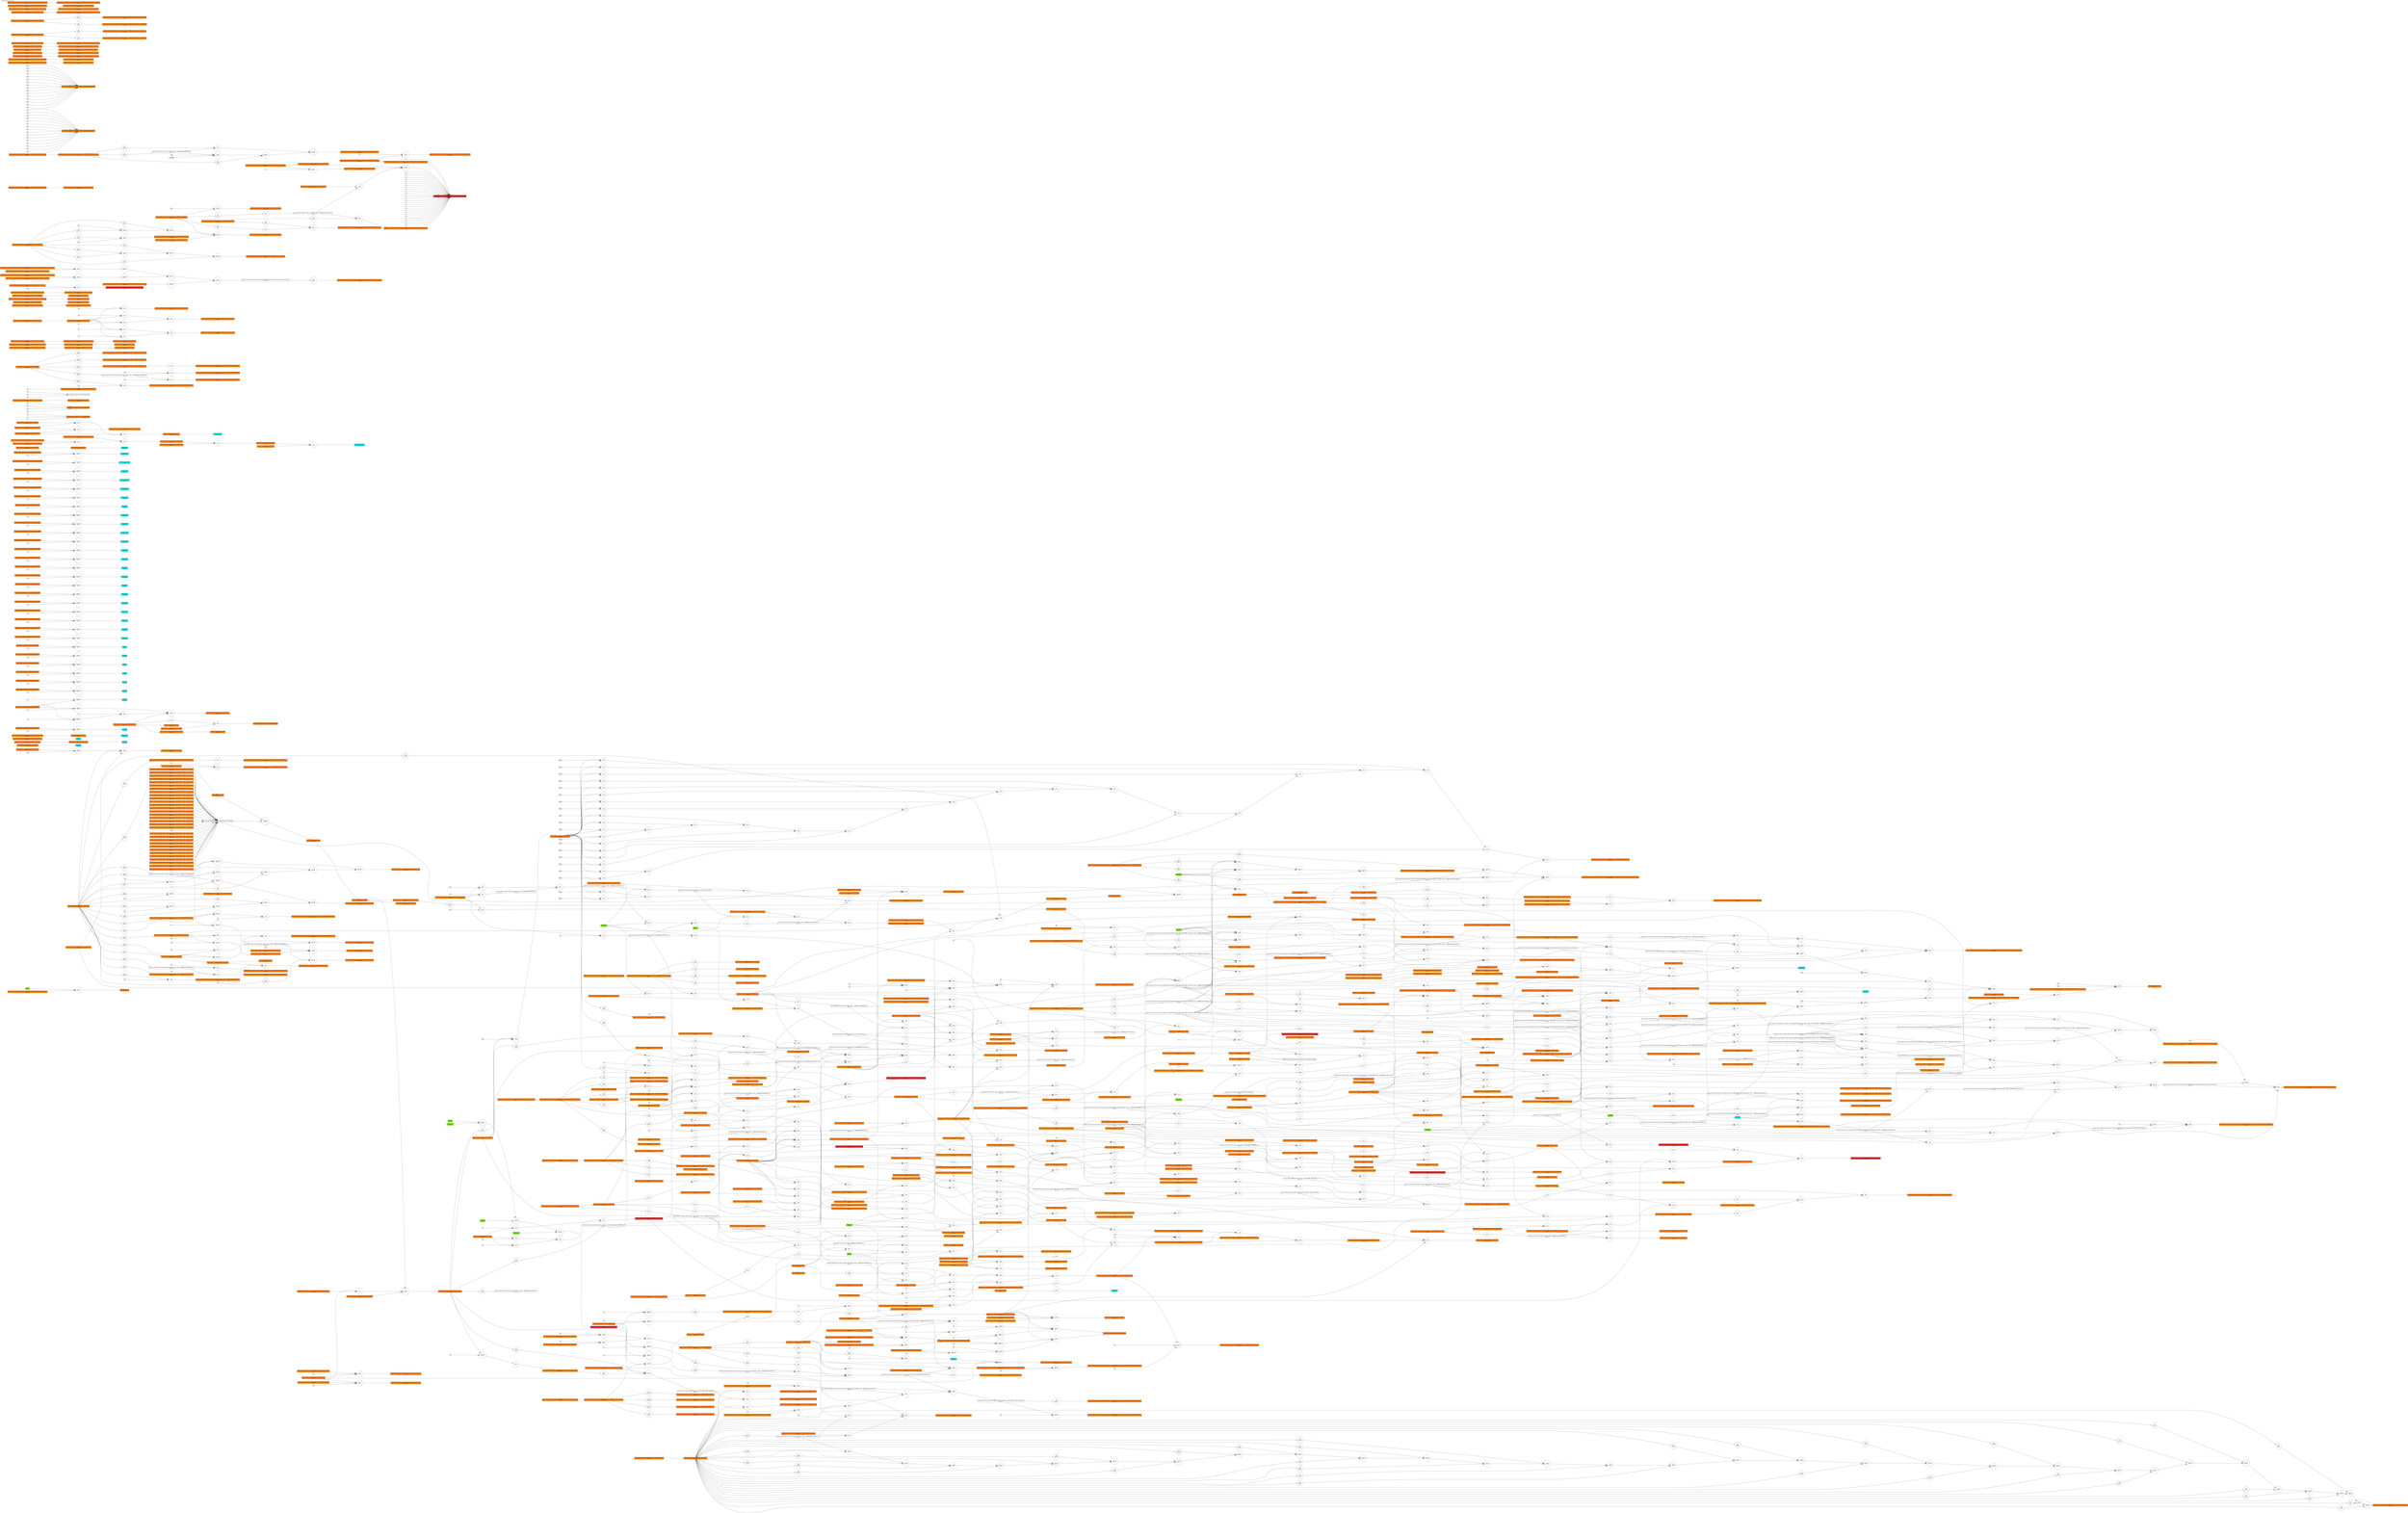 digraph dfg {
graph [label="__024root-postinline-whole-input", labelloc=t, labeljust=l]
graph [rankdir=LR]
"0x5587e131a400" [label="clk_i
W1 / F1", shape=box, style=filled, fillcolor=chartreuse2]
"0x5587e131a700" [label="instr_req_o
W1 / F3", shape=box, style=filled, fillcolor=cyan2]
"0x5587e1e222d0" -> "0x5587e131a700"
"0x5587e131a780" [label="instr_gnt_i
W1 / F2", shape=box, style=filled, fillcolor=chartreuse2]
"0x5587e131a800" [label="instr_rvalid_i
W1 / F3", shape=box, style=filled, fillcolor=chartreuse2]
"0x5587e131a900" [label="instr_addr_o
W32 / F0", shape=box, style=filled, fillcolor=cyan2]
"0x5587e1e22360" -> "0x5587e131a900"
"0x5587e131a980" [label="instr_rdata_i
W32 / F5", shape=box, style=filled, fillcolor=chartreuse2]
"0x5587e131aa80" [label="instr_err_i
W1 / F6", shape=box, style=filled, fillcolor=chartreuse2]
"0x5587e12e8b00" [label="data_req_o
W1 / F0", shape=box, style=filled, fillcolor=cyan2]
"0x5587e2e3b400" -> "0x5587e12e8b00"
"0x5587e12e8c00" [label="data_rvalid_i
W1 / F4", shape=box, style=filled, fillcolor=chartreuse2]
"0x5587e12e8c80" [label="data_we_o
W1 / F0", shape=box, style=filled, fillcolor=cyan2]
"0x5587e2f07200" -> "0x5587e12e8c80"
"0x5587e131a880" [label="data_be_o
W4 / F0", shape=box, style=filled, fillcolor=cyan2]
"0x5587e2ee1880" -> "0x5587e131a880"
"0x5587e12e8d00" [label="data_addr_o
W32 / F1", shape=box, style=filled, fillcolor=cyan2]
"0x5587e34f2f30" -> "0x5587e12e8d00"
"0x5587e12e8d80" [label="data_wdata_o
W32 / F0", shape=box, style=filled, fillcolor=cyan2]
"0x5587e1495b00" -> "0x5587e12e8d80"
"0x5587e12e8f80" [label="data_err_i
W1 / F2", shape=box, style=filled, fillcolor=chartreuse2]
"0x5587e12e9000" [label="irq_software_i
W1 / F1", shape=box, style=filled, fillcolor=chartreuse2]
"0x5587e12e9080" [label="irq_timer_i
W1 / F1", shape=box, style=filled, fillcolor=chartreuse2]
"0x5587e12e9100" [label="irq_external_i
W1 / F1", shape=box, style=filled, fillcolor=chartreuse2]
"0x5587e12e9180" [label="irq_fast_i
W15 / F1", shape=box, style=filled, fillcolor=chartreuse2]
"0x5587e12e9200" [label="irq_nm_i
W1 / F3", shape=box, style=filled, fillcolor=chartreuse2]
"0x5587e12e9480" [label="debug_req_i
W1 / F4", shape=box, style=filled, fillcolor=chartreuse2]
"0x5587e12e9500" [label="crash_dump_o
W160 / F0", shape=box, style=filled, fillcolor=cyan2]
"0x5587e1f8a990" -> "0x5587e12e9500"
"0x5587e12e9600" [label="rvfi_valid
W1 / F0", shape=box, style=filled, fillcolor=cyan2]
"0x5587e1f8abd0" -> "0x5587e12e9600"
"0x5587e12e9680" [label="rvfi_order
W64 / F0", shape=box, style=filled, fillcolor=cyan2]
"0x5587e1e49950" -> "0x5587e12e9680"
"0x5587e12e9700" [label="rvfi_insn
W32 / F0", shape=box, style=filled, fillcolor=cyan2]
"0x5587e1f8ac60" -> "0x5587e12e9700"
"0x5587e12e9780" [label="rvfi_trap
W1 / F0", shape=box, style=filled, fillcolor=cyan2]
"0x5587e1f8acf0" -> "0x5587e12e9780"
"0x5587e12e9800" [label="rvfi_halt
W1 / F0", shape=box, style=filled, fillcolor=cyan2]
"0x5587e1f8ad80" -> "0x5587e12e9800"
"0x5587e12e9880" [label="rvfi_intr
W1 / F0", shape=box, style=filled, fillcolor=cyan2]
"0x5587e1f8ae10" -> "0x5587e12e9880"
"0x5587e12e9900" [label="rvfi_mode
W2 / F0", shape=box, style=filled, fillcolor=cyan2]
"0x5587e1f8aea0" -> "0x5587e12e9900"
"0x5587e12e9980" [label="rvfi_ixl
W2 / F0", shape=box, style=filled, fillcolor=cyan2]
"0x5587e1f8a6c0" -> "0x5587e12e9980"
"0x5587e12e9a00" [label="rvfi_rs1_addr
W5 / F0", shape=box, style=filled, fillcolor=cyan2]
"0x5587e1e49b90" -> "0x5587e12e9a00"
"0x5587e12e9a80" [label="rvfi_rs2_addr
W5 / F0", shape=box, style=filled, fillcolor=cyan2]
"0x5587e1e49b00" -> "0x5587e12e9a80"
"0x5587e2bcfb00" [label="rvfi_rs3_addr
W5 / F0", shape=box, style=filled, fillcolor=cyan2]
"0x5587e1f8a7e0" -> "0x5587e2bcfb00"
"0x5587e2bcfb80" [label="rvfi_rs1_rdata
W32 / F0", shape=box, style=filled, fillcolor=cyan2]
"0x5587e1e49c20" -> "0x5587e2bcfb80"
"0x5587e2bcfc00" [label="rvfi_rs2_rdata
W32 / F0", shape=box, style=filled, fillcolor=cyan2]
"0x5587e1e49cb0" -> "0x5587e2bcfc00"
"0x5587e2bcfc80" [label="rvfi_rs3_rdata
W32 / F0", shape=box, style=filled, fillcolor=cyan2]
"0x5587e1e49e60" -> "0x5587e2bcfc80"
"0x5587e2bcfd00" [label="rvfi_rd_addr
W5 / F0", shape=box, style=filled, fillcolor=cyan2]
"0x5587e1f8a870" -> "0x5587e2bcfd00"
"0x5587e2bcfd80" [label="rvfi_rd_wdata
W32 / F0", shape=box, style=filled, fillcolor=cyan2]
"0x5587e1e499e0" -> "0x5587e2bcfd80"
"0x5587e2bcfe00" [label="rvfi_pc_rdata
W32 / F0", shape=box, style=filled, fillcolor=cyan2]
"0x5587e1f8a510" -> "0x5587e2bcfe00"
"0x5587e2bcfe80" [label="rvfi_pc_wdata
W32 / F0", shape=box, style=filled, fillcolor=cyan2]
"0x5587e1f8a5a0" -> "0x5587e2bcfe80"
"0x5587e2bcff00" [label="rvfi_mem_addr
W32 / F0", shape=box, style=filled, fillcolor=cyan2]
"0x5587e1f8a750" -> "0x5587e2bcff00"
"0x5587e2bcff80" [label="rvfi_mem_rmask
W4 / F0", shape=box, style=filled, fillcolor=cyan2]
"0x5587e1f8a630" -> "0x5587e2bcff80"
"0x5587e12e8000" [label="rvfi_mem_wmask
W4 / F0", shape=box, style=filled, fillcolor=cyan2]
"0x5587e1e49830" -> "0x5587e12e8000"
"0x5587e12e8080" [label="rvfi_mem_rdata
W32 / F0", shape=box, style=filled, fillcolor=cyan2]
"0x5587e1e498c0" -> "0x5587e12e8080"
"0x5587e12e8100" [label="rvfi_mem_wdata
W32 / F0", shape=box, style=filled, fillcolor=cyan2]
"0x5587e1e49d40" -> "0x5587e12e8100"
"0x5587e12e8200" [label="rvfi_ext_nmi
W1 / F0", shape=box, style=filled, fillcolor=cyan2]
"0x5587e1f8af30" -> "0x5587e12e8200"
"0x5587e12e8280" [label="rvfi_ext_nmi_int
W1 / F0", shape=box, style=filled, fillcolor=cyan2]
"0x5587e1f8afc0" -> "0x5587e12e8280"
"0x5587e12e8300" [label="rvfi_ext_debug_req
W1 / F0", shape=box, style=filled, fillcolor=cyan2]
"0x5587e1f8b050" -> "0x5587e12e8300"
"0x5587e12e8380" [label="rvfi_ext_debug_mode
W1 / F0", shape=box, style=filled, fillcolor=cyan2]
"0x5587e1f8b0e0" -> "0x5587e12e8380"
"0x5587e12e8480" [label="rvfi_ext_mcycle
W64 / F0", shape=box, style=filled, fillcolor=cyan2]
"0x5587e1f8b170" -> "0x5587e12e8480"
"0x5587e12e8700" [label="rvfi_ext_ic_scr_key_valid
W1 / F0", shape=box, style=filled, fillcolor=cyan2]
"0x5587e1f8b200" -> "0x5587e12e8700"
"0x5587e12e8780" [label="rvfi_ext_irq_valid
W1 / F0", shape=box, style=filled, fillcolor=cyan2]
"0x5587e1f8b290" -> "0x5587e12e8780"
"0x5587e12e8800" [label="fetch_enable_i
W4 / F1", shape=box, style=filled, fillcolor=chartreuse2]
"0x5587e12e8880" [label="alert_minor_o
W1 / F0", shape=box, style=filled, fillcolor=cyan2]
"0x5587e1495c80" -> "0x5587e12e8880"
"0x5587e12e8900" [label="alert_major_internal_o
W1 / F0", shape=box, style=filled, fillcolor=cyan2]
"0x5587e1e49680" -> "0x5587e12e8900"
"0x5587e12e8980" [label="alert_major_bus_o
W1 / F0", shape=box, style=filled, fillcolor=cyan2]
"0x5587e1495e00" -> "0x5587e12e8980"
"0x5587e12e8a00" [label="core_sleep_o
W1 / F0", shape=box, style=filled, fillcolor=cyan2]
"0x5587e1faec40" -> "0x5587e12e8a00"
"0x5587e2b9d200" [label="ibex_top__DOT__core_busy_d
W4 / F0", shape=box, style=filled, fillcolor=darkorange1]
"0x5587e2975ef0" -> "0x5587e2b9d200"
"0x5587e2b9d280" [label="ibex_top__DOT__core_busy_q
W4 / F1", shape=box, style=filled, fillcolor=darkorange1]
"0x5587e1495b00" [label="ibex_top__DOT__data_wdata_core
W32 / F1", shape=box, style=filled, fillcolor=darkorange1]
"0x5587e2ee1800" -> "0x5587e1495b00"
"0x5587e1495b80" [label="ibex_top__DOT__clock_en
W1 / F1", shape=box, style=filled, fillcolor=darkorange1]
"0x5587e1e497a0" -> "0x5587e1495b80"
"0x5587e1495c00" [label="ibex_top__DOT__irq_pending
W1 / F3", shape=box, style=filled, fillcolor=darkorange1]
"0x5587e21d6a10" -> "0x5587e1495c00"
"0x5587e1495c80" [label="ibex_top__DOT__core_alert_minor
W1 / F1", shape=box, style=filled, fillcolor=darkorange1]
"0x5587e26b2f00" -> "0x5587e1495c80"
"0x5587e1495d00" [label="ibex_top__DOT__core_alert_major_internal
W1 / F1", shape=box, style=filled, fillcolor=darkorange1]
"0x5587e1f8b3b0" -> "0x5587e1495d00"
"0x5587e1495d80" [label="ibex_top__DOT__rf_alert_major_internal
W1 / F1", shape=box, style=filled, fillcolor=darkorange1]
"0x5587e1495e00" [label="ibex_top__DOT__core_alert_major_bus
W1 / F1", shape=box, style=filled, fillcolor=darkorange1]
"0x5587e1f8b4d0" -> "0x5587e1495e00"
"0x5587e2b9c000" [label="ibex_top__DOT__clk
W1 / F0", shape=box, style=filled, fillcolor=darkorange1]
"0x5587e1e49a70" -> "0x5587e2b9c000"
"0x5587e2b9c300" [label="ibex_top__DOT__core_clock_gate_i__DOT__gen_generic__DOT__u_impl_generic__DOT__en_latch
W1 / F1", shape=box, style=filled, fillcolor=darkorange1]
"0x5587e2b9c400" [label="ibex_top__DOT__fetch_enable_buf
W4 / F1", shape=box, style=filled, fillcolor=darkorange1]
"0x5587e12e8800" -> "0x5587e2b9c400"
"0x5587e2b9c600" [label="ibex_top__DOT__rf_rdata_a_ecc
W32 / F1", shape=box, style=filled, fillcolor=darkorange1]
"0x5587e186d5f0" -> "0x5587e2b9c600"
"0x5587e2b9c700" [label="ibex_top__DOT__rf_rdata_a_ecc_buf
W32 / F1", shape=box, style=filled, fillcolor=darkorange1]
"0x5587e2b9c600" -> "0x5587e2b9c700"
"0x5587e2b9c900" [label="ibex_top__DOT__rf_rdata_b_ecc
W32 / F1", shape=box, style=filled, fillcolor=darkorange1]
"0x5587e186d680" -> "0x5587e2b9c900"
"0x5587e2b9ca00" [label="ibex_top__DOT__rf_rdata_b_ecc_buf
W32 / F3", shape=box, style=filled, fillcolor=darkorange1]
"0x5587e2b9c900" -> "0x5587e2b9ca00"
"0x5587e1495580" [label="ibex_top__DOT__dummy_instr_id
W1 / F0", shape=box, style=filled, fillcolor=darkorange1]
"0x5587e15fcb80" -> "0x5587e1495580"
"0x5587e1495680" [label="ibex_top__DOT__dummy_instr_wb
W1 / F0", shape=box, style=filled, fillcolor=darkorange1]
"0x5587e15fc100" -> "0x5587e1495680"
"0x5587e1495780" [label="ibex_top__DOT__rf_raddr_a
W5 / F1", shape=box, style=filled, fillcolor=darkorange1]
"0x5587e2c96000" -> "0x5587e1495780"
"0x5587e1495880" [label="ibex_top__DOT__rf_raddr_b
W5 / F1", shape=box, style=filled, fillcolor=darkorange1]
"0x5587e0ef6580" -> "0x5587e1495880"
"0x5587e1495980" [label="ibex_top__DOT__rf_waddr_wb
W5 / F0", shape=box, style=filled, fillcolor=darkorange1]
"0x5587e2e3b000" -> "0x5587e1495980"
"0x5587e1495a80" [label="ibex_top__DOT__rf_we_wb
W1 / F0", shape=box, style=filled, fillcolor=darkorange1]
"0x5587e15fc000" -> "0x5587e1495a80"
"0x5587e182df00" [label="ibex_top__DOT__rf_wdata_wb_ecc
W32 / F0", shape=box, style=filled, fillcolor=darkorange1]
"0x5587e20efc00" -> "0x5587e182df00"
"0x5587e22bd780" [label="ibex_top__DOT__u_ibex_core__DOT__csr_pmp_addr[4]", shape=box3d, style=filled, fillcolor=darkorange1]
"0x5587e2604500" -> "0x5587e22bd780" [headlabel="0"]
"0x5587e26b3100" -> "0x5587e22bd780" [headlabel="1"]
"0x5587e26b3080" -> "0x5587e22bd780" [headlabel="2"]
"0x5587e26b3000" -> "0x5587e22bd780" [headlabel="3"]
"0x5587e22bd580" [label="ibex_top__DOT__u_ibex_core__DOT__csr_pmp_cfg[4]", shape=box3d, style=filled, fillcolor=darkorange1]
"0x5587e2624880" -> "0x5587e22bd580" [headlabel="0"]
"0x5587e2604680" -> "0x5587e22bd580" [headlabel="1"]
"0x5587e2604600" -> "0x5587e22bd580" [headlabel="2"]
"0x5587e2604580" -> "0x5587e22bd580" [headlabel="3"]
"0x5587e22bd280" [label="ibex_top__DOT__u_ibex_core__DOT__instr_id_done
W1 / F0", shape=box, style=filled, fillcolor=darkorange1]
"0x5587e2f03300" -> "0x5587e22bd280"
"0x5587e2249180" [label="ibex_top__DOT__u_ibex_core__DOT__rvfi_id_done
W1 / F1", shape=box, style=filled, fillcolor=darkorange1]
"0x5587e2249080" [label="ibex_top__DOT__u_ibex_core__DOT__instr_valid_id
W1 / F14", shape=box, style=filled, fillcolor=darkorange1]
"0x5587e1e62200" -> "0x5587e2249080"
"0x5587e2249000" [label="ibex_top__DOT__u_ibex_core__DOT__new_debug_req
W1 / F0", shape=box, style=filled, fillcolor=darkorange1]
"0x5587e1f8a1b0" -> "0x5587e2249000"
"0x5587e2248f80" [label="ibex_top__DOT__u_ibex_core__DOT__new_irq
W1 / F0", shape=box, style=filled, fillcolor=darkorange1]
"0x5587e1f8a480" -> "0x5587e2248f80"
"0x5587e2248f00" [label="ibex_top__DOT__u_ibex_core__DOT__new_nmi
W1 / F0", shape=box, style=filled, fillcolor=darkorange1]
"0x5587e1f8a240" -> "0x5587e2248f00"
"0x5587e2c97700" [label="ibex_top__DOT__u_ibex_core__DOT__ready_wb
W1 / F2", shape=box, style=filled, fillcolor=darkorange1]
"0x5587e2249500" [label="ibex_top__DOT__u_ibex_core__DOT__rvfi_ext_stage_nmi[2]", shape=box3d, style=filled, fillcolor=darkorange1]
"0x5587e2c96e00" [label="ibex_top__DOT__u_ibex_core__DOT__rvfi_ext_stage_nmi_int[2]", shape=box3d, style=filled, fillcolor=darkorange1]
"0x5587e2249c80" [label="ibex_top__DOT__u_ibex_core__DOT__rvfi_ext_stage_debug_req[2]", shape=box3d, style=filled, fillcolor=darkorange1]
"0x5587e2c96c80" [label="ibex_top__DOT__u_ibex_core__DOT__rvfi_ext_stage_irq_valid[2]", shape=box3d, style=filled, fillcolor=darkorange1]
"0x5587e2c96b80" [label="ibex_top__DOT__u_ibex_core__DOT__rvfi_stage_valid_d[1]", shape=box3d, style=filled, fillcolor=darkorange1]
"0x5587e1e49710" -> "0x5587e2c96b80" [headlabel="0"]
"0x5587e2c96a80" [label="ibex_top__DOT__u_ibex_core__DOT__rvfi_stage_valid[1]", shape=box3d, style=filled, fillcolor=darkorange1]
"0x5587e2c96980" [label="ibex_top__DOT__u_ibex_core__DOT__rvfi_stage_halt[1]", shape=box3d, style=filled, fillcolor=darkorange1]
"0x5587e2c96880" [label="ibex_top__DOT__u_ibex_core__DOT__rvfi_stage_trap[1]", shape=box3d, style=filled, fillcolor=darkorange1]
"0x5587e2c96780" [label="ibex_top__DOT__u_ibex_core__DOT__rvfi_intr_d
W1 / F0", shape=box, style=filled, fillcolor=darkorange1]
"0x5587e27504d0" -> "0x5587e2c96780"
"0x5587e2c96700" [label="ibex_top__DOT__u_ibex_core__DOT__rvfi_stage_intr[1]", shape=box3d, style=filled, fillcolor=darkorange1]
"0x5587e1e0a600" [label="ibex_top__DOT__u_ibex_core__DOT__rvfi_stage_order_d
W64 / F0", shape=box, style=filled, fillcolor=darkorange1]
"0x5587e2975e40" -> "0x5587e1e0a600"
"0x5587e1e0a580" [label="ibex_top__DOT__u_ibex_core__DOT__rvfi_stage_order[1]", shape=box3d, style=filled, fillcolor=darkorange1]
"0x5587e1e0a480" [label="ibex_top__DOT__u_ibex_core__DOT__rvfi_insn_id
W32 / F0", shape=box, style=filled, fillcolor=darkorange1]
"0x5587e1dda4d0" -> "0x5587e1e0a480"
"0x5587e1e0a400" [label="ibex_top__DOT__u_ibex_core__DOT__rvfi_stage_insn[1]", shape=box3d, style=filled, fillcolor=darkorange1]
"0x5587e1e0a300" [label="ibex_top__DOT__u_ibex_core__DOT__priv_mode_id
W2 / F4", shape=box, style=filled, fillcolor=darkorange1]
"0x5587e25a3000" -> "0x5587e1e0a300"
"0x5587e1e0a280" [label="ibex_top__DOT__u_ibex_core__DOT__rvfi_stage_mode[1]", shape=box3d, style=filled, fillcolor=darkorange1]
"0x5587e1e0a180" [label="ibex_top__DOT__u_ibex_core__DOT__rvfi_stage_ixl[1]", shape=box3d, style=filled, fillcolor=darkorange1]
"0x5587e1e0a000" [label="ibex_top__DOT__u_ibex_core__DOT__rvfi_stage_rs1_addr[1]", shape=box3d, style=filled, fillcolor=darkorange1]
"0x5587e2e3fe80" [label="ibex_top__DOT__u_ibex_core__DOT__rvfi_stage_rs2_addr[1]", shape=box3d, style=filled, fillcolor=darkorange1]
"0x5587e2e3fd00" [label="ibex_top__DOT__u_ibex_core__DOT__rvfi_stage_rs3_addr[1]", shape=box3d, style=filled, fillcolor=darkorange1]
"0x5587e2e3fc00" [label="ibex_top__DOT__u_ibex_core__DOT__pc_id
W32 / F1", shape=box, style=filled, fillcolor=darkorange1]
"0x5587e2e3fb80" [label="ibex_top__DOT__u_ibex_core__DOT__rvfi_stage_pc_rdata[1]", shape=box3d, style=filled, fillcolor=darkorange1]
"0x5587e2e3fa80" [label="ibex_top__DOT__u_ibex_core__DOT__pc_set
W1 / F3", shape=box, style=filled, fillcolor=darkorange1]
"0x5587e2e3fa00" [label="ibex_top__DOT__u_ibex_core__DOT__branch_target_ex
W32 / F0", shape=box, style=filled, fillcolor=darkorange1]
"0x5587e2c96400" -> "0x5587e2e3fa00"
"0x5587e2e3f980" [label="ibex_top__DOT__u_ibex_core__DOT__pc_if
W32 / F1", shape=box, style=filled, fillcolor=darkorange1]
"0x5587e1e63a00" -> "0x5587e2e3f980"
"0x5587e2e3f900" [label="ibex_top__DOT__u_ibex_core__DOT__rvfi_stage_pc_wdata[1]", shape=box3d, style=filled, fillcolor=darkorange1]
"0x5587e2e3f780" [label="ibex_top__DOT__u_ibex_core__DOT__rvfi_stage_mem_rmask[1]", shape=box3d, style=filled, fillcolor=darkorange1]
"0x5587e2e3ba00" [label="ibex_top__DOT__u_ibex_core__DOT__rvfi_stage_mem_wmask[1]", shape=box3d, style=filled, fillcolor=darkorange1]
"0x5587e2c97500" [label="ibex_top__DOT__u_ibex_core__DOT__rvfi_stage_rs1_rdata[1]", shape=box3d, style=filled, fillcolor=darkorange1]
"0x5587e2c97380" [label="ibex_top__DOT__u_ibex_core__DOT__rvfi_stage_rs2_rdata[1]", shape=box3d, style=filled, fillcolor=darkorange1]
"0x5587e2c97200" [label="ibex_top__DOT__u_ibex_core__DOT__rvfi_stage_rs3_rdata[1]", shape=box3d, style=filled, fillcolor=darkorange1]
"0x5587e2c97080" [label="ibex_top__DOT__u_ibex_core__DOT__rvfi_stage_rd_addr[1]", shape=box3d, style=filled, fillcolor=darkorange1]
"0x5587e2c96f00" [label="ibex_top__DOT__u_ibex_core__DOT__rvfi_stage_rd_wdata[1]", shape=box3d, style=filled, fillcolor=darkorange1]
"0x5587e2e3b180" [label="ibex_top__DOT__u_ibex_core__DOT__rvfi_mem_rdata_d
W32 / F0", shape=box, style=filled, fillcolor=darkorange1]
"0x5587e3423ef0" -> "0x5587e2e3b180"
"0x5587e2e3f680" [label="ibex_top__DOT__u_ibex_core__DOT__rvfi_stage_mem_rdata[1]", shape=box3d, style=filled, fillcolor=darkorange1]
"0x5587e2e3f500" [label="ibex_top__DOT__u_ibex_core__DOT__rvfi_stage_mem_wdata[1]", shape=box3d, style=filled, fillcolor=darkorange1]
"0x5587e2e3f380" [label="ibex_top__DOT__u_ibex_core__DOT__rvfi_stage_mem_addr[1]", shape=box3d, style=filled, fillcolor=darkorange1]
"0x5587e2e3f280" [label="ibex_top__DOT__u_ibex_core__DOT__debug_mode
W1 / F4", shape=box, style=filled, fillcolor=darkorange1]
"0x5587e2ef0c00" -> "0x5587e2e3f280"
"0x5587e2e3f200" [label="ibex_top__DOT__u_ibex_core__DOT__rvfi_ext_stage_debug_mode[1]", shape=box3d, style=filled, fillcolor=darkorange1]
"0x5587e2e3f100" [label="ibex_top__DOT__u_ibex_core__DOT__rvfi_ext_stage_mcycle[1]", shape=box3d, style=filled, fillcolor=darkorange1]
"0x5587e2e3f000" [label="ibex_top__DOT__u_ibex_core__DOT__rvfi_ext_stage_ic_scr_key_valid[1]", shape=box3d, style=filled, fillcolor=darkorange1]
"0x5587e2c96480" [label="ibex_top__DOT__u_ibex_core__DOT__instr_first_cycle_id
W1 / F5", shape=box, style=filled, fillcolor=darkorange1]
"0x5587e1e31950" -> "0x5587e2c96480"
"0x5587e2c96400" [label="ibex_top__DOT__u_ibex_core__DOT__alu_adder_result_ex
W32 / F5", shape=box, style=filled, fillcolor=darkorange1]
"0x5587e22831f0" -> "0x5587e2c96400"
"0x5587e2c96380" [label="ibex_top__DOT__u_ibex_core__DOT__lsu_wdata
W32 / F0", shape=box, style=filled, fillcolor=darkorange1]
"0x5587e2b9ca00" -> "0x5587e2c96380"
"0x5587e2c96200" [label="ibex_top__DOT__u_ibex_core__DOT__rvfi_mem_rdata_q
W32 / F1", shape=box, style=filled, fillcolor=darkorange1]
"0x5587e2c96180" [label="ibex_top__DOT__u_ibex_core__DOT__lsu_type
W2 / F2", shape=box, style=filled, fillcolor=darkorange1]
"0x5587e2f00200" -> "0x5587e2c96180"
"0x5587e2c96100" [label="ibex_top__DOT__u_ibex_core__DOT__rf_ren_a
W1 / F0", shape=box, style=filled, fillcolor=darkorange1]
"0x5587e1e31d40" -> "0x5587e2c96100"
"0x5587e2c96080" [label="ibex_top__DOT__u_ibex_core__DOT__multdiv_operand_a_ex
W32 / F1", shape=box, style=filled, fillcolor=darkorange1]
"0x5587e2b9c700" -> "0x5587e2c96080"
"0x5587e2c96000" [label="ibex_top__DOT__u_ibex_core__DOT__rf_raddr_a
W5 / F1", shape=box, style=filled, fillcolor=darkorange1]
"0x5587e352a2c0" -> "0x5587e2c96000"
"0x5587e2e3ff80" [label="ibex_top__DOT__u_ibex_core__DOT__rf_ren_b
W1 / F0", shape=box, style=filled, fillcolor=darkorange1]
"0x5587e1e31dd0" -> "0x5587e2e3ff80"
"0x5587e2e3ff00" [label="ibex_top__DOT__u_ibex_core__DOT__multdiv_operand_b_ex
W32 / F1", shape=box, style=filled, fillcolor=darkorange1]
"0x5587e2b9ca00" -> "0x5587e2e3ff00"
"0x5587e0ef6580" [label="ibex_top__DOT__u_ibex_core__DOT__rf_raddr_b
W5 / F2", shape=box, style=filled, fillcolor=darkorange1]
"0x5587e2283f10" -> "0x5587e0ef6580"
"0x5587e2e3b080" [label="ibex_top__DOT__u_ibex_core__DOT__rvfi_rd_we_wb
W1 / F0", shape=box, style=filled, fillcolor=darkorange1]
"0x5587e1f8a090" -> "0x5587e2e3b080"
"0x5587e2e3b000" [label="ibex_top__DOT__u_ibex_core__DOT__rf_waddr_wb
W5 / F2", shape=box, style=filled, fillcolor=darkorange1]
"0x5587e2f01a80" -> "0x5587e2e3b000"
"0x5587e2e3af80" [label="ibex_top__DOT__u_ibex_core__DOT____VdfgExtracted_he4bc67b6__0
W1 / F0", shape=box, style=filled, fillcolor=darkorange1]
"0x5587e1e49dd0" -> "0x5587e2e3af80"
"0x5587e2e3af00" [label="ibex_top__DOT__u_ibex_core__DOT__rvfi_rd_wdata_wb
W32 / F0", shape=box, style=filled, fillcolor=darkorange1]
"0x5587e3423e40" -> "0x5587e2e3af00"
"0x5587e2e3ae80" [label="ibex_top__DOT__u_ibex_core__DOT__instr_new_id
W1 / F0", shape=box, style=filled, fillcolor=darkorange1]
"0x5587e1e62180" -> "0x5587e2e3ae80"
"0x5587e2e3ad00" [label="ibex_top__DOT__u_ibex_core__DOT__rvfi_set_trap_pc_q
W1 / F1", shape=box, style=filled, fillcolor=darkorange1]
"0x5587e2e3ac00" [label="ibex_top__DOT__u_ibex_core__DOT__pc_mux_id
W3 / F1", shape=box, style=filled, fillcolor=darkorange1]
"0x5587e20eff80" [label="ibex_top__DOT__u_ibex_core__DOT__rvfi_intr_q
W1 / F1", shape=box, style=filled, fillcolor=darkorange1]
"0x5587e2e3b980" [label="ibex_top__DOT__u_ibex_core__DOT__csr_access
W1 / F3", shape=box, style=filled, fillcolor=darkorange1]
"0x5587e2e3b900" [label="ibex_top__DOT__u_ibex_core__DOT__csr_op_en
W1 / F1", shape=box, style=filled, fillcolor=darkorange1]
"0x5587e1e31b90" -> "0x5587e2e3b900"
"0x5587e2e3b880" [label="ibex_top__DOT__u_ibex_core__DOT__illegal_insn_id
W1 / F2", shape=box, style=filled, fillcolor=darkorange1]
"0x5587e1e318c0" -> "0x5587e2e3b880"
"0x5587e2e3b400" [label="ibex_top__DOT__u_ibex_core__DOT__data_req_out
W1 / F1", shape=box, style=filled, fillcolor=darkorange1]
"0x5587e2e3b300" [label="ibex_top__DOT__u_ibex_core__DOT____Vcellinp__if_stage_i__pmp_err_if_i
W1 / F2", shape=box, style=filled, fillcolor=darkorange1]
"0x5587e2e3b380" -> "0x5587e2e3b300"
"0x5587e26b2d00" [label="ibex_top__DOT__u_ibex_core__DOT____Vcellinp__if_stage_i__pmp_err_if_plus2_i
W1 / F1", shape=box, style=filled, fillcolor=darkorange1]
"0x5587e2e3b280" -> "0x5587e26b2d00"
"0x5587e233fe00" [label="ibex_top__DOT__u_ibex_core__DOT__pmp_req_err[3]", shape=box3d]
"0x5587e26b2c80" -> "0x5587e233fe00" [headlabel="0"]
"0x5587e233fd00" -> "0x5587e233fe00" [headlabel="1"]
"0x5587e15fcd00" -> "0x5587e233fe00" [headlabel="2"]
"0x5587e15fcc00" [label="ibex_top__DOT__u_ibex_core__DOT____Vcellinp__load_store_unit_i__data_pmp_err_i
W1 / F0", shape=box, style=filled, fillcolor=darkorange1]
"0x5587e15fcc80" -> "0x5587e15fcc00"
"0x5587e15fcb80" [label="ibex_top__DOT__u_ibex_core__DOT__dummy_instr_id
W1 / F4", shape=box, style=filled, fillcolor=darkorange1]
"0x5587e15fc100" [label="ibex_top__DOT__u_ibex_core__DOT__dummy_instr_wb
W1 / F1", shape=box, style=filled, fillcolor=darkorange1]
"0x5587e15fcb80" -> "0x5587e15fc100"
"0x5587e15fc000" [label="ibex_top__DOT__u_ibex_core__DOT__rf_we_wb
W1 / F3", shape=box, style=filled, fillcolor=darkorange1]
"0x5587e1fa2e70" -> "0x5587e15fc000"
"0x5587e20efc00" [label="ibex_top__DOT__u_ibex_core__DOT__rf_wdata_wb
W32 / F2", shape=box, style=filled, fillcolor=darkorange1]
"0x5587e1848870" -> "0x5587e20efc00"
"0x5587e15fdb00" [label="ibex_top__DOT__u_ibex_core__DOT__rf_wdata_lsu
W32 / F4", shape=box, style=filled, fillcolor=darkorange1]
"0x5587e2ee1100" -> "0x5587e15fdb00"
"0x5587e15fda80" [label="ibex_top__DOT__u_ibex_core__DOT__rf_we_lsu
W1 / F3", shape=box, style=filled, fillcolor=darkorange1]
"0x5587e34f30e0" -> "0x5587e15fda80"
"0x5587e15fda00" [label="ibex_top__DOT__u_ibex_core__DOT__lsu_resp_valid
W1 / F6", shape=box, style=filled, fillcolor=darkorange1]
"0x5587e34f33b0" -> "0x5587e15fda00"
"0x5587e15fd980" [label="ibex_top__DOT__u_ibex_core__DOT____VdfgRegularize_hdb95052c_4_0
W1 / F2", shape=box]
"0x5587e1faeaf0" -> "0x5587e15fd980"
"0x5587e15fd100" [label="ibex_top__DOT__u_ibex_core__DOT____VdfgRegularize_hdb95052c_4_1
W1 / F2", shape=box]
"0x5587e1f8a900" -> "0x5587e15fd100"
"0x5587e15fd080" [label="ibex_top__DOT__u_ibex_core__DOT__csr_mstatus_mie
W1 / F2", shape=box, style=filled, fillcolor=darkorange1]
"0x5587e1fa3030" -> "0x5587e15fd080"
"0x5587e15fcf80" [label="ibex_top__DOT__u_ibex_core__DOT__nmi_mode
W1 / F1", shape=box, style=filled, fillcolor=darkorange1]
"0x5587e2ef0b00" -> "0x5587e15fcf80"
"0x5587e15fcf00" [label="ibex_top__DOT__u_ibex_core__DOT__lsu_addr_last
W32 / F1", shape=box, style=filled, fillcolor=darkorange1]
"0x5587e2ee3300" -> "0x5587e15fcf00"
"0x5587e15fce80" [label="ibex_top__DOT__u_ibex_core__DOT__csr_mepc
W32 / F1", shape=box, style=filled, fillcolor=darkorange1]
"0x5587e2605380" -> "0x5587e15fce80"
"0x5587e15fce00" [label="ibex_top__DOT__u_ibex_core__DOT__crash_dump_mtval
W32 / F1", shape=box, style=filled, fillcolor=darkorange1]
"0x5587e2605280" -> "0x5587e15fce00"
"0x5587e21cc080" [label="ibex_top__DOT__u_ibex_core__DOT__instr_req_int
W1 / F1", shape=box, style=filled, fillcolor=darkorange1]
"0x5587e21cc000" [label="ibex_top__DOT__u_ibex_core__DOT__instr_exec
W1 / F1", shape=box, style=filled, fillcolor=darkorange1]
"0x5587e1faea10" -> "0x5587e21cc000"
"0x5587e26b2f80" [label="ibex_top__DOT__u_ibex_core__DOT__instr_req_gated
W1 / F1", shape=box, style=filled, fillcolor=darkorange1]
"0x5587e1f8b320" -> "0x5587e26b2f80"
"0x5587e26b2f00" [label="ibex_top__DOT__u_ibex_core__DOT__icache_ecc_error
W1 / F1", shape=box, style=filled, fillcolor=darkorange1]
"0x5587e26b2e80" [label="ibex_top__DOT__u_ibex_core__DOT__csr_shadow_err
W1 / F1", shape=box, style=filled, fillcolor=darkorange1]
"0x5587e186ccf0" -> "0x5587e26b2e80"
"0x5587e26b2e00" [label="ibex_top__DOT__u_ibex_core__DOT__pc_mismatch_alert
W1 / F1", shape=box, style=filled, fillcolor=darkorange1]
"0x5587e26b2d80" [label="ibex_top__DOT__u_ibex_core__DOT__lsu_load_resp_intg_err
W1 / F2", shape=box, style=filled, fillcolor=darkorange1]
"0x5587e1fa1780" [label="ibex_top__DOT__u_ibex_core__DOT__instr_intg_err
W1 / F1", shape=box, style=filled, fillcolor=darkorange1]
"0x5587e1fa1700" [label="ibex_top__DOT__u_ibex_core__DOT__lsu_store_resp_intg_err
W1 / F2", shape=box, style=filled, fillcolor=darkorange1]
"0x5587e1fa1680" [label="ibex_top__DOT__u_ibex_core__DOT__ctrl_busy
W1 / F1", shape=box, style=filled, fillcolor=darkorange1]
"0x5587e1fa1600" [label="ibex_top__DOT__u_ibex_core__DOT__if_busy
W1 / F1", shape=box, style=filled, fillcolor=darkorange1]
"0x5587e1e10880" -> "0x5587e1fa1600"
"0x5587e1fa1580" [label="ibex_top__DOT__u_ibex_core__DOT__lsu_busy
W1 / F2", shape=box, style=filled, fillcolor=darkorange1]
"0x5587e34f3680" -> "0x5587e1fa1580"
"0x5587e20ee400" [label="ibex_top__DOT__u_ibex_core__DOT__id_in_ready
W1 / F3", shape=box, style=filled, fillcolor=darkorange1]
"0x5587e1e42510" -> "0x5587e20ee400"
"0x5587e20ee380" [label="ibex_top__DOT__u_ibex_core__DOT__perf_iside_wait
W1 / F0", shape=box, style=filled, fillcolor=darkorange1]
"0x5587e1f8b680" -> "0x5587e20ee380"
"0x5587e20ee300" [label="ibex_top__DOT__u_ibex_core__DOT__instr_is_compressed_id
W1 / F2", shape=box, style=filled, fillcolor=darkorange1]
"0x5587e20ee200" [label="ibex_top__DOT__u_ibex_core__DOT__instr_rdata_c_id
W16 / F1", shape=box, style=filled, fillcolor=darkorange1]
"0x5587e20ee180" [label="ibex_top__DOT__u_ibex_core__DOT__instr_rdata_id
W32 / F21", shape=box, style=filled, fillcolor=darkorange1]
"0x5587e20ee100" [label="ibex_top__DOT__u_ibex_core__DOT__alu_operand_b_ex
W32 / F7", shape=box, style=filled, fillcolor=darkorange1]
"0x5587e33b7e40" -> "0x5587e20ee100"
"0x5587e20ee000" [label="ibex_top__DOT__u_ibex_core__DOT__csr_addr
W12 / F23", shape=box, style=filled, fillcolor=darkorange1]
"0x5587e3423ce0" -> "0x5587e20ee000"
"0x5587e1ed3f80" [label="ibex_top__DOT__u_ibex_core__DOT__lsu_load_err
W1 / F3", shape=box, style=filled, fillcolor=darkorange1]
"0x5587e34f34d0" -> "0x5587e1ed3f80"
"0x5587e20efb80" [label="ibex_top__DOT__u_ibex_core__DOT__lsu_store_err
W1 / F3", shape=box, style=filled, fillcolor=darkorange1]
"0x5587e34f35f0" -> "0x5587e20efb80"
"0x5587e20efb00" [label="ibex_top__DOT__u_ibex_core__DOT__lsu_resp_err
W1 / F1", shape=box, style=filled, fillcolor=darkorange1]
"0x5587e1f8b7a0" -> "0x5587e20efb00"
"0x5587e1ed3400" [label="ibex_top__DOT__u_ibex_core__DOT__instr_rdata_alu_id
W32 / F5", shape=box, style=filled, fillcolor=darkorange1]
"0x5587e1ed3100" [label="ibex_top__DOT__u_ibex_core__DOT__instr_fetch_err
W1 / F2", shape=box, style=filled, fillcolor=darkorange1]
"0x5587e1fa1300" [label="ibex_top__DOT__u_ibex_core__DOT__instr_valid_clear
W1 / F2", shape=box, style=filled, fillcolor=darkorange1]
"0x5587e1e423f0" -> "0x5587e1fa1300"
"0x5587e1e63700" [label="ibex_top__DOT__u_ibex_core__DOT__nt_branch_mispredict
W1 / F2", shape=box, style=filled, fillcolor=darkorange1]
"0x5587e1e63600" [label="ibex_top__DOT__u_ibex_core__DOT__nt_branch_addr
W32 / F1", shape=box, style=filled, fillcolor=darkorange1]
"0x5587e1ed2b80" [label="ibex_top__DOT__u_ibex_core__DOT__dummy_instr_en
W1 / F0", shape=box, style=filled, fillcolor=darkorange1]
"0x5587e1fa31f0" -> "0x5587e1ed2b80"
"0x5587e1ed2a80" [label="ibex_top__DOT__u_ibex_core__DOT__dummy_instr_mask
W3 / F0", shape=box, style=filled, fillcolor=darkorange1]
"0x5587e1fa32d0" -> "0x5587e1ed2a80"
"0x5587e1e11f80" [label="ibex_top__DOT__u_ibex_core__DOT__icache_enable
W1 / F0", shape=box, style=filled, fillcolor=darkorange1]
"0x5587e1848a20" -> "0x5587e1e11f80"
"0x5587e1ed3880" [label="ibex_top__DOT__u_ibex_core__DOT__csr_depc
W32 / F0", shape=box, style=filled, fillcolor=darkorange1]
"0x5587e2604f80" -> "0x5587e1ed3880"
"0x5587e1ed3780" [label="ibex_top__DOT__u_ibex_core__DOT__csr_mtvec
W32 / F0", shape=box, style=filled, fillcolor=darkorange1]
"0x5587e2605400" -> "0x5587e1ed3780"
"0x5587e1ed3680" [label="ibex_top__DOT__u_ibex_core__DOT__csr_mtvec_init
W1 / F0", shape=box, style=filled, fillcolor=darkorange1]
"0x5587e1f8b8c0" -> "0x5587e1ed3680"
"0x5587e1e62780" [label="ibex_top__DOT__u_ibex_core__DOT__if_stage_i__DOT__instr_valid_id_d
W1 / F0", shape=box, style=filled, fillcolor=firebrick2]
"0x5587e1f8ba70" -> "0x5587e1e62780"
"0x5587e1e62700" [label="ibex_top__DOT__u_ibex_core__DOT__if_stage_i__DOT__instr_new_id_d
W1 / F1", shape=box, style=filled, fillcolor=firebrick2]
"0x5587e1f8bb00" -> "0x5587e1e62700"
"0x5587e1e62580" [label="ibex_top__DOT__u_ibex_core__DOT__if_stage_i__DOT__fetch_addr_n
W32 / F1", shape=box, style=filled, fillcolor=darkorange1]
"0x5587e1e62200" [label="ibex_top__DOT__u_ibex_core__DOT__if_stage_i__DOT__instr_valid_id_q
W1 / F2", shape=box, style=filled, fillcolor=darkorange1]
"0x5587e1e62180" [label="ibex_top__DOT__u_ibex_core__DOT__if_stage_i__DOT__instr_new_id_q
W1 / F1", shape=box, style=filled, fillcolor=darkorange1]
"0x5587e1e62080" [label="ibex_top__DOT__u_ibex_core__DOT__if_stage_i__DOT__instr_err_out
W1 / F0", shape=box, style=filled, fillcolor=darkorange1]
"0x5587e1e22090" -> "0x5587e1e62080"
"0x5587e1e62000" [label="ibex_top__DOT__u_ibex_core__DOT__if_stage_i__DOT__if_instr_err_plus2
W1 / F0", shape=box, style=filled, fillcolor=darkorange1]
"0x5587e1f8be60" -> "0x5587e1e62000"
"0x5587e1e11c00" [label="ibex_top__DOT__u_ibex_core__DOT__if_stage_i__DOT__fetch_rdata
W32 / F1", shape=box, style=filled, fillcolor=darkorange1]
"0x5587e1e63f00" [label="ibex_top__DOT__u_ibex_core__DOT__if_stage_i__DOT__instr_is_compressed
W1 / F1", shape=box, style=filled, fillcolor=darkorange1]
"0x5587e1e22240" -> "0x5587e1e63f00"
"0x5587e1e63d00" [label="ibex_top__DOT__u_ibex_core__DOT__if_stage_i__DOT__predict_branch_taken
W1 / F1", shape=box, style=filled, fillcolor=darkorange1]
"0x5587e1e63a00" [label="ibex_top__DOT__u_ibex_core__DOT__if_stage_i__DOT__fetch_addr
W32 / F2", shape=box, style=filled, fillcolor=darkorange1]
"0x5587e1e23680" -> "0x5587e1e63a00"
"0x5587e1e63900" [label="ibex_top__DOT__u_ibex_core__DOT__if_stage_i__DOT__fetch_valid
W1 / F2", shape=box]
"0x5587e1f8bd40" -> "0x5587e1e63900"
"0x5587e1e63880" [label="ibex_top__DOT__u_ibex_core__DOT__if_stage_i__DOT__branch_req
W1 / F2", shape=box]
"0x5587e1f8bb90" -> "0x5587e1e63880"
"0x5587e1e63800" [label="ibex_top__DOT__u_ibex_core__DOT__if_stage_i__DOT__prefetch_branch
W1 / F10", shape=box, style=filled, fillcolor=darkorange1]
"0x5587e1f8bc20" -> "0x5587e1e63800"
"0x5587e1e10b80" [label="ibex_top__DOT__u_ibex_core__DOT__if_stage_i__DOT__prefetch_addr
W32 / F3", shape=box, style=filled, fillcolor=darkorange1]
"0x5587e3446160" -> "0x5587e1e10b80"
"0x5587e1e10b00" [label="ibex_top__DOT__u_ibex_core__DOT__if_stage_i__DOT__fetch_valid_raw
W1 / F2", shape=box, style=filled, fillcolor=darkorange1]
"0x5587e1e10a80" [label="ibex_top__DOT__u_ibex_core__DOT__if_stage_i__DOT____VdfgRegularize_he422f785_1_0
W1 / F2", shape=box]
"0x5587e1e221b0" -> "0x5587e1e10a80"
"0x5587e1e10a00" [label="ibex_top__DOT__u_ibex_core__DOT__if_stage_i__DOT__fetch_err_plus2
W1 / F1", shape=box, style=filled, fillcolor=darkorange1]
"0x5587e1e10980" [label="ibex_top__DOT__u_ibex_core__DOT__if_stage_i__DOT__fetch_err
W1 / F2", shape=box, style=filled, fillcolor=darkorange1]
"0x5587e1e10900" [label="ibex_top__DOT__u_ibex_core__DOT__if_stage_i__DOT____Vcellinp__compressed_decoder_i__valid_i
W1 / F0", shape=box, style=filled, fillcolor=darkorange1]
"0x5587e1f8bef0" -> "0x5587e1e10900"
"0x5587e1e10880" [label="ibex_top__DOT__u_ibex_core__DOT__if_stage_i__DOT__prefetch_busy
W1 / F1", shape=box, style=filled, fillcolor=darkorange1]
"0x5587e1e223f0" -> "0x5587e1e10880"
"0x5587e1c6df00" [label="ibex_top__DOT__u_ibex_core__DOT__if_stage_i__DOT__gen_prefetch_buffer__DOT__prefetch_buffer_i__DOT__stored_addr_en
W1 / F0", shape=box, style=filled, fillcolor=darkorange1]
"0x5587e1e22990" -> "0x5587e1c6df00"
"0x5587e1c6de80" [label="ibex_top__DOT__u_ibex_core__DOT__if_stage_i__DOT__gen_prefetch_buffer__DOT__prefetch_buffer_i__DOT__stored_addr_d
W32 / F1", shape=box, style=filled, fillcolor=darkorange1]
"0x5587e338ad10" -> "0x5587e1c6de80"
"0x5587e1c6de00" [label="ibex_top__DOT__u_ibex_core__DOT__if_stage_i__DOT__gen_prefetch_buffer__DOT__prefetch_buffer_i__DOT__stored_addr_q
W32 / F1", shape=box, style=filled, fillcolor=darkorange1]
"0x5587e1c6dd80" [label="ibex_top__DOT__u_ibex_core__DOT__if_stage_i__DOT__gen_prefetch_buffer__DOT__prefetch_buffer_i__DOT__fetch_addr_en
W1 / F0", shape=box, style=filled, fillcolor=darkorange1]
"0x5587e1e22a20" -> "0x5587e1c6dd80"
"0x5587e1c6dc80" [label="ibex_top__DOT__u_ibex_core__DOT__if_stage_i__DOT__gen_prefetch_buffer__DOT__prefetch_buffer_i__DOT__fetch_addr_d
W32 / F0", shape=box, style=filled, fillcolor=darkorange1]
"0x5587e1e22c60" -> "0x5587e1c6dc80"
"0x5587e1c6db80" [label="ibex_top__DOT__u_ibex_core__DOT__if_stage_i__DOT__gen_prefetch_buffer__DOT__prefetch_buffer_i__DOT__fetch_addr_q
W32 / F2", shape=box, style=filled, fillcolor=darkorange1]
"0x5587e1c6da00" [label="ibex_top__DOT__u_ibex_core__DOT__if_stage_i__DOT__gen_prefetch_buffer__DOT__prefetch_buffer_i__DOT__valid_req_d
W1 / F0", shape=box, style=filled, fillcolor=darkorange1]
"0x5587e1e227e0" -> "0x5587e1c6da00"
"0x5587e1c6d800" [label="ibex_top__DOT__u_ibex_core__DOT__if_stage_i__DOT__gen_prefetch_buffer__DOT__prefetch_buffer_i__DOT__valid_req_q
W1 / F4", shape=box, style=filled, fillcolor=darkorange1]
"0x5587e2f0cd00" [label="ibex_top__DOT__u_ibex_core__DOT__if_stage_i__DOT__gen_prefetch_buffer__DOT__prefetch_buffer_i__DOT__discard_req_d
W1 / F1", shape=box, style=filled, fillcolor=darkorange1]
"0x5587e1e22900" -> "0x5587e2f0cd00"
"0x5587e2f0cc80" [label="ibex_top__DOT__u_ibex_core__DOT__if_stage_i__DOT__gen_prefetch_buffer__DOT__prefetch_buffer_i__DOT__discard_req_q
W1 / F1", shape=box, style=filled, fillcolor=darkorange1]
"0x5587e2f0cc00" [label="ibex_top__DOT__u_ibex_core__DOT__if_stage_i__DOT__gen_prefetch_buffer__DOT__prefetch_buffer_i__DOT__rdata_outstanding_s
W2 / F0", shape=box, style=filled, fillcolor=darkorange1]
"0x5587e2d90790" -> "0x5587e2f0cc00"
"0x5587e2f0cb80" [label="ibex_top__DOT__u_ibex_core__DOT__if_stage_i__DOT__gen_prefetch_buffer__DOT__prefetch_buffer_i__DOT__rdata_outstanding_q
W2 / F3", shape=box, style=filled, fillcolor=darkorange1]
"0x5587e2f0cb00" [label="ibex_top__DOT__u_ibex_core__DOT__if_stage_i__DOT__gen_prefetch_buffer__DOT__prefetch_buffer_i__DOT__branch_discard_s
W2 / F0", shape=box, style=filled, fillcolor=darkorange1]
"0x5587e2d90630" -> "0x5587e2f0cb00"
"0x5587e2f0ca80" [label="ibex_top__DOT__u_ibex_core__DOT__if_stage_i__DOT__gen_prefetch_buffer__DOT__prefetch_buffer_i__DOT__branch_discard_q
W2 / F2", shape=box, style=filled, fillcolor=darkorange1]
"0x5587e2f0ca00" [label="ibex_top__DOT__u_ibex_core__DOT__if_stage_i__DOT__gen_prefetch_buffer__DOT__prefetch_buffer_i__DOT__valid_new_req
W1 / F2", shape=box]
"0x5587e1e22750" -> "0x5587e2f0ca00"
"0x5587e2f0c900" [label="ibex_top__DOT__u_ibex_core__DOT__if_stage_i__DOT__gen_prefetch_buffer__DOT__prefetch_buffer_i__DOT____VdfgRegularize_h2ed859ea_0_5
W1 / F2", shape=box]
"0x5587e1fae000" -> "0x5587e2f0c900"
"0x5587e2f0c880" [label="ibex_top__DOT__u_ibex_core__DOT__if_stage_i__DOT__gen_prefetch_buffer__DOT__prefetch_buffer_i__DOT__fifo_valid
W1 / F5", shape=box, style=filled, fillcolor=darkorange1]
"0x5587e1e22480" -> "0x5587e2f0c880"
"0x5587e2f0c800" [label="ibex_top__DOT__u_ibex_core__DOT__if_stage_i__DOT__gen_prefetch_buffer__DOT__prefetch_buffer_i__DOT____VdfgRegularize_h2ed859ea_0_0
W1 / F4", shape=box]
"0x5587e1fae150" -> "0x5587e2f0c800"
"0x5587e2f0c780" [label="ibex_top__DOT__u_ibex_core__DOT__if_stage_i__DOT__gen_prefetch_buffer__DOT__prefetch_buffer_i__DOT__fifo_busy
W2 / F1", shape=box, style=filled, fillcolor=darkorange1]
"0x5587e1fa3f10" -> "0x5587e2f0c780"
"0x5587e2f0c700" [label="ibex_top__DOT__u_ibex_core__DOT__if_stage_i__DOT__gen_prefetch_buffer__DOT__prefetch_buffer_i__DOT____VdfgRegularize_h2ed859ea_0_1
W1 / F5", shape=box]
"0x5587e1fae0e0" -> "0x5587e2f0c700"
"0x5587e2f0c680" [label="ibex_top__DOT__u_ibex_core__DOT__if_stage_i__DOT__gen_prefetch_buffer__DOT__prefetch_buffer_i__DOT____VdfgRegularize_h2ed859ea_0_2
W1 / F2", shape=box]
"0x5587e1fae070" -> "0x5587e2f0c680"
"0x5587e2f0c600" [label="ibex_top__DOT__u_ibex_core__DOT__if_stage_i__DOT__gen_prefetch_buffer__DOT__prefetch_buffer_i__DOT____VdfgRegularize_h2ed859ea_0_6
W1 / F3", shape=box]
"0x5587e1e235f0" -> "0x5587e2f0c600"
"0x5587e1c6d280" [label="ibex_top__DOT__u_ibex_core__DOT__if_stage_i__DOT__gen_prefetch_buffer__DOT__prefetch_buffer_i__DOT____VdfgRegularize_h2ed859ea_0_3
W1 / F3", shape=box]
"0x5587e1e234d0" -> "0x5587e1c6d280"
"0x5587e1c6d200" [label="ibex_top__DOT__u_ibex_core__DOT__if_stage_i__DOT__gen_prefetch_buffer__DOT__prefetch_buffer_i__DOT__rdata_outstanding_n
W2 / F2", shape=box]
"0x5587e1e22ea0" -> "0x5587e1c6d200"
"0x5587e1c6d180" [label="ibex_top__DOT__u_ibex_core__DOT__if_stage_i__DOT__gen_prefetch_buffer__DOT__prefetch_buffer_i__DOT____VdfgRegularize_h2ed859ea_0_4
W1 / F2", shape=box]
"0x5587e1e23560" -> "0x5587e1c6d180"
"0x5587e1c6d100" [label="ibex_top__DOT__u_ibex_core__DOT__if_stage_i__DOT__gen_prefetch_buffer__DOT__prefetch_buffer_i__DOT__branch_discard_n
W2 / F2", shape=box]
"0x5587e1e23320" -> "0x5587e1c6d100"
"0x5587e2f0b980" [label="ibex_top__DOT__u_ibex_core__DOT__if_stage_i__DOT__gen_prefetch_buffer__DOT__prefetch_buffer_i__DOT__fifo_i__DOT____VdfgExtracted_h9bf00c14__0
W1 / F2", shape=box, style=filled, fillcolor=darkorange1]
"0x5587e1fa3c00" -> "0x5587e2f0b980"
"0x5587e2f0b900" [label="ibex_top__DOT__u_ibex_core__DOT__if_stage_i__DOT__gen_prefetch_buffer__DOT__prefetch_buffer_i__DOT__fifo_i__DOT__rdata_unaligned
W32 / F0", shape=box, style=filled, fillcolor=darkorange1]
"0x5587e2d90d10" -> "0x5587e2f0b900"
"0x5587e2f0b880" [label="ibex_top__DOT__u_ibex_core__DOT__if_stage_i__DOT__gen_prefetch_buffer__DOT__prefetch_buffer_i__DOT__fifo_i__DOT__err_unaligned
W1 / F0", shape=box, style=filled, fillcolor=darkorange1]
"0x5587e33b71e0" -> "0x5587e2f0b880"
"0x5587e2f0b800" [label="ibex_top__DOT__u_ibex_core__DOT__if_stage_i__DOT__gen_prefetch_buffer__DOT__prefetch_buffer_i__DOT__fifo_i__DOT__err_plus2
W1 / F0", shape=box, style=filled, fillcolor=darkorange1]
"0x5587e33b7340" -> "0x5587e2f0b800"
"0x5587e2f0b780" [label="ibex_top__DOT__u_ibex_core__DOT__if_stage_i__DOT__gen_prefetch_buffer__DOT__prefetch_buffer_i__DOT__fifo_i__DOT__unaligned_is_compressed
W1 / F2", shape=box, style=filled, fillcolor=darkorange1]
"0x5587e1e23950" -> "0x5587e2f0b780"
"0x5587e2f0b700" [label="ibex_top__DOT__u_ibex_core__DOT__if_stage_i__DOT__gen_prefetch_buffer__DOT__prefetch_buffer_i__DOT__fifo_i__DOT__valid
W1 / F0", shape=box, style=filled, fillcolor=darkorange1]
"0x5587e1e23710" -> "0x5587e2f0b700"
"0x5587e2f0b680" [label="ibex_top__DOT__u_ibex_core__DOT__if_stage_i__DOT__gen_prefetch_buffer__DOT__prefetch_buffer_i__DOT__fifo_i__DOT__valid_unaligned
W1 / F0", shape=box, style=filled, fillcolor=darkorange1]
"0x5587e1e30000" -> "0x5587e2f0b680"
"0x5587e2f0b600" [label="ibex_top__DOT__u_ibex_core__DOT__if_stage_i__DOT__gen_prefetch_buffer__DOT__prefetch_buffer_i__DOT__fifo_i__DOT__rdata
W32 / F3", shape=box, style=filled, fillcolor=darkorange1]
"0x5587e33c2bb0" -> "0x5587e2f0b600"
"0x5587e2f0b580" [label="ibex_top__DOT__u_ibex_core__DOT__if_stage_i__DOT__gen_prefetch_buffer__DOT__prefetch_buffer_i__DOT__fifo_i__DOT__err
W1 / F1", shape=box, style=filled, fillcolor=darkorange1]
"0x5587e33b6f20" -> "0x5587e2f0b580"
"0x5587e2f0b500" [label="ibex_top__DOT__u_ibex_core__DOT__if_stage_i__DOT__gen_prefetch_buffer__DOT__prefetch_buffer_i__DOT__fifo_i__DOT__instr_addr_en
W1 / F0", shape=box, style=filled, fillcolor=darkorange1]
"0x5587e1e301b0" -> "0x5587e2f0b500"
"0x5587e2f0d480" [label="ibex_top__DOT__u_ibex_core__DOT__if_stage_i__DOT__gen_prefetch_buffer__DOT__prefetch_buffer_i__DOT__fifo_i__DOT__instr_addr_d
W31 / F0", shape=box, style=filled, fillcolor=darkorange1]
"0x5587e33b7600" -> "0x5587e2f0d480"
"0x5587e2f0d400" [label="ibex_top__DOT__u_ibex_core__DOT__if_stage_i__DOT__gen_prefetch_buffer__DOT__prefetch_buffer_i__DOT__fifo_i__DOT__instr_addr_q
W31 / F3", shape=box, style=filled, fillcolor=darkorange1]
"0x5587e2f0d380" [label="ibex_top__DOT__u_ibex_core__DOT__if_stage_i__DOT__gen_prefetch_buffer__DOT__prefetch_buffer_i__DOT__fifo_i__DOT__valid_d
W3 / F0", shape=box, style=filled, fillcolor=darkorange1]
"0x5587e1e306c0" -> "0x5587e2f0d380"
"0x5587e2f0d300" [label="ibex_top__DOT__u_ibex_core__DOT__if_stage_i__DOT__gen_prefetch_buffer__DOT__prefetch_buffer_i__DOT__fifo_i__DOT__valid_q
W3 / F4", shape=box, style=filled, fillcolor=darkorange1]
"0x5587e2f0d280" [label="ibex_top__DOT__u_ibex_core__DOT__if_stage_i__DOT__gen_prefetch_buffer__DOT__prefetch_buffer_i__DOT__fifo_i__DOT__entry_en
W3 / F0", shape=box, style=filled, fillcolor=darkorange1]
"0x5587e1e30b40" -> "0x5587e2f0d280"
"0x5587e2f0d200" [label="ibex_top__DOT__u_ibex_core__DOT__if_stage_i__DOT__gen_prefetch_buffer__DOT__prefetch_buffer_i__DOT__fifo_i__DOT__rdata_d
W96 / F0", shape=box, style=filled, fillcolor=darkorange1]
"0x5587e1e30c60" -> "0x5587e2f0d200"
"0x5587e2f0d180" [label="ibex_top__DOT__u_ibex_core__DOT__if_stage_i__DOT__gen_prefetch_buffer__DOT__prefetch_buffer_i__DOT__fifo_i__DOT__rdata_q
W96 / F4", shape=box, style=filled, fillcolor=darkorange1]
"0x5587e2f0d100" [label="ibex_top__DOT__u_ibex_core__DOT__if_stage_i__DOT__gen_prefetch_buffer__DOT__prefetch_buffer_i__DOT__fifo_i__DOT__err_d
W3 / F0", shape=box, style=filled, fillcolor=darkorange1]
"0x5587e1e30d80" -> "0x5587e2f0d100"
"0x5587e2f0d080" [label="ibex_top__DOT__u_ibex_core__DOT__if_stage_i__DOT__gen_prefetch_buffer__DOT__prefetch_buffer_i__DOT__fifo_i__DOT__err_q
W3 / F3", shape=box, style=filled, fillcolor=darkorange1]
"0x5587e2f0cf80" [label="ibex_top__DOT__u_ibex_core__DOT__if_stage_i__DOT__gen_prefetch_buffer__DOT__prefetch_buffer_i__DOT__fifo_i__DOT____VdfgRegularize_hb4cbc9db_0_0
W1 / F9", shape=box]
"0x5587e1fa35e0" -> "0x5587e2f0cf80"
"0x5587e2f0cf00" [label="ibex_top__DOT__u_ibex_core__DOT__if_stage_i__DOT__gen_prefetch_buffer__DOT__prefetch_buffer_i__DOT__fifo_i__DOT____VdfgRegularize_hb4cbc9db_0_1
W1 / F4", shape=box]
"0x5587e1fa3500" -> "0x5587e2f0cf00"
"0x5587e2f0ce80" [label="ibex_top__DOT__u_ibex_core__DOT__if_stage_i__DOT__gen_prefetch_buffer__DOT__prefetch_buffer_i__DOT__fifo_i__DOT____VdfgRegularize_hb4cbc9db_0_2
W1 / F9", shape=box]
"0x5587e1fa3420" -> "0x5587e2f0ce80"
"0x5587e2f0ce00" [label="ibex_top__DOT__u_ibex_core__DOT__if_stage_i__DOT__gen_prefetch_buffer__DOT__prefetch_buffer_i__DOT__fifo_i__DOT____VdfgRegularize_hb4cbc9db_0_3
W16 / F2", shape=box]
"0x5587e1fa3340" -> "0x5587e2f0ce00"
"0x5587e2f0cd80" [label="ibex_top__DOT__u_ibex_core__DOT__if_stage_i__DOT__gen_prefetch_buffer__DOT__prefetch_buffer_i__DOT__fifo_i__DOT____VdfgRegularize_hb4cbc9db_0_8
W1 / F2", shape=box]
"0x5587e1fa2ee0" -> "0x5587e2f0cd80"
"0x5587e2f0ac80" [label="ibex_top__DOT__u_ibex_core__DOT__if_stage_i__DOT__gen_prefetch_buffer__DOT__prefetch_buffer_i__DOT__fifo_i__DOT____VdfgRegularize_hb4cbc9db_0_5
W1 / F2", shape=box]
"0x5587e1fa3180" -> "0x5587e2f0ac80"
"0x5587e2f0ac00" [label="ibex_top__DOT__u_ibex_core__DOT__if_stage_i__DOT__gen_prefetch_buffer__DOT__prefetch_buffer_i__DOT__fifo_i__DOT____VdfgRegularize_hb4cbc9db_0_4
W1 / F3", shape=box]
"0x5587e1fa3260" -> "0x5587e2f0ac00"
"0x5587e2f0ab80" [label="ibex_top__DOT__u_ibex_core__DOT__if_stage_i__DOT__gen_prefetch_buffer__DOT__prefetch_buffer_i__DOT__fifo_i__DOT____VdfgRegularize_hb4cbc9db_0_6
W1 / F2", shape=box]
"0x5587e1fa30a0" -> "0x5587e2f0ab80"
"0x5587e2f0ab00" [label="ibex_top__DOT__u_ibex_core__DOT__if_stage_i__DOT__gen_prefetch_buffer__DOT__prefetch_buffer_i__DOT__fifo_i__DOT____VdfgRegularize_hb4cbc9db_0_7
W1 / F2", shape=box]
"0x5587e1fa2fc0" -> "0x5587e2f0ab00"
"0x5587e2f0aa00" [label="ibex_top__DOT__u_ibex_core__DOT__if_stage_i__DOT__gen_prefetch_buffer__DOT__prefetch_buffer_i__DOT__fifo_i__DOT__aligned_is_compressed
W1 / F2", shape=box]
"0x5587e1e30120" -> "0x5587e2f0aa00"
"0x5587e2f0a980" [label="ibex_top__DOT__u_ibex_core__DOT__if_stage_i__DOT__gen_prefetch_buffer__DOT__prefetch_buffer_i__DOT__fifo_i__DOT____VdfgRegularize_hb4cbc9db_0_9
W1 / F2", shape=box]
"0x5587e1e30ea0" -> "0x5587e2f0a980"
"0x5587e2f0a900" [label="ibex_top__DOT__u_ibex_core__DOT__if_stage_i__DOT__gen_prefetch_buffer__DOT__prefetch_buffer_i__DOT__fifo_i__DOT__addr_incr_two
W1 / F2", shape=box]
"0x5587e33b74a0" -> "0x5587e2f0a900"
"0x5587e2f0a800" [label="ibex_top__DOT__u_ibex_core__DOT__if_stage_i__DOT__gen_prefetch_buffer__DOT__prefetch_buffer_i__DOT__fifo_i__DOT__pop_fifo
W1 / F5", shape=box]
"0x5587e1e30480" -> "0x5587e2f0a800"
"0x5587e2f0a780" [label="ibex_top__DOT__u_ibex_core__DOT__if_stage_i__DOT__gen_prefetch_buffer__DOT__prefetch_buffer_i__DOT__fifo_i__DOT____VdfgRegularize_hb4cbc9db_0_12
W1 / F3", shape=box]
"0x5587e1fa2e00" -> "0x5587e2f0a780"
"0x5587e2f0a700" [label="ibex_top__DOT__u_ibex_core__DOT__if_stage_i__DOT__gen_prefetch_buffer__DOT__prefetch_buffer_i__DOT__fifo_i__DOT____VdfgRegularize_hb4cbc9db_0_22
W1 / F1", shape=box]
"0x5587e1e31320" -> "0x5587e2f0a700"
"0x5587e2f0a680" [label="ibex_top__DOT__u_ibex_core__DOT__if_stage_i__DOT__gen_prefetch_buffer__DOT__prefetch_buffer_i__DOT__fifo_i__DOT____VdfgRegularize_hb4cbc9db_0_17
W1 / F1", shape=box]
"0x5587e33bc000" -> "0x5587e2f0a680"
"0x5587e2f0a600" [label="ibex_top__DOT__u_ibex_core__DOT__if_stage_i__DOT__gen_prefetch_buffer__DOT__prefetch_buffer_i__DOT__fifo_i__DOT____VdfgRegularize_hb4cbc9db_0_11
W1 / F1", shape=box]
"0x5587e33bc4d0" -> "0x5587e2f0a600"
"0x5587e2f0a580" [label="ibex_top__DOT__u_ibex_core__DOT__if_stage_i__DOT__gen_prefetch_buffer__DOT__prefetch_buffer_i__DOT__fifo_i__DOT____VdfgRegularize_hb4cbc9db_0_20
W1 / F2", shape=box]
"0x5587e1e31200" -> "0x5587e2f0a580"
"0x5587e2f0a500" [label="ibex_top__DOT__u_ibex_core__DOT__if_stage_i__DOT__gen_prefetch_buffer__DOT__prefetch_buffer_i__DOT__fifo_i__DOT____VdfgRegularize_hb4cbc9db_0_21
W1 / F3", shape=box]
"0x5587e1e31290" -> "0x5587e2f0a500"
"0x5587e2f0c480" [label="ibex_top__DOT__u_ibex_core__DOT__if_stage_i__DOT__gen_prefetch_buffer__DOT__prefetch_buffer_i__DOT__fifo_i__DOT____VdfgRegularize_hb4cbc9db_0_13
W1 / F3", shape=box]
"0x5587e1fa2d20" -> "0x5587e2f0c480"
"0x5587e2f0c400" [label="ibex_top__DOT__u_ibex_core__DOT__if_stage_i__DOT__gen_prefetch_buffer__DOT__prefetch_buffer_i__DOT__fifo_i__DOT____VdfgRegularize_hb4cbc9db_0_15
W1 / F2", shape=box]
"0x5587e1e31050" -> "0x5587e2f0c400"
"0x5587e2f0c380" [label="ibex_top__DOT__u_ibex_core__DOT__if_stage_i__DOT__gen_prefetch_buffer__DOT__prefetch_buffer_i__DOT__fifo_i__DOT____VdfgRegularize_hb4cbc9db_0_16
W1 / F3", shape=box]
"0x5587e1e310e0" -> "0x5587e2f0c380"
"0x5587e2f0c300" [label="ibex_top__DOT__u_ibex_core__DOT__if_stage_i__DOT__gen_prefetch_buffer__DOT__prefetch_buffer_i__DOT__fifo_i__DOT____VdfgRegularize_hb4cbc9db_0_23
W1 / F2", shape=box]
"0x5587e1e313b0" -> "0x5587e2f0c300"
"0x5587e2f0c280" [label="ibex_top__DOT__u_ibex_core__DOT__if_stage_i__DOT__gen_prefetch_buffer__DOT__prefetch_buffer_i__DOT__fifo_i__DOT____VdfgRegularize_hb4cbc9db_0_18
W1 / F4", shape=box]
"0x5587e1fa2b60" -> "0x5587e2f0c280"
"0x5587e2f0c200" [label="ibex_top__DOT__u_ibex_core__DOT__if_stage_i__DOT__gen_prefetch_buffer__DOT__prefetch_buffer_i__DOT__fifo_i__DOT____VdfgRegularize_hb4cbc9db_0_10
W1 / F1", shape=box]
"0x5587e1e30f30" -> "0x5587e2f0c200"
"0x5587e2f0c180" [label="ibex_top__DOT__u_ibex_core__DOT__if_stage_i__DOT__gen_prefetch_buffer__DOT__prefetch_buffer_i__DOT__fifo_i__DOT____VdfgRegularize_hb4cbc9db_0_14
W1 / F1", shape=box]
"0x5587e1e30fc0" -> "0x5587e2f0c180"
"0x5587e2f0c100" [label="ibex_top__DOT__u_ibex_core__DOT__if_stage_i__DOT__gen_prefetch_buffer__DOT__prefetch_buffer_i__DOT__fifo_i__DOT____VdfgRegularize_hb4cbc9db_0_19
W1 / F1", shape=box]
"0x5587e1e31170" -> "0x5587e2f0c100"
"0x5587e2f07880" [label="ibex_top__DOT__u_ibex_core__DOT__branch_decision
W1 / F0", shape=box, style=filled, fillcolor=darkorange1]
"0x5587e2ee9900" -> "0x5587e2f07880"
"0x5587e2f0b280" [label="ibex_top__DOT__u_ibex_core__DOT__ex_valid
W1 / F1", shape=box, style=filled, fillcolor=darkorange1]
"0x5587e352a8f0" -> "0x5587e2f0b280"
"0x5587e2f0b100" [label="ibex_top__DOT__u_ibex_core__DOT__alu_operator_ex
W7 / F5", shape=box, style=filled, fillcolor=darkorange1]
"0x5587e2efc680" -> "0x5587e2f0b100"
"0x5587e2f0b000" [label="ibex_top__DOT__u_ibex_core__DOT__alu_operand_a_ex
W32 / F35", shape=box, style=filled, fillcolor=darkorange1]
"0x5587e2f00600" -> "0x5587e2f0b000"
"0x5587e2f0ae80" [label="ibex_top__DOT__u_ibex_core__DOT__imd_val_we_ex
W2 / F0", shape=box, style=filled, fillcolor=darkorange1]
"0x5587e352b1e0" -> "0x5587e2f0ae80"
"0x5587e2f0ad80" [label="ibex_top__DOT__u_ibex_core__DOT__imd_val_d_ex[2]", shape=box3d, style=filled, fillcolor=darkorange1]
"0x5587e352b080" -> "0x5587e2f0ad80" [headlabel="0"]
"0x5587e352ae70" -> "0x5587e2f0ad80" [headlabel="1"]
"0x5587e2f06b80" [label="ibex_top__DOT__u_ibex_core__DOT__imd_val_q_ex[2]", shape=box3d, style=filled, fillcolor=darkorange1]
"0x5587e2f06780" [label="ibex_top__DOT__u_ibex_core__DOT__mult_en_ex
W1 / F1", shape=box, style=filled, fillcolor=darkorange1]
"0x5587e1e319e0" -> "0x5587e2f06780"
"0x5587e2f06680" [label="ibex_top__DOT__u_ibex_core__DOT__div_en_ex
W1 / F1", shape=box, style=filled, fillcolor=darkorange1]
"0x5587e1e31a70" -> "0x5587e2f06680"
"0x5587e2f06580" [label="ibex_top__DOT__u_ibex_core__DOT__mult_sel_ex
W1 / F2", shape=box, style=filled, fillcolor=darkorange1]
"0x5587e2f0a480" [label="ibex_top__DOT__u_ibex_core__DOT__div_sel_ex
W1 / F4", shape=box, style=filled, fillcolor=darkorange1]
"0x5587e2f0a380" [label="ibex_top__DOT__u_ibex_core__DOT__multdiv_operator_ex
W2 / F0", shape=box, style=filled, fillcolor=darkorange1]
"0x5587e2f00380" -> "0x5587e2f0a380"
"0x5587e2f0a280" [label="ibex_top__DOT__u_ibex_core__DOT__multdiv_signed_mode_ex
W2 / F3", shape=box, style=filled, fillcolor=darkorange1]
"0x5587e2f00300" -> "0x5587e2f0a280"
"0x5587e2f0a080" [label="ibex_top__DOT__u_ibex_core__DOT__multdiv_ready_id
W1 / F0", shape=box, style=filled, fillcolor=darkorange1]
"0x5587e2c97700" -> "0x5587e2f0a080"
"0x5587e2f07f00" [label="ibex_top__DOT__u_ibex_core__DOT__csr_op
W2 / F3", shape=box, style=filled, fillcolor=darkorange1]
"0x5587e2f03600" [label="ibex_top__DOT__u_ibex_core__DOT__csr_mstatus_tw
W1 / F1", shape=box, style=filled, fillcolor=darkorange1]
"0x5587e1fa2f50" -> "0x5587e2f03600"
"0x5587e2f03500" [label="ibex_top__DOT__u_ibex_core__DOT__illegal_csr_insn_id
W1 / F3", shape=box, style=filled, fillcolor=darkorange1]
"0x5587e1848ea0" -> "0x5587e2f03500"
"0x5587e2f07400" [label="ibex_top__DOT__u_ibex_core__DOT__data_ind_timing
W1 / F0", shape=box, style=filled, fillcolor=darkorange1]
"0x5587e1fa3110" -> "0x5587e2f07400"
"0x5587e2f07300" [label="ibex_top__DOT__u_ibex_core__DOT__lsu_req
W1 / F1", shape=box, style=filled, fillcolor=darkorange1]
"0x5587e1e31cb0" -> "0x5587e2f07300"
"0x5587e2f07200" [label="ibex_top__DOT__u_ibex_core__DOT__lsu_we
W1 / F1", shape=box, style=filled, fillcolor=darkorange1]
"0x5587e2f00280" -> "0x5587e2f07200"
"0x5587e2f07080" [label="ibex_top__DOT__u_ibex_core__DOT__lsu_sign_ext
W1 / F0", shape=box, style=filled, fillcolor=darkorange1]
"0x5587e2f00180" -> "0x5587e2f07080"
"0x5587e2f06f00" [label="ibex_top__DOT__u_ibex_core__DOT__lsu_req_done
W1 / F0", shape=box, style=filled, fillcolor=darkorange1]
"0x5587e34f3290" -> "0x5587e2f06f00"
"0x5587e2f06e00" [label="ibex_top__DOT__u_ibex_core__DOT__lsu_addr_incr_req
W1 / F4", shape=box, style=filled, fillcolor=darkorange1]
"0x5587e2f02b80" [label="ibex_top__DOT__u_ibex_core__DOT__irqs
W18 / F1", shape=box, style=filled, fillcolor=darkorange1]
"0x5587e186ca20" -> "0x5587e2f02b80"
"0x5587e2f02700" [label="ibex_top__DOT__u_ibex_core__DOT__debug_mode_entering
W1 / F1", shape=box, style=filled, fillcolor=darkorange1]
"0x5587e2f02600" [label="ibex_top__DOT__u_ibex_core__DOT__debug_cause
W3 / F0", shape=box, style=filled, fillcolor=darkorange1]
"0x5587e2ef3100" -> "0x5587e2f02600"
"0x5587e2f06380" [label="ibex_top__DOT__u_ibex_core__DOT__debug_single_step
W1 / F2", shape=box, style=filled, fillcolor=darkorange1]
"0x5587e21d6fc0" -> "0x5587e2f06380"
"0x5587e2f06280" [label="ibex_top__DOT__u_ibex_core__DOT__debug_ebreakm
W1 / F1", shape=box, style=filled, fillcolor=darkorange1]
"0x5587e1faff80" -> "0x5587e2f06280"
"0x5587e2f06180" [label="ibex_top__DOT__u_ibex_core__DOT__debug_ebreaku
W1 / F1", shape=box, style=filled, fillcolor=darkorange1]
"0x5587e21d68c0" -> "0x5587e2f06180"
"0x5587e2f06080" [label="ibex_top__DOT__u_ibex_core__DOT__trigger_match
W1 / F2", shape=box, style=filled, fillcolor=darkorange1]
"0x5587e2f03f80" [label="ibex_top__DOT__u_ibex_core__DOT__result_ex
W32 / F0", shape=box, style=filled, fillcolor=darkorange1]
"0x5587e352adc0" -> "0x5587e2f03f80"
"0x5587e2f03e80" [label="ibex_top__DOT__u_ibex_core__DOT__csr_rdata
W32 / F0", shape=box, style=filled, fillcolor=darkorange1]
"0x5587e25a3900" -> "0x5587e2f03e80"
"0x5587e2f01a80" [label="ibex_top__DOT__u_ibex_core__DOT__rf_waddr_id
W5 / F3", shape=box, style=filled, fillcolor=darkorange1]
"0x5587e2283ea0" -> "0x5587e2f01a80"
"0x5587e2f01980" [label="ibex_top__DOT__u_ibex_core__DOT__rf_wdata_id
W32 / F2", shape=box, style=filled, fillcolor=darkorange1]
"0x5587e2f01880" [label="ibex_top__DOT__u_ibex_core__DOT__rf_we_id
W1 / F2", shape=box, style=filled, fillcolor=darkorange1]
"0x5587e1e31ef0" -> "0x5587e2f01880"
"0x5587e2f03300" [label="ibex_top__DOT__u_ibex_core__DOT__en_wb
W1 / F3", shape=box, style=filled, fillcolor=darkorange1]
"0x5587e1e3a090" -> "0x5587e2f03300"
"0x5587e2f03100" [label="ibex_top__DOT__u_ibex_core__DOT__instr_perf_count_id
W1 / F1", shape=box, style=filled, fillcolor=darkorange1]
"0x5587e1e3a2d0" -> "0x5587e2f03100"
"0x5587e2f00a80" [label="ibex_top__DOT__u_ibex_core__DOT__perf_dside_wait
W1 / F0", shape=box, style=filled, fillcolor=darkorange1]
"0x5587e1e3a3f0" -> "0x5587e2f00a80"
"0x5587e2f00980" [label="ibex_top__DOT__u_ibex_core__DOT__perf_mul_wait
W1 / F0", shape=box, style=filled, fillcolor=darkorange1]
"0x5587e1e3a480" -> "0x5587e2f00980"
"0x5587e2f00880" [label="ibex_top__DOT__u_ibex_core__DOT__perf_div_wait
W1 / F0", shape=box, style=filled, fillcolor=darkorange1]
"0x5587e1e3a510" -> "0x5587e2f00880"
"0x5587e2f00700" [label="ibex_top__DOT__u_ibex_core__DOT__id_stage_i__DOT__ebrk_insn
W1 / F2", shape=box, style=filled, fillcolor=firebrick2]
"0x5587e2f00680" [label="ibex_top__DOT__u_ibex_core__DOT__id_stage_i__DOT__alu_op_a_mux_sel
W2 / F0", shape=box, style=filled, fillcolor=darkorange1]
"0x5587e33bc160" -> "0x5587e2f00680"
"0x5587e2f00600" [label="ibex_top__DOT__u_ibex_core__DOT__id_stage_i__DOT__alu_operand_a
W32 / F1", shape=box, style=filled, fillcolor=darkorange1]
"0x5587e2f00580" [label="ibex_top__DOT__u_ibex_core__DOT__id_stage_i__DOT__imm_a
W32 / F0", shape=box, style=filled, fillcolor=darkorange1]
"0x5587e33b7a20" -> "0x5587e2f00580"
"0x5587e2f00500" [label="ibex_top__DOT__u_ibex_core__DOT__id_stage_i__DOT__imm_b_mux_sel
W3 / F0", shape=box, style=filled, fillcolor=darkorange1]
"0x5587e33b7b80" -> "0x5587e2f00500"
"0x5587e2f02480" [label="ibex_top__DOT__u_ibex_core__DOT__id_stage_i__DOT__imm_i_type
W32 / F0", shape=box, style=filled, fillcolor=darkorange1]
"0x5587e1e3b200" -> "0x5587e2f02480"
"0x5587e2f02400" [label="ibex_top__DOT__u_ibex_core__DOT__id_stage_i__DOT__imm_b
W32 / F1", shape=box, style=filled, fillcolor=darkorange1]
"0x5587e2f02380" [label="ibex_top__DOT__u_ibex_core__DOT__id_stage_i__DOT__imm_s_type
W32 / F0", shape=box, style=filled, fillcolor=darkorange1]
"0x5587e1e3b290" -> "0x5587e2f02380"
"0x5587e2f02300" [label="ibex_top__DOT__u_ibex_core__DOT__id_stage_i__DOT__imm_b_type
W32 / F0", shape=box, style=filled, fillcolor=darkorange1]
"0x5587e1e3b440" -> "0x5587e2f02300"
"0x5587e2f02280" [label="ibex_top__DOT__u_ibex_core__DOT__id_stage_i__DOT__imm_u_type
W32 / F0", shape=box, style=filled, fillcolor=darkorange1]
"0x5587e1e3b710" -> "0x5587e2f02280"
"0x5587e2f02200" [label="ibex_top__DOT__u_ibex_core__DOT__id_stage_i__DOT__imm_j_type
W32 / F0", shape=box, style=filled, fillcolor=darkorange1]
"0x5587e1e3b830" -> "0x5587e2f02200"
"0x5587e2f02000" [label="ibex_top__DOT__u_ibex_core__DOT__id_stage_i__DOT__csr_pipe_flush
W1 / F1", shape=box, style=filled, fillcolor=darkorange1]
"0x5587e2f01f00" [label="ibex_top__DOT__u_ibex_core__DOT__id_stage_i__DOT__g_branch_set_flop__DOT__branch_set_raw_q
W1 / F2", shape=box, style=filled, fillcolor=darkorange1]
"0x5587e2f01e80" [label="ibex_top__DOT__u_ibex_core__DOT__id_stage_i__DOT__branch_jump_set_done_d
W1 / F0", shape=box, style=filled, fillcolor=darkorange1]
"0x5587e1e3af30" -> "0x5587e2f01e80"
"0x5587e2f01e00" [label="ibex_top__DOT__u_ibex_core__DOT__id_stage_i__DOT__branch_jump_set_done_q
W1 / F2", shape=box, style=filled, fillcolor=darkorange1]
"0x5587e2f01d80" [label="ibex_top__DOT__u_ibex_core__DOT__id_stage_i__DOT__instr_executing_spec
W1 / F8", shape=box, style=filled, fillcolor=darkorange1]
"0x5587e1e3aab0" -> "0x5587e2f01d80"
"0x5587e2efdc80" [label="ibex_top__DOT__u_ibex_core__DOT__id_stage_i__DOT__id_fsm_q
W1 / F1", shape=box, style=filled, fillcolor=darkorange1]
"0x5587e2efdc00" [label="ibex_top__DOT__u_ibex_core__DOT__id_stage_i__DOT__rf_we_dec
W1 / F0", shape=box, style=filled, fillcolor=darkorange1]
"0x5587e2efc400" -> "0x5587e2efdc00"
"0x5587e2efdb80" [label="ibex_top__DOT__u_ibex_core__DOT__id_stage_i__DOT__rf_we_raw
W1 / F1", shape=box, style=filled, fillcolor=darkorange1]
"0x5587e2efdb00" [label="ibex_top__DOT__u_ibex_core__DOT__id_stage_i__DOT__stall_multdiv
W1 / F3", shape=box, style=filled, fillcolor=darkorange1]
"0x5587e2efda80" [label="ibex_top__DOT__u_ibex_core__DOT__id_stage_i__DOT__stall_jump
W1 / F1", shape=box, style=filled, fillcolor=darkorange1]
"0x5587e2efda00" [label="ibex_top__DOT__u_ibex_core__DOT__id_stage_i__DOT__stall_branch
W1 / F1", shape=box, style=filled, fillcolor=darkorange1]
"0x5587e2efd980" [label="ibex_top__DOT__u_ibex_core__DOT__id_stage_i__DOT__stall_alu
W1 / F1", shape=box, style=filled, fillcolor=darkorange1]
"0x5587e2efd880" [label="ibex_top__DOT__u_ibex_core__DOT__id_stage_i__DOT__jump_set_raw
W1 / F2", shape=box, style=filled, fillcolor=darkorange1]
"0x5587e2efd800" [label="ibex_top__DOT__u_ibex_core__DOT__id_stage_i__DOT__lsu_req_dec
W1 / F4", shape=box, style=filled, fillcolor=darkorange1]
"0x5587e2efd780" [label="ibex_top__DOT__u_ibex_core__DOT__id_stage_i__DOT__multdiv_en_dec
W1 / F0", shape=box, style=filled, fillcolor=darkorange1]
"0x5587e1e3aa20" -> "0x5587e2efd780"
"0x5587e2efd500" [label="ibex_top__DOT__u_ibex_core__DOT__id_stage_i__DOT__multicycle_done
W1 / F0", shape=box, style=filled, fillcolor=darkorange1]
"0x5587e33bc2c0" -> "0x5587e2efd500"
"0x5587e2f01400" [label="ibex_top__DOT__u_ibex_core__DOT__id_stage_i__DOT__stall_ld_hz
W1 / F1", shape=box, style=filled, fillcolor=darkorange1]
"0x5587e2f01380" [label="ibex_top__DOT__u_ibex_core__DOT__id_stage_i__DOT__stall_wb
W1 / F1", shape=box, style=filled, fillcolor=darkorange1]
"0x5587e2f01200" [label="ibex_top__DOT__u_ibex_core__DOT__id_stage_i__DOT__illegal_insn_dec
W1 / F2", shape=box, style=filled, fillcolor=darkorange1]
"0x5587e2efc300" -> "0x5587e2f01200"
"0x5587e2f01180" [label="ibex_top__DOT__u_ibex_core__DOT__id_stage_i__DOT__dret_insn_dec
W1 / F2", shape=box, style=filled, fillcolor=darkorange1]
"0x5587e2f01080" [label="ibex_top__DOT__u_ibex_core__DOT__id_stage_i__DOT__mret_insn_dec
W1 / F2", shape=box, style=filled, fillcolor=darkorange1]
"0x5587e2f01000" [label="ibex_top__DOT__u_ibex_core__DOT__id_stage_i__DOT__wfi_insn_dec
W1 / F2", shape=box, style=filled, fillcolor=darkorange1]
"0x5587e2f00f80" [label="ibex_top__DOT__u_ibex_core__DOT__id_stage_i__DOT____VdfgRegularize_h46f65498_0_2
W1 / F2", shape=box]
"0x5587e1fa2690" -> "0x5587e2f00f80"
"0x5587e2f00f00" [label="ibex_top__DOT__u_ibex_core__DOT__id_stage_i__DOT__mult_en_dec
W1 / F3", shape=box, style=filled, fillcolor=darkorange1]
"0x5587e1e3b0e0" -> "0x5587e2f00f00"
"0x5587e2f00e80" [label="ibex_top__DOT__u_ibex_core__DOT__id_stage_i__DOT__div_en_dec
W1 / F3", shape=box, style=filled, fillcolor=darkorange1]
"0x5587e1e3b170" -> "0x5587e2f00e80"
"0x5587e2f00e00" [label="ibex_top__DOT__u_ibex_core__DOT__id_stage_i__DOT____VdfgRegularize_h46f65498_0_5
W1 / F2", shape=box]
"0x5587e1e3abd0" -> "0x5587e2f00e00"
"0x5587e2f00d80" [label="ibex_top__DOT__u_ibex_core__DOT__id_stage_i__DOT__rf_ren_a_dec
W1 / F1", shape=box, style=filled, fillcolor=darkorange1]
"0x5587e2efcd00" [label="ibex_top__DOT__u_ibex_core__DOT__id_stage_i__DOT__rf_ren_b_dec
W1 / F1", shape=box, style=filled, fillcolor=darkorange1]
"0x5587e2efcc80" [label="ibex_top__DOT__u_ibex_core__DOT__id_stage_i__DOT____VdfgRegularize_h46f65498_0_1
W1 / F2", shape=box]
"0x5587e1fa2700" -> "0x5587e2efcc80"
"0x5587e2efcc00" [label="ibex_top__DOT__u_ibex_core__DOT__id_stage_i__DOT__stall_id
W1 / F2", shape=box, style=filled, fillcolor=darkorange1]
"0x5587e1e3a990" -> "0x5587e2efcc00"
"0x5587e2efcb80" [label="ibex_top__DOT__u_ibex_core__DOT__id_stage_i__DOT__flush_id
W1 / F1", shape=box, style=filled, fillcolor=darkorange1]
"0x5587e2ef0d00" -> "0x5587e2efcb80"
"0x5587e2efcb00" [label="ibex_top__DOT__u_ibex_core__DOT__id_stage_i__DOT__ecall_insn_dec
W1 / F2", shape=box, style=filled, fillcolor=darkorange1]
"0x5587e2efca80" [label="ibex_top__DOT__u_ibex_core__DOT__id_stage_i__DOT____VdfgRegularize_h46f65498_0_0
W1 / F2", shape=box]
"0x5587e1fa2770" -> "0x5587e2efca80"
"0x5587e2efca00" [label="ibex_top__DOT__u_ibex_core__DOT__id_stage_i__DOT____VdfgRegularize_h46f65498_0_3
W1 / F2", shape=box]
"0x5587e1fa2620" -> "0x5587e2efca00"
"0x5587e2efc980" [label="ibex_top__DOT__u_ibex_core__DOT__id_stage_i__DOT____VdfgRegularize_h46f65498_0_6
W1 / F2", shape=box]
"0x5587e1e3ac60" -> "0x5587e2efc980"
"0x5587e2efc900" [label="ibex_top__DOT__u_ibex_core__DOT__id_stage_i__DOT__controller_run
W1 / F1", shape=box, style=filled, fillcolor=darkorange1]
"0x5587e2efc880" [label="ibex_top__DOT__u_ibex_core__DOT__id_stage_i__DOT____VdfgRegularize_h46f65498_0_4
W1 / F0", shape=box]
"0x5587e1e3ab40" -> "0x5587e2efc880"
"0x5587e2efc800" [label="ibex_top__DOT__u_ibex_core__DOT__id_stage_i__DOT____VdfgRegularize_h46f65498_1_0
W1 / F2", shape=box]
"0x5587e1fa24d0" -> "0x5587e2efc800"
"0x5587e2efc780" [label="ibex_top__DOT__u_ibex_core__DOT__id_stage_i__DOT__branch_set
W1 / F0", shape=box, style=filled, fillcolor=darkorange1]
"0x5587e1e3acf0" -> "0x5587e2efc780"
"0x5587e2efc700" [label="ibex_top__DOT__u_ibex_core__DOT__id_stage_i__DOT__jump_set
W1 / F0", shape=box, style=filled, fillcolor=darkorange1]
"0x5587e1e3ad80" -> "0x5587e2efc700"
"0x5587e2efc680" [label="ibex_top__DOT__u_ibex_core__DOT__id_stage_i__DOT__alu_operator
W7 / F1", shape=box, style=filled, fillcolor=darkorange1]
"0x5587e2efc600" [label="ibex_top__DOT__u_ibex_core__DOT__id_stage_i__DOT__alu_op_b_mux_sel_dec
W1 / F1", shape=box, style=filled, fillcolor=darkorange1]
"0x5587e2efc500" [label="ibex_top__DOT__u_ibex_core__DOT__id_stage_i__DOT__alu_op_a_mux_sel_dec
W2 / F1", shape=box, style=filled, fillcolor=darkorange1]
"0x5587e2f00400" [label="ibex_top__DOT__u_ibex_core__DOT__id_stage_i__DOT__imm_b_mux_sel_dec
W3 / F1", shape=box, style=filled, fillcolor=darkorange1]
"0x5587e2f00380" [label="ibex_top__DOT__u_ibex_core__DOT__id_stage_i__DOT__multdiv_operator
W2 / F1", shape=box, style=filled, fillcolor=darkorange1]
"0x5587e2f00300" [label="ibex_top__DOT__u_ibex_core__DOT__id_stage_i__DOT__multdiv_signed_mode
W2 / F1", shape=box, style=filled, fillcolor=darkorange1]
"0x5587e2f00280" [label="ibex_top__DOT__u_ibex_core__DOT__id_stage_i__DOT__lsu_we
W1 / F1", shape=box, style=filled, fillcolor=darkorange1]
"0x5587e2f00200" [label="ibex_top__DOT__u_ibex_core__DOT__id_stage_i__DOT__lsu_type
W2 / F1", shape=box, style=filled, fillcolor=darkorange1]
"0x5587e2f00180" [label="ibex_top__DOT__u_ibex_core__DOT__id_stage_i__DOT__lsu_sign_ext
W1 / F1", shape=box, style=filled, fillcolor=darkorange1]
"0x5587e2f00100" [label="ibex_top__DOT__u_ibex_core__DOT__id_stage_i__DOT__mem_resp_intg_err
W1 / F0", shape=box, style=filled, fillcolor=darkorange1]
"0x5587e1e3b050" -> "0x5587e2f00100"
"0x5587e2f00080" [label="ibex_top__DOT__u_ibex_core__DOT__id_stage_i__DOT__imm_a_mux_sel
W1 / F1", shape=box, style=filled, fillcolor=darkorange1]
"0x5587e2efdf80" [label="ibex_top__DOT__u_ibex_core__DOT__id_stage_i__DOT__zimm_rs1_type
W32 / F1", shape=box, style=filled, fillcolor=darkorange1]
"0x5587e1e3ba70" -> "0x5587e2efdf80"
"0x5587e2efc480" [label="ibex_top__DOT__u_ibex_core__DOT__id_stage_i__DOT__decoder_i__DOT__instr_rs1
W5 / F3", shape=box, style=filled, fillcolor=darkorange1]
"0x5587e2283e30" -> "0x5587e2efc480"
"0x5587e2efc400" [label="ibex_top__DOT__u_ibex_core__DOT__id_stage_i__DOT__decoder_i__DOT__rf_we
W1 / F1", shape=box, style=filled, fillcolor=darkorange1]
"0x5587e2efc300" [label="ibex_top__DOT__u_ibex_core__DOT__id_stage_i__DOT__decoder_i__DOT__illegal_insn
W1 / F2", shape=box, style=filled, fillcolor=darkorange1]
"0x5587e2efc280" [label="ibex_top__DOT__u_ibex_core__DOT__id_stage_i__DOT__decoder_i__DOT____VdfgExtracted_hd975277a__0
W7 / F0", shape=box, style=filled, fillcolor=darkorange1]
"0x5587e2283dc0" -> "0x5587e2efc280"
"0x5587e2efc180" [label="ibex_top__DOT__u_ibex_core__DOT__id_stage_i__DOT__decoder_i__DOT____VdfgExtracted_h83662d28__0
W1 / F0", shape=box, style=filled, fillcolor=darkorange1]
"0x5587e1e3bb90" -> "0x5587e2efc180"
"0x5587e2efc100" [label="ibex_top__DOT__u_ibex_core__DOT__id_stage_i__DOT__decoder_i__DOT____VdfgExtracted_h72b37d97__0
W1 / F1", shape=box, style=filled, fillcolor=darkorange1]
"0x5587e2283d50" -> "0x5587e2efc100"
"0x5587e2efc080" [label="ibex_top__DOT__u_ibex_core__DOT__id_stage_i__DOT__decoder_i__DOT____VdfgExtracted_h0fd11c4c__0
W1 / F0", shape=box, style=filled, fillcolor=darkorange1]
"0x5587e2283ce0" -> "0x5587e2efc080"
"0x5587e2efc000" [label="ibex_top__DOT__u_ibex_core__DOT__id_stage_i__DOT__decoder_i__DOT____VdfgExtracted_h9457aaa4__0
W1 / F0", shape=box, style=filled, fillcolor=darkorange1]
"0x5587e1e3bc20" -> "0x5587e2efc000"
"0x5587e2efbf80" [label="ibex_top__DOT__u_ibex_core__DOT__id_stage_i__DOT__decoder_i__DOT____VdfgExtracted_h727bd7f3__0
W1 / F1", shape=box, style=filled, fillcolor=darkorange1]
"0x5587e2283c00" -> "0x5587e2efbf80"
"0x5587e2ef7c80" [label="ibex_top__DOT__u_ibex_core__DOT__id_stage_i__DOT__decoder_i__DOT____VdfgExtracted_hfdca30e8__0
W1 / F0", shape=box, style=filled, fillcolor=darkorange1]
"0x5587e1e3bcb0" -> "0x5587e2ef7c80"
"0x5587e2ef7c00" [label="ibex_top__DOT__u_ibex_core__DOT__id_stage_i__DOT__decoder_i__DOT____VdfgExtracted_h0ecffd70__0
W1 / F0", shape=box, style=filled, fillcolor=darkorange1]
"0x5587e1e3bdd0" -> "0x5587e2ef7c00"
"0x5587e2ef7b80" [label="ibex_top__DOT__u_ibex_core__DOT__id_stage_i__DOT__decoder_i__DOT____VdfgExtracted_h83fdeb4e__0
W1 / F0", shape=box, style=filled, fillcolor=darkorange1]
"0x5587e1e3be60" -> "0x5587e2ef7b80"
"0x5587e2ef7b00" [label="ibex_top__DOT__u_ibex_core__DOT__id_stage_i__DOT__decoder_i__DOT____VdfgExtracted_h4d79ac9e__0
W1 / F0", shape=box, style=filled, fillcolor=darkorange1]
"0x5587e1e42090" -> "0x5587e2ef7b00"
"0x5587e2ef7a80" [label="ibex_top__DOT__u_ibex_core__DOT__id_stage_i__DOT__decoder_i__DOT____VdfgExtracted_h85817140__0
W7 / F0", shape=box, style=filled, fillcolor=darkorange1]
"0x5587e2283a40" -> "0x5587e2ef7a80"
"0x5587e2ef7980" [label="ibex_top__DOT__u_ibex_core__DOT__id_stage_i__DOT__decoder_i__DOT__use_rs3_d
W1 / F1", shape=box, style=filled, fillcolor=darkorange1]
"0x5587e2ef7900" [label="ibex_top__DOT__u_ibex_core__DOT__id_stage_i__DOT__decoder_i__DOT____VdfgExtracted_h5cd0d0a1__0
W1 / F0", shape=box, style=filled, fillcolor=darkorange1]
"0x5587e22839d0" -> "0x5587e2ef7900"
"0x5587e2ef7880" [label="ibex_top__DOT__u_ibex_core__DOT__id_stage_i__DOT__decoder_i__DOT____VdfgExtracted_h2b3563ea__0
W1 / F0", shape=box, style=filled, fillcolor=darkorange1]
"0x5587e1e421b0" -> "0x5587e2ef7880"
"0x5587e2ef7800" [label="ibex_top__DOT__u_ibex_core__DOT__id_stage_i__DOT__decoder_i__DOT____VdfgExtracted_h2b35e5f6__0
W1 / F0", shape=box, style=filled, fillcolor=darkorange1]
"0x5587e1e42240" -> "0x5587e2ef7800"
"0x5587e2ef7780" [label="ibex_top__DOT__u_ibex_core__DOT__id_stage_i__DOT__decoder_i__DOT____VdfgExtracted_hafab3df0__0
W1 / F0", shape=box, style=filled, fillcolor=darkorange1]
"0x5587e2283960" -> "0x5587e2ef7780"
"0x5587e2ef7700" [label="ibex_top__DOT__u_ibex_core__DOT__id_stage_i__DOT__decoder_i__DOT____VdfgExtracted_h469af3e3__0
W1 / F0", shape=box, style=filled, fillcolor=darkorange1]
"0x5587e1e422d0" -> "0x5587e2ef7700"
"0x5587e2ef7680" [label="ibex_top__DOT__u_ibex_core__DOT__id_stage_i__DOT__decoder_i__DOT____VdfgExtracted_hafb3f1d2__0
W1 / F1", shape=box, style=filled, fillcolor=darkorange1]
"0x5587e2283880" -> "0x5587e2ef7680"
"0x5587e2ef7580" [label="ibex_top__DOT__u_ibex_core__DOT__id_stage_i__DOT__decoder_i__DOT____VdfgRegularize_h50863dbe_0_0
W1 / F2", shape=box]
"0x5587e1fa2460" -> "0x5587e2ef7580"
"0x5587e2ef7500" [label="ibex_top__DOT__u_ibex_core__DOT__id_stage_i__DOT__decoder_i__DOT____VdfgRegularize_h50863dbe_1_1
W20 / F2", shape=box]
"0x5587e1e42120" -> "0x5587e2ef7500"
"0x5587e2efb480" [label="ibex_top__DOT__u_ibex_core__DOT__id_stage_i__DOT__decoder_i__DOT____VdfgRegularize_h50863dbe_1_0
W1 / F4", shape=box]
"0x5587e2283b20" -> "0x5587e2efb480"
"0x5587e2efb080" [label="ibex_top__DOT__u_ibex_core__DOT__id_stage_i__DOT__decoder_i__DOT____VdfgRegularize_h50863dbe_1_2
W3 / F2", shape=box]
"0x5587e2283ab0" -> "0x5587e2efb080"
"0x5587e2ef6c00" [label="ibex_top__DOT__u_ibex_core__DOT__id_stage_i__DOT__decoder_i__DOT____VdfgRegularize_h50863dbe_2_0
W5 / F2", shape=box]
"0x5587e2283810" -> "0x5587e2ef6c00"
"0x5587e2ef3a80" [label="ibex_top__DOT__u_ibex_core__DOT__id_stage_i__DOT__wb_exception
W1 / F1", shape=box, style=filled, fillcolor=darkorange1]
"0x5587e2ef3980" [label="ibex_top__DOT__u_ibex_core__DOT__id_stage_i__DOT__id_exception
W1 / F0", shape=box, style=filled, fillcolor=darkorange1]
"0x5587e1e425a0" -> "0x5587e2ef3980"
"0x5587e2ef6480" [label="ibex_top__DOT__u_ibex_core__DOT__id_stage_i__DOT__controller_i__DOT__exc_req_d
W1 / F2", shape=box, style=filled, fillcolor=firebrick2]
"0x5587e1e427e0" -> "0x5587e2ef6480"
"0x5587e2ef6380" [label="ibex_top__DOT__u_ibex_core__DOT__id_stage_i__DOT__controller_i__DOT__exc_req_lsu
W1 / F1", shape=box, style=filled, fillcolor=firebrick2]
"0x5587e1e42870" -> "0x5587e2ef6380"
"0x5587e2ef6280" [label="ibex_top__DOT__u_ibex_core__DOT__id_stage_i__DOT__controller_i__DOT__ebreak_into_debug
W1 / F1", shape=box, style=filled, fillcolor=firebrick2]
"0x5587e352b600" -> "0x5587e2ef6280"
"0x5587e2ef6180" [label="ibex_top__DOT__u_ibex_core__DOT__id_stage_i__DOT__controller_i__DOT__ctrl_fsm_cs
W4 / F1", shape=box, style=filled, fillcolor=darkorange1]
"0x5587e2ef6080" [label="ibex_top__DOT__u_ibex_core__DOT__id_stage_i__DOT__controller_i__DOT__illegal_insn_d
W1 / F1", shape=box, style=filled, fillcolor=darkorange1]
"0x5587e1e42a20" -> "0x5587e2ef6080"
"0x5587e2ef1c80" [label="ibex_top__DOT__u_ibex_core__DOT__id_stage_i__DOT__controller_i__DOT__ebrk_insn_prio
W1 / F1", shape=box, style=filled, fillcolor=darkorange1]
"0x5587e2ef1a00" [label="ibex_top__DOT__u_ibex_core__DOT__id_stage_i__DOT__controller_i__DOT__instr_fetch_err
W1 / F1", shape=box, style=filled, fillcolor=darkorange1]
"0x5587e1e42d80" -> "0x5587e2ef1a00"
"0x5587e2ef1800" [label="ibex_top__DOT__u_ibex_core__DOT__id_stage_i__DOT__controller_i__DOT__ecall_insn
W1 / F1", shape=box, style=filled, fillcolor=darkorange1]
"0x5587e1e42ab0" -> "0x5587e2ef1800"
"0x5587e2ef1700" [label="ibex_top__DOT__u_ibex_core__DOT__id_stage_i__DOT__controller_i__DOT__ebrk_insn
W1 / F1", shape=box, style=filled, fillcolor=darkorange1]
"0x5587e1e42cf0" -> "0x5587e2ef1700"
"0x5587e2ef3200" [label="ibex_top__DOT__u_ibex_core__DOT__id_stage_i__DOT__controller_i__DOT__debug_cause_d
W3 / F0", shape=box, style=filled, fillcolor=darkorange1]
"0x5587e352b340" -> "0x5587e2ef3200"
"0x5587e2ef3100" [label="ibex_top__DOT__u_ibex_core__DOT__id_stage_i__DOT__controller_i__DOT__debug_cause_q
W3 / F1", shape=box, style=filled, fillcolor=darkorange1]
"0x5587e2ef3000" [label="ibex_top__DOT__u_ibex_core__DOT__id_stage_i__DOT__controller_i__DOT__ctrl_fsm_ns
W4 / F1", shape=box, style=filled, fillcolor=darkorange1]
"0x5587e2ef2f00" [label="ibex_top__DOT__u_ibex_core__DOT__id_stage_i__DOT__controller_i__DOT__halt_if
W1 / F1", shape=box, style=filled, fillcolor=darkorange1]
"0x5587e2ef2e00" [label="ibex_top__DOT__u_ibex_core__DOT__id_stage_i__DOT__controller_i__DOT__retain_id
W1 / F2", shape=box, style=filled, fillcolor=darkorange1]
"0x5587e2ef0d00" [label="ibex_top__DOT__u_ibex_core__DOT__id_stage_i__DOT__controller_i__DOT__flush_id
W1 / F2", shape=box, style=filled, fillcolor=darkorange1]
"0x5587e2ef0c00" [label="ibex_top__DOT__u_ibex_core__DOT__id_stage_i__DOT__controller_i__DOT__debug_mode_q
W1 / F2", shape=box, style=filled, fillcolor=darkorange1]
"0x5587e2ef0b00" [label="ibex_top__DOT__u_ibex_core__DOT__id_stage_i__DOT__controller_i__DOT__nmi_mode_q
W1 / F2", shape=box, style=filled, fillcolor=darkorange1]
"0x5587e2ef0a00" [label="ibex_top__DOT__u_ibex_core__DOT__id_stage_i__DOT__controller_i__DOT__handle_irq
W1 / F1", shape=box, style=filled, fillcolor=darkorange1]
"0x5587e1e437a0" -> "0x5587e2ef0a00"
"0x5587e2ef0980" [label="ibex_top__DOT__u_ibex_core__DOT__id_stage_i__DOT__controller_i__DOT__enter_debug_mode
W1 / F1", shape=box, style=filled, fillcolor=darkorange1]
"0x5587e1e43440" -> "0x5587e2ef0980"
"0x5587e2ef0700" [label="ibex_top__DOT__u_ibex_core__DOT__id_stage_i__DOT__controller_i__DOT__special_req
W1 / F1", shape=box, style=filled, fillcolor=darkorange1]
"0x5587e1e430e0" -> "0x5587e2ef0700"
"0x5587e2ef0880" [label="ibex_top__DOT__u_ibex_core__DOT__id_stage_i__DOT__controller_i__DOT____VdfgExtracted_h6e6a4a1e__0
W1 / F0", shape=box, style=filled, fillcolor=darkorange1]
"0x5587e1e439e0" -> "0x5587e2ef0880"
"0x5587e2ef0780" [label="ibex_top__DOT__u_ibex_core__DOT__id_stage_i__DOT__controller_i__DOT____VdfgExtracted_h795ef0c6__0
W1 / F0", shape=box, style=filled, fillcolor=darkorange1]
"0x5587e1e43b00" -> "0x5587e2ef0780"
"0x5587e2eed800" [label="ibex_top__DOT__u_ibex_core__DOT__id_stage_i__DOT__controller_i__DOT__mret_insn
W1 / F1", shape=box, style=filled, fillcolor=darkorange1]
"0x5587e1e42b40" -> "0x5587e2eed800"
"0x5587e2ef0580" [label="ibex_top__DOT__u_ibex_core__DOT__id_stage_i__DOT__controller_i__DOT__dret_insn
W1 / F1", shape=box, style=filled, fillcolor=darkorange1]
"0x5587e1e42bd0" -> "0x5587e2ef0580"
"0x5587e2ef2480" [label="ibex_top__DOT__u_ibex_core__DOT__id_stage_i__DOT__controller_i__DOT__wfi_insn
W1 / F1", shape=box, style=filled, fillcolor=darkorange1]
"0x5587e1e42c60" -> "0x5587e2ef2480"
"0x5587e2ef2280" [label="ibex_top__DOT__u_ibex_core__DOT__id_stage_i__DOT__controller_i__DOT__do_single_step_d
W1 / F2", shape=box, style=filled, fillcolor=darkorange1]
"0x5587e2750c60" -> "0x5587e2ef2280"
"0x5587e2ef2180" [label="ibex_top__DOT__u_ibex_core__DOT__id_stage_i__DOT__controller_i__DOT__do_single_step_q
W1 / F1", shape=box, style=filled, fillcolor=darkorange1]
"0x5587e2ef2080" [label="ibex_top__DOT__u_ibex_core__DOT__id_stage_i__DOT__controller_i__DOT__enter_debug_mode_prio_d
W1 / F1", shape=box, style=filled, fillcolor=darkorange1]
"0x5587e1e43320" -> "0x5587e2ef2080"
"0x5587e2ef1f80" [label="ibex_top__DOT__u_ibex_core__DOT__id_stage_i__DOT__controller_i__DOT__rvfi_flush_next
W1 / F0", shape=box, style=filled, fillcolor=firebrick2]
"0x5587e1e43c20" -> "0x5587e2ef1f80"
"0x5587e2eedb80" [label="ibex_top__DOT__u_ibex_core__DOT__id_stage_i__DOT__controller_i__DOT__stall
W1 / F3", shape=box]
"0x5587e1e43b90" -> "0x5587e2eedb80"
"0x5587e2eeda80" [label="ibex_top__DOT__u_ibex_core__DOT__id_stage_i__DOT__controller_i__DOT____VdfgRegularize_h8ecaace8_0_3
W1 / F2", shape=box]
"0x5587e2283340" -> "0x5587e2eeda80"
"0x5587e2eed980" [label="ibex_top__DOT__u_ibex_core__DOT__id_stage_i__DOT__controller_i__DOT____VdfgRegularize_h8ecaace8_0_0
W1 / F2", shape=box]
"0x5587e1e43cb0" -> "0x5587e2eed980"
"0x5587e2eed780" [label="ibex_top__DOT__u_ibex_core__DOT__id_stage_i__DOT__controller_i__DOT____VdfgRegularize_h8ecaace8_0_2
W1 / F2", shape=box]
"0x5587e1e43d40" -> "0x5587e2eed780"
"0x5587e2eed600" [label="ibex_top__DOT__u_ibex_core__DOT__id_stage_i__DOT__controller_i__DOT__id_wb_pending
W1 / F2", shape=box]
"0x5587e1e43170" -> "0x5587e2eed600"
"0x5587e2eed680" [label="ibex_top__DOT__u_ibex_core__DOT__id_stage_i__DOT__controller_i__DOT____VdfgRegularize_h8ecaace8_0_1
W1 / F4", shape=box]
"0x5587e22833b0" -> "0x5587e2eed680"
"0x5587e2ef0100" [label="ibex_top__DOT__u_ibex_core__DOT__ex_block_i__DOT__multdiv_sel
W1 / F5", shape=box, style=filled, fillcolor=darkorange1]
"0x5587e1e4c1b0" -> "0x5587e2ef0100"
"0x5587e2ef0080" [label="ibex_top__DOT__u_ibex_core__DOT__ex_block_i__DOT__multdiv_imd_val_we
W2 / F1", shape=box, style=filled, fillcolor=darkorange1]
"0x5587e34f2090" -> "0x5587e2ef0080"
"0x5587e2ef0000" [label="ibex_top__DOT__u_ibex_core__DOT__ex_block_i__DOT__alu_imd_val_we
W2 / F2", shape=box, style=filled, fillcolor=darkorange1]
"0x5587e2eedf80" [label="ibex_top__DOT__u_ibex_core__DOT__ex_block_i__DOT__multdiv_imd_val_d[2]", shape=box3d, style=filled, fillcolor=darkorange1]
"0x5587e3406b00" -> "0x5587e2eedf80" [headlabel="0"]
"0x5587e34f2240" -> "0x5587e2eedf80" [headlabel="1"]
"0x5587e2eedd80" [label="ibex_top__DOT__u_ibex_core__DOT__ex_block_i__DOT__alu_imd_val_d[2]", shape=box3d, style=filled, fillcolor=darkorange1]
"0x5587e2ee9a80" [label="ibex_top__DOT__u_ibex_core__DOT__ex_block_i__DOT__multdiv_result
W32 / F1", shape=box, style=filled, fillcolor=darkorange1]
"0x5587e34068f0" -> "0x5587e2ee9a80"
"0x5587e2ee9a00" [label="ibex_top__DOT__u_ibex_core__DOT__ex_block_i__DOT__alu_result
W32 / F1", shape=box, style=filled, fillcolor=darkorange1]
"0x5587e2ee9980" [label="ibex_top__DOT__u_ibex_core__DOT__ex_block_i__DOT__multdiv_valid
W1 / F1", shape=box, style=filled, fillcolor=darkorange1]
"0x5587e34f2c60" -> "0x5587e2ee9980"
"0x5587e2ee9900" [label="ibex_top__DOT__u_ibex_core__DOT__ex_block_i__DOT__alu_cmp_result
W1 / F1", shape=box, style=filled, fillcolor=darkorange1]
"0x5587e2ee8a00" -> "0x5587e2ee9900"
"0x5587e2eed100" [label="ibex_top__DOT__u_ibex_core__DOT__ex_block_i__DOT__alu_adder_result_ext
W34 / F4", shape=box, style=filled, fillcolor=darkorange1]
"0x5587e1e4c750" -> "0x5587e2eed100"
"0x5587e2eecf00" [label="ibex_top__DOT__u_ibex_core__DOT__ex_block_i__DOT__alu_is_equal_result
W1 / F1", shape=box, style=filled, fillcolor=darkorange1]
"0x5587e1e4c7e0" -> "0x5587e2eecf00"
"0x5587e2ee8c00" [label="ibex_top__DOT__u_ibex_core__DOT__ex_block_i__DOT__alu_i__DOT__adder_in_a
W33 / F1", shape=box, style=filled, fillcolor=darkorange1]
"0x5587e2ee8b80" [label="ibex_top__DOT__u_ibex_core__DOT__ex_block_i__DOT__alu_i__DOT__adder_in_b
W33 / F1", shape=box, style=filled, fillcolor=darkorange1]
"0x5587e2ee8b00" [label="ibex_top__DOT__u_ibex_core__DOT__ex_block_i__DOT__alu_i__DOT__operand_b_neg
W33 / F1", shape=box, style=filled, fillcolor=darkorange1]
"0x5587e1e1a2a0" -> "0x5587e2ee8b00"
"0x5587e2ee8a80" [label="ibex_top__DOT__u_ibex_core__DOT__ex_block_i__DOT__alu_i__DOT__cmp_signed
W1 / F1", shape=box, style=filled, fillcolor=darkorange1]
"0x5587e2ee8a00" [label="ibex_top__DOT__u_ibex_core__DOT__ex_block_i__DOT__alu_i__DOT__cmp_result
W1 / F1", shape=box, style=filled, fillcolor=darkorange1]
"0x5587e2ee8980" [label="ibex_top__DOT__u_ibex_core__DOT__ex_block_i__DOT__alu_i__DOT____VdfgExtracted_h51420c9c__0
W1 / F0", shape=box, style=filled, fillcolor=darkorange1]
"0x5587e1e1a460" -> "0x5587e2ee8980"
"0x5587e2ee8900" [label="ibex_top__DOT__u_ibex_core__DOT__ex_block_i__DOT__alu_i__DOT__is_greater_equal
W1 / F0", shape=box, style=filled, fillcolor=darkorange1]
"0x5587e344ab00" -> "0x5587e2ee8900"
"0x5587e2ee8800" [label="ibex_top__DOT__u_ibex_core__DOT__ex_block_i__DOT__alu_i__DOT__operand_a_rev
W32 / F0", shape=box, style=filled, fillcolor=darkorange1]
"0x5587e1e4c870" -> "0x5587e2ee8800"
"0x5587e2ee8700" [label="ibex_top__DOT__u_ibex_core__DOT__ex_block_i__DOT__alu_i__DOT__shift_arith
W1 / F0", shape=box, style=filled, fillcolor=darkorange1]
"0x5587e1e4c240" -> "0x5587e2ee8700"
"0x5587e2ee8680" [label="ibex_top__DOT__u_ibex_core__DOT__ex_block_i__DOT__alu_i__DOT__shift_amt
W6 / F0", shape=box, style=filled, fillcolor=darkorange1]
"0x5587e1e4db90" -> "0x5587e2ee8680"
"0x5587e2eec300" [label="ibex_top__DOT__u_ibex_core__DOT__ex_block_i__DOT__alu_i__DOT__bwlogic_op_b_negate
W1 / F1", shape=box, style=filled, fillcolor=darkorange1]
"0x5587e2eec280" [label="ibex_top__DOT__u_ibex_core__DOT__ex_block_i__DOT__alu_i__DOT__bwlogic_or
W1 / F0", shape=box, style=filled, fillcolor=darkorange1]
"0x5587e1e4c3f0" -> "0x5587e2eec280"
"0x5587e2eec200" [label="ibex_top__DOT__u_ibex_core__DOT__ex_block_i__DOT__alu_i__DOT__bwlogic_or_result
W32 / F0", shape=box, style=filled, fillcolor=darkorange1]
"0x5587e1e4dc20" -> "0x5587e2eec200"
"0x5587e2eec100" [label="ibex_top__DOT__u_ibex_core__DOT__ex_block_i__DOT__alu_i__DOT__bwlogic_and
W1 / F0", shape=box, style=filled, fillcolor=darkorange1]
"0x5587e1e4c5a0" -> "0x5587e2eec100"
"0x5587e2eec080" [label="ibex_top__DOT__u_ibex_core__DOT__ex_block_i__DOT__alu_i__DOT__bwlogic_and_result
W32 / F0", shape=box, style=filled, fillcolor=darkorange1]
"0x5587e1e4dcb0" -> "0x5587e2eec080"
"0x5587e2eec000" [label="ibex_top__DOT__u_ibex_core__DOT__ex_block_i__DOT__alu_i__DOT__bwlogic_xor_result
W32 / F0", shape=box, style=filled, fillcolor=darkorange1]
"0x5587e1e4dd40" -> "0x5587e2eec000"
"0x5587e2ee8000" [label="ibex_top__DOT__u_ibex_core__DOT__ex_block_i__DOT__alu_i__DOT__shift_funnel
W1 / F1", shape=box, style=filled, fillcolor=darkorange1]
"0x5587e1c6d300" [label="ibex_top__DOT__u_ibex_core__DOT__ex_block_i__DOT__alu_i__DOT____VdfgRegularize_h9de20463_1_0
W1 / F3", shape=box]
"0x5587e21d78f0" -> "0x5587e1c6d300"
"0x5587e2ee7500" [label="ibex_top__DOT__u_ibex_core__DOT__ex_block_i__DOT__alu_i__DOT____VdfgRegularize_h9de20463_1_2
W1 / F3", shape=box]
"0x5587e1e4ddd0" -> "0x5587e2ee7500"
"0x5587e2ee9480" [label="ibex_top__DOT__u_ibex_core__DOT__ex_block_i__DOT__alu_i__DOT____VdfgRegularize_h9de20463_1_4
W5 / F2", shape=box]
"0x5587e21d79d0" -> "0x5587e2ee9480"
"0x5587e2ee9400" [label="ibex_top__DOT__u_ibex_core__DOT__ex_block_i__DOT__alu_i__DOT____VdfgRegularize_h9de20463_1_3
W5 / F3", shape=box]
"0x5587e21d7960" -> "0x5587e2ee9400"
"0x5587e2ee9380" [label="ibex_top__DOT__u_ibex_core__DOT__ex_block_i__DOT__alu_i__DOT__bwlogic_operand_b
W32 / F3", shape=box]
"0x5587e34a0160" -> "0x5587e2ee9380"
"0x5587e2ee9300" [label="ibex_top__DOT__u_ibex_core__DOT__ex_block_i__DOT__alu_i__DOT____VdfgRegularize_h9de20463_1_1
W4 / F0", shape=box]
"0x5587e1e1a540" -> "0x5587e2ee9300"
"0x5587e2ee6580" [label="ibex_top__DOT__u_ibex_core__DOT__ex_block_i__DOT__gen_multdiv_fast__DOT__multdiv_i__DOT__div_en_internal
W1 / F2", shape=box, style=filled, fillcolor=darkorange1]
"0x5587e34f21b0" -> "0x5587e2ee6580"
"0x5587e2ee8480" [label="ibex_top__DOT__u_ibex_core__DOT__ex_block_i__DOT__gen_multdiv_fast__DOT__multdiv_i__DOT__div_counter_q
W5 / F1", shape=box, style=filled, fillcolor=darkorange1]
"0x5587e2ee8280" [label="ibex_top__DOT__u_ibex_core__DOT__ex_block_i__DOT__gen_multdiv_fast__DOT__multdiv_i__DOT__op_quotient_q
W32 / F1", shape=box, style=filled, fillcolor=darkorange1]
"0x5587e2ee6080" [label="ibex_top__DOT__u_ibex_core__DOT__ex_block_i__DOT__gen_multdiv_fast__DOT__multdiv_i__DOT__div_by_zero_q
W1 / F1", shape=box, style=filled, fillcolor=darkorange1]
"0x5587e2ee6000" [label="ibex_top__DOT__u_ibex_core__DOT__ex_block_i__DOT__gen_multdiv_fast__DOT__multdiv_i__DOT__gen_mult_fast__DOT__mult_op_a
W16 / F1", shape=box, style=filled, fillcolor=darkorange1]
"0x5587e2ee3f80" [label="ibex_top__DOT__u_ibex_core__DOT__ex_block_i__DOT__gen_multdiv_fast__DOT__multdiv_i__DOT__gen_mult_fast__DOT__mult_op_b
W16 / F1", shape=box, style=filled, fillcolor=darkorange1]
"0x5587e2ee3f00" [label="ibex_top__DOT__u_ibex_core__DOT__ex_block_i__DOT__gen_multdiv_fast__DOT__multdiv_i__DOT__sign_a
W1 / F1", shape=box, style=filled, fillcolor=darkorange1]
"0x5587e2ee3e80" [label="ibex_top__DOT__u_ibex_core__DOT__ex_block_i__DOT__gen_multdiv_fast__DOT__multdiv_i__DOT__sign_b
W1 / F1", shape=box, style=filled, fillcolor=darkorange1]
"0x5587e2ee3e00" [label="ibex_top__DOT__u_ibex_core__DOT__ex_block_i__DOT__gen_multdiv_fast__DOT__multdiv_i__DOT__accum
W34 / F1", shape=box, style=filled, fillcolor=darkorange1]
"0x5587e2ee3d80" [label="ibex_top__DOT__u_ibex_core__DOT__ex_block_i__DOT__gen_multdiv_fast__DOT__multdiv_i__DOT__mac_res
W34 / F0", shape=box, style=filled, fillcolor=darkorange1]
"0x5587e1fa3570" -> "0x5587e2ee3d80"
"0x5587e2ee3d00" [label="ibex_top__DOT__u_ibex_core__DOT__ex_block_i__DOT__gen_multdiv_fast__DOT__multdiv_i__DOT__mac_res_d
W34 / F2", shape=box, style=filled, fillcolor=darkorange1]
"0x5587e2ee3b80" [label="ibex_top__DOT__u_ibex_core__DOT__ex_block_i__DOT__gen_multdiv_fast__DOT__multdiv_i__DOT__mult_valid
W1 / F1", shape=box, style=filled, fillcolor=darkorange1]
"0x5587e2ee3b00" [label="ibex_top__DOT__u_ibex_core__DOT__ex_block_i__DOT__gen_multdiv_fast__DOT__multdiv_i__DOT__mult_hold
W1 / F1", shape=box, style=filled, fillcolor=darkorange1]
"0x5587e2ee3a80" [label="ibex_top__DOT__u_ibex_core__DOT__ex_block_i__DOT__gen_multdiv_fast__DOT__multdiv_i__DOT__signed_mult
W1 / F0", shape=box, style=filled, fillcolor=darkorange1]
"0x5587e34f2990" -> "0x5587e2ee3a80"
"0x5587e2ee3a00" [label="ibex_top__DOT__u_ibex_core__DOT__ex_block_i__DOT__gen_multdiv_fast__DOT__multdiv_i__DOT__mult_en_internal
W1 / F1", shape=box, style=filled, fillcolor=darkorange1]
"0x5587e34f2120" -> "0x5587e2ee3a00"
"0x5587e2ee3980" [label="ibex_top__DOT__u_ibex_core__DOT__ex_block_i__DOT__gen_multdiv_fast__DOT__multdiv_i__DOT__op_remainder_d
W34 / F1", shape=box, style=filled, fillcolor=darkorange1]
"0x5587e2ee3900" [label="ibex_top__DOT__u_ibex_core__DOT__ex_block_i__DOT__gen_multdiv_fast__DOT__multdiv_i__DOT__op_denominator_q
W32 / F1", shape=box, style=filled, fillcolor=darkorange1]
"0x5587e21d7b90" -> "0x5587e2ee3900"
"0x5587e2ee3880" [label="ibex_top__DOT__u_ibex_core__DOT__ex_block_i__DOT__gen_multdiv_fast__DOT__multdiv_i__DOT__op_denominator_d
W32 / F1", shape=box, style=filled, fillcolor=darkorange1]
"0x5587e2ee3800" [label="ibex_top__DOT__u_ibex_core__DOT__ex_block_i__DOT__gen_multdiv_fast__DOT__multdiv_i__DOT__div_valid
W1 / F1", shape=box, style=filled, fillcolor=darkorange1]
"0x5587e2ee3780" [label="ibex_top__DOT__u_ibex_core__DOT__ex_block_i__DOT__gen_multdiv_fast__DOT__multdiv_i__DOT__div_hold
W1 / F1", shape=box, style=filled, fillcolor=darkorange1]
"0x5587e2ee3700" [label="ibex_top__DOT__u_ibex_core__DOT__ex_block_i__DOT__gen_multdiv_fast__DOT__multdiv_i__DOT__div_sign_a
W1 / F1", shape=box, style=filled, fillcolor=darkorange1]
"0x5587e34f2a20" -> "0x5587e2ee3700"
"0x5587e2ee3680" [label="ibex_top__DOT__u_ibex_core__DOT__ex_block_i__DOT__gen_multdiv_fast__DOT__multdiv_i__DOT__div_sign_b
W1 / F1", shape=box, style=filled, fillcolor=darkorange1]
"0x5587e34f2ab0" -> "0x5587e2ee3680"
"0x5587e2ee3600" [label="ibex_top__DOT__u_ibex_core__DOT__ex_block_i__DOT__gen_multdiv_fast__DOT__multdiv_i__DOT__next_remainder
W32 / F1", shape=box, style=filled, fillcolor=darkorange1]
"0x5587e33ab1e0" -> "0x5587e2ee3600"
"0x5587e2ee3580" [label="ibex_top__DOT__u_ibex_core__DOT__ex_block_i__DOT__gen_multdiv_fast__DOT__multdiv_i__DOT____VdfgExtracted_haf89d4ff__0
W32 / F0", shape=box, style=filled, fillcolor=darkorange1]
"0x5587e21d7420" -> "0x5587e2ee3580"
"0x5587e2ee3500" [label="ibex_top__DOT__u_ibex_core__DOT__ex_block_i__DOT__gen_multdiv_fast__DOT__multdiv_i__DOT____VdfgExtracted_h79466db0__0
W33 / F0", shape=box, style=filled, fillcolor=darkorange1]
"0x5587e34f2630" -> "0x5587e2ee3500"
"0x5587e2ee7480" [label="ibex_top__DOT__u_ibex_core__DOT__ex_block_i__DOT__gen_multdiv_fast__DOT__multdiv_i__DOT____VdfgExtracted_h0a04ec1f__0
W34 / F0", shape=box, style=filled, fillcolor=darkorange1]
"0x5587e34f26c0" -> "0x5587e2ee7480"
"0x5587e2ee7400" [label="ibex_top__DOT__u_ibex_core__DOT__ex_block_i__DOT__gen_multdiv_fast__DOT__multdiv_i__DOT____VdfgExtracted_h0ca82365__0
W34 / F0", shape=box, style=filled, fillcolor=darkorange1]
"0x5587e34f2750" -> "0x5587e2ee7400"
"0x5587e2ee7380" [label="ibex_top__DOT__u_ibex_core__DOT__ex_block_i__DOT__gen_multdiv_fast__DOT__multdiv_i__DOT__div_change_sign
W1 / F0", shape=box, style=filled, fillcolor=darkorange1]
"0x5587e34f2bd0" -> "0x5587e2ee7380"
"0x5587e2ee7280" [label="ibex_top__DOT__u_ibex_core__DOT__ex_block_i__DOT__gen_multdiv_fast__DOT__multdiv_i__DOT____VdfgRegularize_haf371a6a_1_0
W32 / F2", shape=box]
"0x5587e21d7500" -> "0x5587e2ee7280"
"0x5587e2ee7180" [label="ibex_top__DOT__u_ibex_core__DOT__ex_block_i__DOT__gen_multdiv_fast__DOT__multdiv_i__DOT____VdfgRegularize_haf371a6a_1_1
W1 / F2", shape=box]
"0x5587e21d7570" -> "0x5587e2ee7180"
"0x5587e2ee3080" [label="ibex_top__DOT__u_ibex_core__DOT__ex_block_i__DOT__gen_multdiv_fast__DOT__multdiv_i__DOT__is_greater_equal
W1 / F2", shape=box]
"0x5587e33ab600" -> "0x5587e2ee3080"
"0x5587e2ee3000" [label="ibex_top__DOT__u_ibex_core__DOT__ex_block_i__DOT__gen_multdiv_fast__DOT__multdiv_i__DOT____VdfgRegularize_haf371a6a_1_2
W33 / F2", shape=box]
"0x5587e34f2900" -> "0x5587e2ee3000"
"0x5587e2ee2e80" [label="ibex_top__DOT__u_ibex_core__DOT__ex_block_i__DOT__gen_multdiv_fast__DOT__multdiv_i__DOT__next_quotient
W33 / F2", shape=box]
"0x5587e33ab290" -> "0x5587e2ee2e80"
"0x5587e2ee2a80" [label="ibex_top__DOT__u_ibex_core__DOT__ex_block_i__DOT__gen_multdiv_fast__DOT__multdiv_i__DOT__mac_res_signed
W35 / F1", shape=box]
"0x5587e34f2ea0" -> "0x5587e2ee2a80"
"0x5587e2ee1900" [label="ibex_top__DOT__u_ibex_core__DOT__load_store_unit_i__DOT__data_offset
W2 / F2", shape=box, style=filled, fillcolor=darkorange1]
"0x5587e1fa3810" -> "0x5587e2ee1900"
"0x5587e2ee1880" [label="ibex_top__DOT__u_ibex_core__DOT__load_store_unit_i__DOT__data_be
W4 / F1", shape=box, style=filled, fillcolor=darkorange1]
"0x5587e2ee1800" [label="ibex_top__DOT__u_ibex_core__DOT__load_store_unit_i__DOT__data_wdata
W32 / F1", shape=box, style=filled, fillcolor=darkorange1]
"0x5587e2ee3480" [label="ibex_top__DOT__u_ibex_core__DOT__load_store_unit_i__DOT__data_we_q
W1 / F2", shape=box, style=filled, fillcolor=darkorange1]
"0x5587e2ee3380" [label="ibex_top__DOT__u_ibex_core__DOT__load_store_unit_i__DOT__addr_last_d
W32 / F0", shape=box, style=filled, fillcolor=darkorange1]
"0x5587e10bc6e0" -> "0x5587e2ee3380"
"0x5587e2ee3300" [label="ibex_top__DOT__u_ibex_core__DOT__load_store_unit_i__DOT__addr_last_q
W32 / F1", shape=box, style=filled, fillcolor=darkorange1]
"0x5587e2ee1100" [label="ibex_top__DOT__u_ibex_core__DOT__load_store_unit_i__DOT__data_rdata_ext
W32 / F1", shape=box, style=filled, fillcolor=darkorange1]
"0x5587e2ee1080" [label="ibex_top__DOT__u_ibex_core__DOT__load_store_unit_i__DOT__ls_fsm_cs
W3 / F4", shape=box, style=filled, fillcolor=darkorange1]
"0x5587e2ee1000" [label="ibex_top__DOT__u_ibex_core__DOT__load_store_unit_i__DOT__ls_fsm_ns
W3 / F1", shape=box, style=filled, fillcolor=darkorange1]
"0x5587e2ee0f00" [label="ibex_top__DOT__u_ibex_core__DOT__load_store_unit_i__DOT__pmp_err_q
W1 / F2", shape=box, style=filled, fillcolor=darkorange1]
"0x5587e2ee0e00" [label="ibex_top__DOT__u_ibex_core__DOT__load_store_unit_i__DOT__lsu_err_q
W1 / F1", shape=box, style=filled, fillcolor=darkorange1]
"0x5587e2ee0d00" [label="ibex_top__DOT__u_ibex_core__DOT__load_store_unit_i__DOT__split_misaligned_access
W1 / F2", shape=box, style=filled, fillcolor=darkorange1]
"0x5587e34f3a70" -> "0x5587e2ee0d00"
"0x5587e2ee0c80" [label="ibex_top__DOT__u_ibex_core__DOT__load_store_unit_i__DOT____VdfgExtracted_hcfeac526__0
W3 / F0", shape=box, style=filled, fillcolor=darkorange1]
"0x5587e3422b00" -> "0x5587e2ee0c80"
"0x5587e2ee0c00" [label="ibex_top__DOT__u_ibex_core__DOT__load_store_unit_i__DOT____VdfgExtracted_hcfe97ef0__0
W3 / F0", shape=box, style=filled, fillcolor=darkorange1]
"0x5587e33b2f20" -> "0x5587e2ee0c00"
"0x5587e2ee0b80" [label="ibex_top__DOT__u_ibex_core__DOT__load_store_unit_i__DOT__fcov_mis_2_en_d
W1 / F0", shape=box, style=filled, fillcolor=darkorange1]
"0x5587e34f3d40" -> "0x5587e2ee0b80"
"0x5587e2ee0b00" [label="ibex_top__DOT__u_ibex_core__DOT__load_store_unit_i__DOT__fcov_mis_2_en_q
W1 / F2", shape=box, style=filled, fillcolor=darkorange1]
"0x5587e2ee0a80" [label="ibex_top__DOT__u_ibex_core__DOT__load_store_unit_i__DOT__fcov_mis_bus_err_1_d
W1 / F0", shape=box, style=filled, fillcolor=darkorange1]
"0x5587e34f3ef0" -> "0x5587e2ee0a80"
"0x5587e2ee0a00" [label="ibex_top__DOT__u_ibex_core__DOT__load_store_unit_i__DOT__fcov_mis_bus_err_1_q
W1 / F1", shape=box, style=filled, fillcolor=darkorange1]
"0x5587e2ee0900" [label="ibex_top__DOT__u_ibex_core__DOT__load_store_unit_i__DOT____VdfgRegularize_he001948a_0_0
W1 / F3", shape=box]
"0x5587e1848000" -> "0x5587e2ee0900"
"0x5587e2ee0880" [label="ibex_top__DOT__u_ibex_core__DOT__load_store_unit_i__DOT__data_or_pmp_err
W1 / F3", shape=box]
"0x5587e34f3b90" -> "0x5587e2ee0880"
"0x5587e2ee0800" [label="ibex_top__DOT__u_ibex_core__DOT__load_store_unit_i__DOT____VdfgRegularize_he001948a_0_1
W1 / F2", shape=box]
"0x5587e1fa38f0" -> "0x5587e2ee0800"
"0x5587e2ee2200" [label="ibex_top__DOT__u_ibex_core__DOT__load_store_unit_i__DOT____VdfgRegularize_he001948a_0_2
W1 / F1", shape=box]
"0x5587e1848120" -> "0x5587e2ee2200"
"0x5587e2ee2180" [label="ibex_top__DOT__u_ibex_core__DOT__load_store_unit_i__DOT__fcov_mis_rvalid_1
W1 / F2", shape=box]
"0x5587e34f3c20" -> "0x5587e2ee2180"
"0x5587e1b3ff00" [label="ibex_top__DOT__u_ibex_core__DOT__load_store_unit_i__DOT____VdfgRegularize_he001948a_0_3
W1 / F2", shape=box]
"0x5587e1fa39d0" -> "0x5587e1b3ff00"
"0x5587e1bda600" [label="ibex_top__DOT__u_ibex_core__DOT__load_store_unit_i__DOT____VdfgRegularize_he001948a_0_5
W1 / F1", shape=box]
"0x5587e1848360" -> "0x5587e1bda600"
"0x5587e1bda700" [label="ibex_top__DOT__u_ibex_core__DOT__load_store_unit_i__DOT____VdfgRegularize_he001948a_0_4
W1 / F0", shape=box]
"0x5587e18482d0" -> "0x5587e1bda700"
"0x5587e1672d80" [label="ibex_top__DOT__u_ibex_core__DOT__perf_instr_ret_wb
W1 / F1", shape=box, style=filled, fillcolor=darkorange1]
"0x5587e1848510" -> "0x5587e1672d80"
"0x5587e1672e80" [label="ibex_top__DOT__u_ibex_core__DOT__perf_instr_ret_compressed_wb
W1 / F0", shape=box, style=filled, fillcolor=darkorange1]
"0x5587e18485a0" -> "0x5587e1672e80"
"0x5587e1673780" [label="ibex_top__DOT__u_ibex_core__DOT__perf_instr_ret_wb_spec
W1 / F1", shape=box, style=filled, fillcolor=darkorange1]
"0x5587e2a7cc00" [label="ibex_top__DOT__u_ibex_core__DOT__wb_stage_i__DOT__rf_wdata_wb_mux[2]", shape=box3d]
"0x5587e2f01980" -> "0x5587e2a7cc00" [headlabel="0"]
"0x5587e15fdb00" -> "0x5587e2a7cc00" [headlabel="1"]
"0x5587e2bc8900" [label="ibex_top__DOT__u_ibex_core__DOT__priv_mode_lsu
W2 / F0", shape=box, style=filled, fillcolor=darkorange1]
"0x5587e33b2e70" -> "0x5587e2bc8900"
"0x5587e25a3b00" [label="ibex_top__DOT__u_ibex_core__DOT__cs_registers_i__DOT__mip
W18 / F1", shape=box, style=filled, fillcolor=firebrick2]
"0x5587e186cab0" -> "0x5587e25a3b00"
"0x5587e25a3a80" [label="ibex_top__DOT__u_ibex_core__DOT__cs_registers_i__DOT__mhpmcounter[32]", shape=box3d, style=filled, fillcolor=firebrick2]
"0x5587e2695780" -> "0x5587e25a3a80" [headlabel="0"]
"0x5587e338a580" -> "0x5587e25a3a80" [headlabel="2"]
"0x5587e2624680" -> "0x5587e25a3a80" [headlabel="1"]
"0x5587e2624580" -> "0x5587e25a3a80" [headlabel="3"]
"0x5587e2625980" -> "0x5587e25a3a80" [headlabel="4"]
"0x5587e25a3a00" -> "0x5587e25a3a80" [headlabel="5"]
"0x5587e2625700" -> "0x5587e25a3a80" [headlabel="6"]
"0x5587e2625600" -> "0x5587e25a3a80" [headlabel="7"]
"0x5587e2694a00" -> "0x5587e25a3a80" [headlabel="8"]
"0x5587e2625800" -> "0x5587e25a3a80" [headlabel="9"]
"0x5587e2694980" -> "0x5587e25a3a80" [headlabel="10"]
"0x5587e2694900" -> "0x5587e25a3a80" [headlabel="11"]
"0x5587e2694880" -> "0x5587e25a3a80" [headlabel="12"]
"0x5587e2694800" -> "0x5587e25a3a80" [headlabel="13"]
"0x5587e2694780" -> "0x5587e25a3a80" [headlabel="14"]
"0x5587e2694700" -> "0x5587e25a3a80" [headlabel="15"]
"0x5587e2694680" -> "0x5587e25a3a80" [headlabel="16"]
"0x5587e2694600" -> "0x5587e25a3a80" [headlabel="17"]
"0x5587e2694580" -> "0x5587e25a3a80" [headlabel="18"]
"0x5587e2694500" -> "0x5587e25a3a80" [headlabel="19"]
"0x5587e2694480" -> "0x5587e25a3a80" [headlabel="20"]
"0x5587e2625200" -> "0x5587e25a3a80" [headlabel="21"]
"0x5587e2625180" -> "0x5587e25a3a80" [headlabel="22"]
"0x5587e2625100" -> "0x5587e25a3a80" [headlabel="23"]
"0x5587e2625080" -> "0x5587e25a3a80" [headlabel="24"]
"0x5587e2790c00" -> "0x5587e25a3a80" [headlabel="25"]
"0x5587e2790b80" -> "0x5587e25a3a80" [headlabel="26"]
"0x5587e2790b00" -> "0x5587e25a3a80" [headlabel="27"]
"0x5587e2790a80" -> "0x5587e25a3a80" [headlabel="28"]
"0x5587e2790a00" -> "0x5587e25a3a80" [headlabel="29"]
"0x5587e272a180" -> "0x5587e25a3a80" [headlabel="30"]
"0x5587e272a100" -> "0x5587e25a3a80" [headlabel="31"]
"0x5587e25a3980" [label="ibex_top__DOT__u_ibex_core__DOT__cs_registers_i__DOT__csr_wr
W1 / F2", shape=box, style=filled, fillcolor=firebrick2]
"0x5587e1849170" -> "0x5587e25a3980"
"0x5587e25a3900" [label="ibex_top__DOT__u_ibex_core__DOT__cs_registers_i__DOT__csr_rdata_int
W32 / F1", shape=box, style=filled, fillcolor=darkorange1]
"0x5587e25a3880" [label="ibex_top__DOT__u_ibex_core__DOT__cs_registers_i__DOT__illegal_csr
W1 / F1", shape=box, style=filled, fillcolor=darkorange1]
"0x5587e25a3800" [label="ibex_top__DOT__u_ibex_core__DOT__cs_registers_i__DOT__dbg_csr
W1 / F1", shape=box, style=filled, fillcolor=darkorange1]
"0x5587e25a3780" [label="ibex_top__DOT__u_ibex_core__DOT__cs_registers_i__DOT____VdfgExtracted_h67cb2c1d__0
W1 / F0", shape=box, style=filled, fillcolor=darkorange1]
"0x5587e21d6150" -> "0x5587e25a3780"
"0x5587e25a3700" [label="ibex_top__DOT__u_ibex_core__DOT__cs_registers_i__DOT____VdfgExtracted_hfa26911b__0
W2 / F2", shape=box, style=filled, fillcolor=darkorange1]
"0x5587e21d62a0" -> "0x5587e25a3700"
"0x5587e25a3680" [label="ibex_top__DOT__u_ibex_core__DOT__cs_registers_i__DOT____VdfgExtracted_h67cb556c__0
W1 / F1", shape=box, style=filled, fillcolor=darkorange1]
"0x5587e21d6310" -> "0x5587e25a3680"
"0x5587e25a3600" [label="ibex_top__DOT__u_ibex_core__DOT__cs_registers_i__DOT____VdfgExtracted_hf3a0cca1__0
W1 / F0", shape=box, style=filled, fillcolor=darkorange1]
"0x5587e21d6ee0" -> "0x5587e25a3600"
"0x5587e25a3580" [label="ibex_top__DOT__u_ibex_core__DOT__cs_registers_i__DOT____VdfgExtracted_hf3a0bb31__0
W1 / F0", shape=box, style=filled, fillcolor=darkorange1]
"0x5587e21d6e70" -> "0x5587e25a3580"
"0x5587e25a3500" [label="ibex_top__DOT__u_ibex_core__DOT__cs_registers_i__DOT____VdfgExtracted_hf3a0ea43__0
W1 / F0", shape=box, style=filled, fillcolor=darkorange1]
"0x5587e1fafea0" -> "0x5587e25a3500"
"0x5587e2604400" [label="ibex_top__DOT__u_ibex_core__DOT__cs_registers_i__DOT____VdfgExtracted_h0358ed1c__0
W15 / F0", shape=box, style=filled, fillcolor=darkorange1]
"0x5587e21d7180" -> "0x5587e2604400"
"0x5587e2604380" [label="ibex_top__DOT__u_ibex_core__DOT__cs_registers_i__DOT__mscratch_q
W32 / F0", shape=box, style=filled, fillcolor=darkorange1]
"0x5587e2abe600" -> "0x5587e2604380"
"0x5587e2605400" [label="ibex_top__DOT__u_ibex_core__DOT__cs_registers_i__DOT__mtvec_q
W32 / F1", shape=box, style=filled, fillcolor=darkorange1]
"0x5587e21cc480" -> "0x5587e2605400"
"0x5587e2605380" [label="ibex_top__DOT__u_ibex_core__DOT__cs_registers_i__DOT__mepc_q
W32 / F1", shape=box, style=filled, fillcolor=darkorange1]
"0x5587e2790d00" -> "0x5587e2605380"
"0x5587e2605300" [label="ibex_top__DOT__u_ibex_core__DOT__cs_registers_i__DOT____VdfgExtracted_he1860d9a__0
W32 / F0", shape=box, style=filled, fillcolor=darkorange1]
"0x5587e186d3b0" -> "0x5587e2605300"
"0x5587e2605280" [label="ibex_top__DOT__u_ibex_core__DOT__cs_registers_i__DOT__mtval_q
W32 / F1", shape=box, style=filled, fillcolor=darkorange1]
"0x5587e2abfd80" -> "0x5587e2605280"
"0x5587e2605200" [label="ibex_top__DOT__u_ibex_core__DOT__cs_registers_i__DOT__pmp_cfg_rdata[16]", shape=box3d, style=filled, fillcolor=darkorange1]
"0x5587e272bb00" -> "0x5587e2605200" [headlabel="0"]
"0x5587e272ba80" -> "0x5587e2605200" [headlabel="1"]
"0x5587e272ba00" -> "0x5587e2605200" [headlabel="2"]
"0x5587e272b980" -> "0x5587e2605200" [headlabel="3"]
"0x5587e272b900" -> "0x5587e2605200" [headlabel="4"]
"0x5587e2605180" -> "0x5587e2605200" [headlabel="5"]
"0x5587e272b800" -> "0x5587e2605200" [headlabel="6"]
"0x5587e272b780" -> "0x5587e2605200" [headlabel="7"]
"0x5587e2790780" -> "0x5587e2605200" [headlabel="8"]
"0x5587e272b880" -> "0x5587e2605200" [headlabel="9"]
"0x5587e2790700" -> "0x5587e2605200" [headlabel="10"]
"0x5587e2791780" -> "0x5587e2605200" [headlabel="11"]
"0x5587e2791700" -> "0x5587e2605200" [headlabel="12"]
"0x5587e2791680" -> "0x5587e2605200" [headlabel="13"]
"0x5587e2791500" -> "0x5587e2605200" [headlabel="14"]
"0x5587e2791380" -> "0x5587e2605200" [headlabel="15"]
"0x5587e2605100" [label="ibex_top__DOT__u_ibex_core__DOT__cs_registers_i__DOT__pmp_addr_rdata[16]", shape=box3d, style=filled, fillcolor=darkorange1]
"0x5587e26b3380" -> "0x5587e2605100" [headlabel="0"]
"0x5587e2abfa80" -> "0x5587e2605100" [headlabel="1"]
"0x5587e2abfa00" -> "0x5587e2605100" [headlabel="2"]
"0x5587e2abf980" -> "0x5587e2605100" [headlabel="3"]
"0x5587e26b3d00" -> "0x5587e2605100" [headlabel="4"]
"0x5587e2605080" -> "0x5587e2605100" [headlabel="5"]
"0x5587e2248080" -> "0x5587e2605100" [headlabel="6"]
"0x5587e2248000" -> "0x5587e2605100" [headlabel="7"]
"0x5587e2249980" -> "0x5587e2605100" [headlabel="8"]
"0x5587e2248100" -> "0x5587e2605100" [headlabel="9"]
"0x5587e2791200" -> "0x5587e2605100" [headlabel="10"]
"0x5587e2791180" -> "0x5587e2605100" [headlabel="11"]
"0x5587e2791100" -> "0x5587e2605100" [headlabel="12"]
"0x5587e2791080" -> "0x5587e2605100" [headlabel="13"]
"0x5587e272b700" -> "0x5587e2605100" [headlabel="14"]
"0x5587e272b680" -> "0x5587e2605100" [headlabel="15"]
"0x5587e2605000" [label="ibex_top__DOT__u_ibex_core__DOT__cs_registers_i__DOT____Vcellout__u_dcsr_csr__rd_data_o
W32 / F5", shape=box, style=filled, fillcolor=darkorange1]
"0x5587e2248980" -> "0x5587e2605000"
"0x5587e2604f80" [label="ibex_top__DOT__u_ibex_core__DOT__cs_registers_i__DOT__depc_q
W32 / F1", shape=box, style=filled, fillcolor=darkorange1]
"0x5587e2248600" -> "0x5587e2604f80"
"0x5587e2604f00" [label="ibex_top__DOT__u_ibex_core__DOT__cs_registers_i__DOT__dscratch0_q
W32 / F0", shape=box, style=filled, fillcolor=darkorange1]
"0x5587e2248280" -> "0x5587e2604f00"
"0x5587e2553280" [label="ibex_top__DOT__u_ibex_core__DOT__cs_registers_i__DOT__dscratch1_q
W32 / F0", shape=box, style=filled, fillcolor=darkorange1]
"0x5587e21cdf00" -> "0x5587e2553280"
"0x5587e2553200" [label="ibex_top__DOT__u_ibex_core__DOT__cs_registers_i__DOT__mcountinhibit
W32 / F0", shape=box, style=filled, fillcolor=darkorange1]
"0x5587e186ce10" -> "0x5587e2553200"
"0x5587e25a3400" [label="ibex_top__DOT__u_ibex_core__DOT__cs_registers_i__DOT__mhpmcounter_idx
W5 / F0", shape=box, style=filled, fillcolor=darkorange1]
"0x5587e21d60e0" -> "0x5587e25a3400"
"0x5587e25a3180" [label="ibex_top__DOT__u_ibex_core__DOT__cs_registers_i__DOT____Vcellout__u_cpuctrlsts_part_csr__rd_data_o
W8 / F5", shape=box, style=filled, fillcolor=darkorange1]
"0x5587e0c4ea80" -> "0x5587e25a3180"
"0x5587e25a3100" [label="ibex_top__DOT__u_ibex_core__DOT__cs_registers_i__DOT____VdfgExtracted_h3a88d97c__0
W1 / F0", shape=box, style=filled, fillcolor=darkorange1]
"0x5587e186c7e0" -> "0x5587e25a3100"
"0x5587e25a3000" [label="ibex_top__DOT__u_ibex_core__DOT__cs_registers_i__DOT__priv_lvl_q
W2 / F3", shape=box, style=filled, fillcolor=darkorange1]
"0x5587e25a2e80" [label="ibex_top__DOT__u_ibex_core__DOT__cs_registers_i__DOT____Vcellout__u_mstatus_csr__rd_data_o
W6 / F6", shape=box, style=filled, fillcolor=darkorange1]
"0x5587e2791000" -> "0x5587e25a2e80"
"0x5587e25a2e00" [label="ibex_top__DOT__u_ibex_core__DOT__cs_registers_i__DOT__mstatus_d
W6 / F1", shape=box, style=filled, fillcolor=darkorange1]
"0x5587e2604c80" [label="ibex_top__DOT__u_ibex_core__DOT__cs_registers_i__DOT__csr_wdata_int
W32 / F7", shape=box, style=filled, fillcolor=darkorange1]
"0x5587e2604b00" [label="ibex_top__DOT__u_ibex_core__DOT__cs_registers_i__DOT__mcause_d
W7 / F1", shape=box, style=filled, fillcolor=darkorange1]
"0x5587e2604800" [label="ibex_top__DOT__u_ibex_core__DOT__cs_registers_i__DOT__dcsr_d
W32 / F1", shape=box, style=filled, fillcolor=darkorange1]
"0x5587e25a2100" [label="ibex_top__DOT__u_ibex_core__DOT__cs_registers_i__DOT____VdfgExtracted_h281b34d6__0
W3 / F0", shape=box, style=filled, fillcolor=darkorange1]
"0x5587e21d6230" -> "0x5587e25a2100"
"0x5587e2604480" [label="ibex_top__DOT__u_ibex_core__DOT__cs_registers_i__DOT__mstack_d
W3 / F1", shape=box, style=filled, fillcolor=darkorange1]
"0x5587e2605f00" [label="ibex_top__DOT__u_ibex_core__DOT__cs_registers_i__DOT____Vcellout__u_mcause_csr__rd_data_o
W7 / F3", shape=box, style=filled, fillcolor=darkorange1]
"0x5587e2abe280" -> "0x5587e2605f00"
"0x5587e2605e80" [label="ibex_top__DOT__u_ibex_core__DOT__cs_registers_i__DOT__mstack_cause_d
W7 / F1", shape=box, style=filled, fillcolor=darkorange1]
"0x5587e2605e00" [label="ibex_top__DOT__u_ibex_core__DOT__cs_registers_i__DOT__mcountinhibit_we
W1 / F1", shape=box, style=filled, fillcolor=darkorange1]
"0x5587e2605d80" [label="ibex_top__DOT__u_ibex_core__DOT__cs_registers_i__DOT__mhpmcounter_we
W32 / F2", shape=box, style=filled, fillcolor=darkorange1]
"0x5587e2605d00" [label="ibex_top__DOT__u_ibex_core__DOT__cs_registers_i__DOT__mhpmcounterh_we
W32 / F2", shape=box, style=filled, fillcolor=darkorange1]
"0x5587e2605c00" [label="ibex_top__DOT__u_ibex_core__DOT__cs_registers_i__DOT__cpuctrlsts_part_d
W8 / F1", shape=box, style=filled, fillcolor=darkorange1]
"0x5587e2605b80" [label="ibex_top__DOT__u_ibex_core__DOT__cs_registers_i__DOT__csr_we_int
W1 / F0", shape=box, style=filled, fillcolor=darkorange1]
"0x5587e186c900" -> "0x5587e2605b80"
"0x5587e2605b00" [label="ibex_top__DOT__u_ibex_core__DOT__cs_registers_i__DOT____VdfgExtracted_h78d64784__0
W3 / F0", shape=box, style=filled, fillcolor=darkorange1]
"0x5587e21d6930" -> "0x5587e2605b00"
"0x5587e2605a80" [label="ibex_top__DOT__u_ibex_core__DOT__cs_registers_i__DOT__cpuctrlsts_part_wdata
W8 / F0", shape=box, style=filled, fillcolor=darkorange1]
"0x5587e186cea0" -> "0x5587e2605a80"
"0x5587e2605a00" [label="ibex_top__DOT__u_ibex_core__DOT__cs_registers_i__DOT____VdfgExtracted_hea2f9fcb__0
W1 / F0", shape=box, style=filled, fillcolor=darkorange1]
"0x5587e21d70a0" -> "0x5587e2605a00"
"0x5587e2605980" [label="ibex_top__DOT__u_ibex_core__DOT__cs_registers_i__DOT____VdfgExtracted_h79a11e5e__0
W2 / F0", shape=box, style=filled, fillcolor=darkorange1]
"0x5587e21d6e00" -> "0x5587e2605980"
"0x5587e2605900" [label="ibex_top__DOT__u_ibex_core__DOT__cs_registers_i__DOT____VdfgExtracted_h41e5dd6e__0
W1 / F0", shape=box, style=filled, fillcolor=darkorange1]
"0x5587e186c990" -> "0x5587e2605900"
"0x5587e2624400" [label="ibex_top__DOT__u_ibex_core__DOT__cs_registers_i__DOT____Vcellout__u_mstack_csr__rd_data_o
W3 / F0", shape=box, style=filled, fillcolor=darkorange1]
"0x5587e0c4e300" -> "0x5587e2624400"
"0x5587e2624380" [label="ibex_top__DOT__u_ibex_core__DOT__cs_registers_i__DOT__mstack_epc_q
W32 / F0", shape=box, style=filled, fillcolor=darkorange1]
"0x5587e21cd800" -> "0x5587e2624380"
"0x5587e2624300" [label="ibex_top__DOT__u_ibex_core__DOT__cs_registers_i__DOT____Vcellout__u_mstack_cause_csr__rd_data_o
W7 / F0", shape=box, style=filled, fillcolor=darkorange1]
"0x5587e21cd480" -> "0x5587e2624300"
"0x5587e2624280" [label="ibex_top__DOT__u_ibex_core__DOT__cs_registers_i__DOT____Vcellinp__u_mstatus_csr__wr_data_i
W6 / F0", shape=box, style=filled, fillcolor=darkorange1]
"0x5587e25a2e00" -> "0x5587e2624280"
"0x5587e2624200" [label="ibex_top__DOT__u_ibex_core__DOT__cs_registers_i__DOT____Vcellinp__u_mcause_csr__wr_data_i
W7 / F0", shape=box, style=filled, fillcolor=darkorange1]
"0x5587e2604b00" -> "0x5587e2624200"
"0x5587e2624180" [label="ibex_top__DOT__u_ibex_core__DOT__cs_registers_i__DOT____Vcellinp__u_dcsr_csr__wr_data_i
W32 / F0", shape=box, style=filled, fillcolor=darkorange1]
"0x5587e2604800" -> "0x5587e2624180"
"0x5587e2624100" [label="ibex_top__DOT__u_ibex_core__DOT__cs_registers_i__DOT____Vcellinp__u_mstack_csr__wr_data_i
W3 / F0", shape=box, style=filled, fillcolor=darkorange1]
"0x5587e2604480" -> "0x5587e2624100"
"0x5587e2624080" [label="ibex_top__DOT__u_ibex_core__DOT__cs_registers_i__DOT____Vcellinp__u_mstack_cause_csr__wr_data_i
W7 / F0", shape=box, style=filled, fillcolor=darkorange1]
"0x5587e2605e80" -> "0x5587e2624080"
"0x5587e2625400" [label="ibex_top__DOT__u_ibex_core__DOT__cs_registers_i__DOT__mhpmcounter_incr
W32 / F2", shape=box, style=filled, fillcolor=darkorange1]
"0x5587e2625280" [label="ibex_top__DOT__u_ibex_core__DOT__cs_registers_i__DOT__mcountinhibit_d
W3 / F0", shape=box, style=filled, fillcolor=darkorange1]
"0x5587e34108f0" -> "0x5587e2625280"
"0x5587e2604e80" [label="ibex_top__DOT__u_ibex_core__DOT__cs_registers_i__DOT__mcountinhibit_q
W3 / F4", shape=box, style=filled, fillcolor=darkorange1]
"0x5587e2604e00" [label="ibex_top__DOT__u_ibex_core__DOT__cs_registers_i__DOT____Vcellinp__u_cpuctrlsts_part_csr__wr_data_i
W8 / F0", shape=box, style=filled, fillcolor=darkorange1]
"0x5587e2605c00" -> "0x5587e2604e00"
"0x5587e2624900" [label="ibex_top__DOT__u_ibex_core__DOT__cs_registers_i__DOT____Vcellout__u_mie_csr__rd_data_o
W18 / F5", shape=box, style=filled, fillcolor=darkorange1]
"0x5587e21cdb00" -> "0x5587e2624900"
"0x5587e272a800" [label="ibex_top__DOT__u_ibex_core__DOT__cs_registers_i__DOT__mstatus_err
W1 / F1", shape=box, style=filled, fillcolor=darkorange1]
"0x5587e272a780" [label="ibex_top__DOT__u_ibex_core__DOT__cs_registers_i__DOT__cpuctrlsts_part_err
W1 / F1", shape=box, style=filled, fillcolor=darkorange1]
"0x5587e2695880" [label="ibex_top__DOT__u_ibex_core__DOT__cs_registers_i__DOT__mtvec_err
W1 / F1", shape=box, style=filled, fillcolor=darkorange1]
"0x5587e2695780" [label="ibex_top__DOT__u_ibex_core__DOT__cs_registers_i__DOT____Vcellout__mcycle_counter_i__counter_val_o
W64 / F1", shape=box, style=filled, fillcolor=darkorange1]
"0x5587e21ccf80" -> "0x5587e2695780"
"0x5587e2695680" [label="ibex_top__DOT__u_ibex_core__DOT__cs_registers_i__DOT____VdfgRegularize_h4e2e994b_7_0
W1 / F2", shape=box]
"0x5587e1fafe30" -> "0x5587e2695680"
"0x5587e2695280" [label="ibex_top__DOT__u_ibex_core__DOT__cs_registers_i__DOT__minstret_next
W64 / F1", shape=box, style=filled, fillcolor=darkorange1]
"0x5587e186d560" -> "0x5587e2695280"
"0x5587e2624780" [label="ibex_top__DOT__u_ibex_core__DOT__cs_registers_i__DOT__minstret_raw
W64 / F1", shape=box, style=filled, fillcolor=darkorange1]
"0x5587e0c4ef80" -> "0x5587e2624780"
"0x5587e272be80" [label="ibex_top__DOT__u_ibex_core__DOT__cs_registers_i__DOT____Vcellinp__u_mie_csr__wr_data_i
W18 / F0", shape=box, style=filled, fillcolor=darkorange1]
"0x5587e186cf30" -> "0x5587e272be80"
"0x5587e272bd80" [label="ibex_top__DOT__u_ibex_core__DOT__cs_registers_i__DOT____Vcellinp__mcycle_counter_i__counter_inc_i
W1 / F0", shape=box, style=filled, fillcolor=darkorange1]
"0x5587e186d200" -> "0x5587e272bd80"
"0x5587e272bd00" [label="ibex_top__DOT__u_ibex_core__DOT__cs_registers_i__DOT____Vcellinp__minstret_counter_i__counter_inc_i
W1 / F0", shape=box, style=filled, fillcolor=darkorange1]
"0x5587e186d290" -> "0x5587e272bd00"
"0x5587e272bc80" [label="ibex_top__DOT__u_ibex_core__DOT__cs_registers_i__DOT____VdfgRegularize_h4e2e994b_8_0
W1 / F2", shape=box]
"0x5587e1faff10" -> "0x5587e272bc80"
"0x5587e272b480" [label="ibex_top__DOT__u_ibex_core__DOT__cs_registers_i__DOT____Vcellinp__mcycle_counter_i__counter_we_i
W1 / F0", shape=box, style=filled, fillcolor=darkorange1]
"0x5587e21d6690" -> "0x5587e272b480"
"0x5587e272b400" [label="ibex_top__DOT__u_ibex_core__DOT__cs_registers_i__DOT____Vcellinp__minstret_counter_i__counter_we_i
W1 / F0", shape=box, style=filled, fillcolor=darkorange1]
"0x5587e21d64d0" -> "0x5587e272b400"
"0x5587e272b380" [label="ibex_top__DOT__u_ibex_core__DOT__cs_registers_i__DOT____Vcellinp__mcycle_counter_i__counterh_we_i
W1 / F0", shape=box, style=filled, fillcolor=darkorange1]
"0x5587e21d6540" -> "0x5587e272b380"
"0x5587e272b300" [label="ibex_top__DOT__u_ibex_core__DOT__cs_registers_i__DOT____Vcellinp__minstret_counter_i__counterh_we_i
W1 / F0", shape=box, style=filled, fillcolor=darkorange1]
"0x5587e21d6d90" -> "0x5587e272b300"
"0x5587e2791000" [label="ibex_top__DOT__u_ibex_core__DOT__cs_registers_i__DOT__u_mstatus_csr__DOT__rdata_q
W6 / F1", shape=box, style=filled, fillcolor=darkorange1]
"0x5587e2790d00" [label="ibex_top__DOT__u_ibex_core__DOT__cs_registers_i__DOT__u_mepc_csr__DOT__rdata_q
W32 / F1", shape=box, style=filled, fillcolor=darkorange1]
"0x5587e21cdb00" [label="ibex_top__DOT__u_ibex_core__DOT__cs_registers_i__DOT__u_mie_csr__DOT__rdata_q
W18 / F1", shape=box, style=filled, fillcolor=darkorange1]
"0x5587e2abe600" [label="ibex_top__DOT__u_ibex_core__DOT__cs_registers_i__DOT__u_mscratch_csr__DOT__rdata_q
W32 / F1", shape=box, style=filled, fillcolor=darkorange1]
"0x5587e2abe280" [label="ibex_top__DOT__u_ibex_core__DOT__cs_registers_i__DOT__u_mcause_csr__DOT__rdata_q
W7 / F1", shape=box, style=filled, fillcolor=darkorange1]
"0x5587e2abfd80" [label="ibex_top__DOT__u_ibex_core__DOT__cs_registers_i__DOT__u_mtval_csr__DOT__rdata_q
W32 / F1", shape=box, style=filled, fillcolor=darkorange1]
"0x5587e21cc480" [label="ibex_top__DOT__u_ibex_core__DOT__cs_registers_i__DOT__u_mtvec_csr__DOT__rdata_q
W32 / F1", shape=box, style=filled, fillcolor=darkorange1]
"0x5587e2248980" [label="ibex_top__DOT__u_ibex_core__DOT__cs_registers_i__DOT__u_dcsr_csr__DOT__rdata_q
W32 / F1", shape=box, style=filled, fillcolor=darkorange1]
"0x5587e2248600" [label="ibex_top__DOT__u_ibex_core__DOT__cs_registers_i__DOT__u_depc_csr__DOT__rdata_q
W32 / F1", shape=box, style=filled, fillcolor=darkorange1]
"0x5587e2248280" [label="ibex_top__DOT__u_ibex_core__DOT__cs_registers_i__DOT__u_dscratch0_csr__DOT__rdata_q
W32 / F1", shape=box, style=filled, fillcolor=darkorange1]
"0x5587e21cdf00" [label="ibex_top__DOT__u_ibex_core__DOT__cs_registers_i__DOT__u_dscratch1_csr__DOT__rdata_q
W32 / F1", shape=box, style=filled, fillcolor=darkorange1]
"0x5587e0c4e300" [label="ibex_top__DOT__u_ibex_core__DOT__cs_registers_i__DOT__u_mstack_csr__DOT__rdata_q
W3 / F1", shape=box, style=filled, fillcolor=darkorange1]
"0x5587e21cd800" [label="ibex_top__DOT__u_ibex_core__DOT__cs_registers_i__DOT__u_mstack_epc_csr__DOT__rdata_q
W32 / F1", shape=box, style=filled, fillcolor=darkorange1]
"0x5587e21cd480" [label="ibex_top__DOT__u_ibex_core__DOT__cs_registers_i__DOT__u_mstack_cause_csr__DOT__rdata_q
W7 / F1", shape=box, style=filled, fillcolor=darkorange1]
"0x5587e21ccf80" [label="ibex_top__DOT__u_ibex_core__DOT__cs_registers_i__DOT__mcycle_counter_i__DOT__counter_q
W64 / F2", shape=box, style=filled, fillcolor=darkorange1]
"0x5587e21cc600" [label="ibex_top__DOT__u_ibex_core__DOT__cs_registers_i__DOT__mcycle_counter_i__DOT__counter_upd
W64 / F0", shape=box, style=filled, fillcolor=darkorange1]
"0x5587e186d4d0" -> "0x5587e21cc600"
"0x5587e0c4ef80" [label="ibex_top__DOT__u_ibex_core__DOT__cs_registers_i__DOT__minstret_counter_i__DOT__counter_q
W64 / F2", shape=box, style=filled, fillcolor=darkorange1]
"0x5587e0c4ea80" [label="ibex_top__DOT__u_ibex_core__DOT__cs_registers_i__DOT__u_cpuctrlsts_part_csr__DOT__rdata_q
W8 / F1", shape=box, style=filled, fillcolor=darkorange1]
"0x5587e0d49900" [label="ibex_top__DOT__gen_regfile_ff__DOT__register_file_i__DOT__g_rf_flops__BRA__1__KET____DOT__rf_reg_q
W32 / F1", shape=box, style=filled, fillcolor=darkorange1]
"0x5587e0d49880" [label="ibex_top__DOT__gen_regfile_ff__DOT__register_file_i__DOT__g_rf_flops__BRA__2__KET____DOT__rf_reg_q
W32 / F1", shape=box, style=filled, fillcolor=darkorange1]
"0x5587e0d49800" [label="ibex_top__DOT__gen_regfile_ff__DOT__register_file_i__DOT__g_rf_flops__BRA__3__KET____DOT__rf_reg_q
W32 / F1", shape=box, style=filled, fillcolor=darkorange1]
"0x5587e0d49780" [label="ibex_top__DOT__gen_regfile_ff__DOT__register_file_i__DOT__g_rf_flops__BRA__4__KET____DOT__rf_reg_q
W32 / F1", shape=box, style=filled, fillcolor=darkorange1]
"0x5587e0d49700" [label="ibex_top__DOT__gen_regfile_ff__DOT__register_file_i__DOT__g_rf_flops__BRA__5__KET____DOT__rf_reg_q
W32 / F1", shape=box, style=filled, fillcolor=darkorange1]
"0x5587e0d49680" [label="ibex_top__DOT__gen_regfile_ff__DOT__register_file_i__DOT__g_rf_flops__BRA__6__KET____DOT__rf_reg_q
W32 / F1", shape=box, style=filled, fillcolor=darkorange1]
"0x5587e0d49600" [label="ibex_top__DOT__gen_regfile_ff__DOT__register_file_i__DOT__g_rf_flops__BRA__7__KET____DOT__rf_reg_q
W32 / F1", shape=box, style=filled, fillcolor=darkorange1]
"0x5587e0d49580" [label="ibex_top__DOT__gen_regfile_ff__DOT__register_file_i__DOT__g_rf_flops__BRA__8__KET____DOT__rf_reg_q
W32 / F1", shape=box, style=filled, fillcolor=darkorange1]
"0x5587e0d49500" [label="ibex_top__DOT__gen_regfile_ff__DOT__register_file_i__DOT__g_rf_flops__BRA__9__KET____DOT__rf_reg_q
W32 / F1", shape=box, style=filled, fillcolor=darkorange1]
"0x5587e0d49480" [label="ibex_top__DOT__gen_regfile_ff__DOT__register_file_i__DOT__g_rf_flops__BRA__10__KET____DOT__rf_reg_q
W32 / F1", shape=box, style=filled, fillcolor=darkorange1]
"0x5587e0d49400" [label="ibex_top__DOT__gen_regfile_ff__DOT__register_file_i__DOT__g_rf_flops__BRA__11__KET____DOT__rf_reg_q
W32 / F1", shape=box, style=filled, fillcolor=darkorange1]
"0x5587e0d49380" [label="ibex_top__DOT__gen_regfile_ff__DOT__register_file_i__DOT__g_rf_flops__BRA__12__KET____DOT__rf_reg_q
W32 / F1", shape=box, style=filled, fillcolor=darkorange1]
"0x5587e0d49300" [label="ibex_top__DOT__gen_regfile_ff__DOT__register_file_i__DOT__g_rf_flops__BRA__13__KET____DOT__rf_reg_q
W32 / F1", shape=box, style=filled, fillcolor=darkorange1]
"0x5587e0d49280" [label="ibex_top__DOT__gen_regfile_ff__DOT__register_file_i__DOT__g_rf_flops__BRA__14__KET____DOT__rf_reg_q
W32 / F1", shape=box, style=filled, fillcolor=darkorange1]
"0x5587e0e45500" [label="ibex_top__DOT__gen_regfile_ff__DOT__register_file_i__DOT__g_rf_flops__BRA__15__KET____DOT__rf_reg_q
W32 / F1", shape=box, style=filled, fillcolor=darkorange1]
"0x5587e0e45480" [label="ibex_top__DOT__gen_regfile_ff__DOT__register_file_i__DOT__g_rf_flops__BRA__16__KET____DOT__rf_reg_q
W32 / F1", shape=box, style=filled, fillcolor=darkorange1]
"0x5587e0e45400" [label="ibex_top__DOT__gen_regfile_ff__DOT__register_file_i__DOT__g_rf_flops__BRA__17__KET____DOT__rf_reg_q
W32 / F1", shape=box, style=filled, fillcolor=darkorange1]
"0x5587e0e45380" [label="ibex_top__DOT__gen_regfile_ff__DOT__register_file_i__DOT__g_rf_flops__BRA__18__KET____DOT__rf_reg_q
W32 / F1", shape=box, style=filled, fillcolor=darkorange1]
"0x5587e0e45280" [label="ibex_top__DOT__gen_regfile_ff__DOT__register_file_i__DOT__g_rf_flops__BRA__19__KET____DOT__rf_reg_q
W32 / F1", shape=box, style=filled, fillcolor=darkorange1]
"0x5587e0e45200" [label="ibex_top__DOT__gen_regfile_ff__DOT__register_file_i__DOT__g_rf_flops__BRA__20__KET____DOT__rf_reg_q
W32 / F1", shape=box, style=filled, fillcolor=darkorange1]
"0x5587e0e44980" [label="ibex_top__DOT__gen_regfile_ff__DOT__register_file_i__DOT__g_rf_flops__BRA__21__KET____DOT__rf_reg_q
W32 / F1", shape=box, style=filled, fillcolor=darkorange1]
"0x5587e0e44900" [label="ibex_top__DOT__gen_regfile_ff__DOT__register_file_i__DOT__g_rf_flops__BRA__22__KET____DOT__rf_reg_q
W32 / F1", shape=box, style=filled, fillcolor=darkorange1]
"0x5587e0e44880" [label="ibex_top__DOT__gen_regfile_ff__DOT__register_file_i__DOT__g_rf_flops__BRA__23__KET____DOT__rf_reg_q
W32 / F1", shape=box, style=filled, fillcolor=darkorange1]
"0x5587e0e44580" [label="ibex_top__DOT__gen_regfile_ff__DOT__register_file_i__DOT__g_rf_flops__BRA__24__KET____DOT__rf_reg_q
W32 / F1", shape=box, style=filled, fillcolor=darkorange1]
"0x5587e0d49200" [label="ibex_top__DOT__gen_regfile_ff__DOT__register_file_i__DOT__g_rf_flops__BRA__25__KET____DOT__rf_reg_q
W32 / F1", shape=box, style=filled, fillcolor=darkorange1]
"0x5587e0d49180" [label="ibex_top__DOT__gen_regfile_ff__DOT__register_file_i__DOT__g_rf_flops__BRA__26__KET____DOT__rf_reg_q
W32 / F1", shape=box, style=filled, fillcolor=darkorange1]
"0x5587e0d49100" [label="ibex_top__DOT__gen_regfile_ff__DOT__register_file_i__DOT__g_rf_flops__BRA__27__KET____DOT__rf_reg_q
W32 / F1", shape=box, style=filled, fillcolor=darkorange1]
"0x5587e0e45600" [label="ibex_top__DOT__gen_regfile_ff__DOT__register_file_i__DOT__g_rf_flops__BRA__28__KET____DOT__rf_reg_q
W32 / F1", shape=box, style=filled, fillcolor=darkorange1]
"0x5587e0e45580" [label="ibex_top__DOT__gen_regfile_ff__DOT__register_file_i__DOT__g_rf_flops__BRA__29__KET____DOT__rf_reg_q
W32 / F1", shape=box, style=filled, fillcolor=darkorange1]
"0x5587e0ef7c80" [label="ibex_top__DOT__gen_regfile_ff__DOT__register_file_i__DOT__g_rf_flops__BRA__30__KET____DOT__rf_reg_q
W32 / F1", shape=box, style=filled, fillcolor=darkorange1]
"0x5587e0ef7c00" [label="ibex_top__DOT__gen_regfile_ff__DOT__register_file_i__DOT__g_rf_flops__BRA__31__KET____DOT__rf_reg_q
W32 / F1", shape=box, style=filled, fillcolor=darkorange1]
"0x5587e0ef7a00" [label="ibex_top__DOT__gen_regfile_ff__DOT__register_file_i__DOT__rf_reg[32]", shape=box3d]
"0x5587e0d49900" -> "0x5587e0ef7a00" [headlabel="1"]
"0x5587e0d49880" -> "0x5587e0ef7a00" [headlabel="2"]
"0x5587e0d49800" -> "0x5587e0ef7a00" [headlabel="3"]
"0x5587e0d49780" -> "0x5587e0ef7a00" [headlabel="4"]
"0x5587e0d49700" -> "0x5587e0ef7a00" [headlabel="5"]
"0x5587e0d49680" -> "0x5587e0ef7a00" [headlabel="6"]
"0x5587e0d49600" -> "0x5587e0ef7a00" [headlabel="7"]
"0x5587e0d49580" -> "0x5587e0ef7a00" [headlabel="8"]
"0x5587e0d49500" -> "0x5587e0ef7a00" [headlabel="9"]
"0x5587e0d49480" -> "0x5587e0ef7a00" [headlabel="10"]
"0x5587e0d49400" -> "0x5587e0ef7a00" [headlabel="11"]
"0x5587e0d49380" -> "0x5587e0ef7a00" [headlabel="12"]
"0x5587e0d49300" -> "0x5587e0ef7a00" [headlabel="13"]
"0x5587e0d49280" -> "0x5587e0ef7a00" [headlabel="14"]
"0x5587e0e45500" -> "0x5587e0ef7a00" [headlabel="15"]
"0x5587e0e45480" -> "0x5587e0ef7a00" [headlabel="16"]
"0x5587e0e45400" -> "0x5587e0ef7a00" [headlabel="17"]
"0x5587e0e45380" -> "0x5587e0ef7a00" [headlabel="18"]
"0x5587e0e45280" -> "0x5587e0ef7a00" [headlabel="19"]
"0x5587e0e45200" -> "0x5587e0ef7a00" [headlabel="20"]
"0x5587e0e44980" -> "0x5587e0ef7a00" [headlabel="21"]
"0x5587e0e44900" -> "0x5587e0ef7a00" [headlabel="22"]
"0x5587e0e44880" -> "0x5587e0ef7a00" [headlabel="23"]
"0x5587e0e44580" -> "0x5587e0ef7a00" [headlabel="24"]
"0x5587e0d49200" -> "0x5587e0ef7a00" [headlabel="25"]
"0x5587e0d49180" -> "0x5587e0ef7a00" [headlabel="26"]
"0x5587e0d49100" -> "0x5587e0ef7a00" [headlabel="27"]
"0x5587e0e45600" -> "0x5587e0ef7a00" [headlabel="28"]
"0x5587e0e45580" -> "0x5587e0ef7a00" [headlabel="29"]
"0x5587e0ef7c80" -> "0x5587e0ef7a00" [headlabel="30"]
"0x5587e0ef7c00" -> "0x5587e0ef7a00" [headlabel="31"]
"0x5587e0ef7900" -> "0x5587e0ef7a00" [headlabel="0"]
"0x5587e2e3b380" [label="1'd0
1'h0", shape=plain]
"0x5587e2e3b280" [label="1'd0
1'h0", shape=plain]
"0x5587e26b2c80" [label="1'd0
1'h0", shape=plain]
"0x5587e233fd00" [label="1'd0
1'h0", shape=plain]
"0x5587e15fcd00" [label="1'd0
1'h0", shape=plain]
"0x5587e15fcc80" [label="1'd0
1'h0", shape=plain]
"0x5587e15fc300" [label="1'd0
1'h0", shape=plain]
"0x5587e15fc280" [label="1'd0
1'h0", shape=plain]
"0x5587e15fc200" [label="64'h1", shape=plain]
"0x5587e15fc180" [label="1'd0
1'h0", shape=plain]
"0x5587e15fc080" [label="5'd0
5'h0", shape=plain]
"0x5587e15fd000" [label="2'd0
2'h0", shape=plain]
"0x5587e15fcd80" [label="1'd0
1'h0", shape=plain]
"0x5587e0ef6700" [label="1'd0
1'h0", shape=plain]
"0x5587e0ef6680" [label="1'd0
1'h0", shape=plain]
"0x5587e0ef6600" [label="1'd0
1'h0", shape=plain]
"0x5587e20eec00" [label="1'd0
1'h0", shape=plain]
"0x5587e20eeb80" [label="1'd0
1'h0", shape=plain]
"0x5587e20eeb00" [label="1'd0
1'h0", shape=plain]
"0x5587e20eea80" [label="1'd0
1'h0", shape=plain]
"0x5587e20eea00" [label="1'd0
1'h0", shape=plain]
"0x5587e20ee980" [label="1'd0
1'h0", shape=plain]
"0x5587e20ee900" [label="1'd0
1'h0", shape=plain]
"0x5587e20ee880" [label="1'd0
1'h0", shape=plain]
"0x5587e20ee800" [label="1'd0
1'h0", shape=plain]
"0x5587e20ee780" [label="1'd0
1'h0", shape=plain]
"0x5587e20ee700" [label="1'd0
1'h0", shape=plain]
"0x5587e20ee680" [label="1'd0
1'h0", shape=plain]
"0x5587e20ee600" [label="1'd0
1'h0", shape=plain]
"0x5587e20ee580" [label="1'd0
1'h0", shape=plain]
"0x5587e20ee500" [label="1'd0
1'h0", shape=plain]
"0x5587e20ee480" [label="1'd0
1'h0", shape=plain]
"0x5587e1fa1f80" [label="1'd0
1'h0", shape=plain]
"0x5587e20eff00" [label="1'd0
1'h0", shape=plain]
"0x5587e20efe80" [label="1'd1
1'h1", shape=plain]
"0x5587e20efe00" [label="1'd1
1'h1", shape=plain]
"0x5587e20efd80" [label="1'd1
1'h1", shape=plain]
"0x5587e20efd00" [label="1'd0
1'h0", shape=plain]
"0x5587e20efc80" [label="1'd0
1'h0", shape=plain]
"0x5587e21cc180" [label="1'd0
1'h0", shape=plain]
"0x5587e21cc100" [label="1'd1
1'h1", shape=plain]
"0x5587e1fa1500" [label="4'd5
4'h5", shape=plain]
"0x5587e1fa1480" [label="4'd10
4'ha", shape=plain]
"0x5587e20ee280" [label="16'd0
16'h0", shape=plain]
"0x5587e20ee080" [label="12'd0
12'h0", shape=plain]
"0x5587e1e63980" [label="3'd0
3'h0", shape=plain]
"0x5587e1e10c00" [label="1'd0
1'h0", shape=plain]
"0x5587e1e10480" [label="2'd3
2'h3", shape=plain]
"0x5587e2f0c980" [label="2'd0
2'h0", shape=plain]
"0x5587e2f0c580" [label="2'd0
2'h0", shape=plain]
"0x5587e2f0c500" [label="29'd0
29'h0", shape=plain]
"0x5587e1c6d380" [label="2'd0
2'h0", shape=plain]
"0x5587e1c6d080" [label="32'd1
32'h1", shape=plain]
"0x5587e1c6d000" [label="32'd1
32'h1", shape=plain]
"0x5587e2f0d000" [label="1'd0
1'h0", shape=plain]
"0x5587e2f0ad00" [label="2'd3
2'h3", shape=plain]
"0x5587e2f0aa80" [label="2'd3
2'h3", shape=plain]
"0x5587e2f0a880" [label="29'd0
29'h0", shape=plain]
"0x5587e2f01100" [label="2'd3
2'h3", shape=plain]
"0x5587e2efc580" [label="2'd1
2'h1", shape=plain]
"0x5587e2f00480" [label="3'd6
3'h6", shape=plain]
"0x5587e2f00000" [label="32'd0
32'h0", shape=plain]
"0x5587e2efb400" [label="32'sh13", shape=plain]
"0x5587e2efb380" [label="1'd0
1'h0", shape=plain]
"0x5587e2efb300" [label="12'd0
12'h0", shape=plain]
"0x5587e2efb280" [label="32'shc", shape=plain]
"0x5587e2efb200" [label="1'd0
1'h0", shape=plain]
"0x5587e2efb180" [label="27'd0
27'h0", shape=plain]
"0x5587e2efb100" [label="3'd0
3'h0", shape=plain]
"0x5587e2efb000" [label="2'd0
2'h0", shape=plain]
"0x5587e2efaf80" [label="5'd7
5'h7", shape=plain]
"0x5587e2efaf00" [label="3'd5
3'h5", shape=plain]
"0x5587e2efae80" [label="3'd0
3'h0", shape=plain]
"0x5587e2efae00" [label="5'd0
5'h0", shape=plain]
"0x5587e2efad80" [label="5'd0
5'h0", shape=plain]
"0x5587e2ef6d00" [label="32'sh14", shape=plain]
"0x5587e2ef6c80" [label="5'd0
5'h0", shape=plain]
"0x5587e2ef6b80" [label="5'd8
5'h8", shape=plain]
"0x5587e2ef6b00" [label="3'd0
3'h0", shape=plain]
"0x5587e2eed880" [label="2'd3
2'h3", shape=plain]
"0x5587e2eed580" [label="3'd2
3'h2", shape=plain]
"0x5587e2ef1400" [label="3'd1
3'h1", shape=plain]
"0x5587e2ef1480" [label="3'd3
3'h3", shape=plain]
"0x5587e2ef1180" [label="3'd4
3'h4", shape=plain]
"0x5587e2ef1300" [label="3'd0
3'h0", shape=plain]
"0x5587e2ef1200" [label="4'd6
4'h6", shape=plain]
"0x5587e2ef1100" [label="4'd6
4'h6", shape=plain]
"0x5587e2ef1080" [label="2'd0
2'h0", shape=plain]
"0x5587e2eede80" [label="1'd0
1'h0", shape=plain]
"0x5587e2eede00" [label="2'd0
2'h0", shape=plain]
"0x5587e2ee9c80" [label="1'd0
1'h0", shape=plain]
"0x5587e2ee9c00" [label="1'd1
1'h1", shape=plain]
"0x5587e2ee9b80" [label="2'd0
2'h0", shape=plain]
"0x5587e2ee9b00" [label="1'd1
1'h1", shape=plain]
"0x5587e2ee7980" [label="7'd8
7'h8", shape=plain]
"0x5587e2ee7900" [label="7'd3
7'h3", shape=plain]
"0x5587e2ee7880" [label="7'd6
7'h6", shape=plain]
"0x5587e2ee7800" [label="7'd4
7'h4", shape=plain]
"0x5587e2ee7780" [label="7'd7
7'h7", shape=plain]
"0x5587e2ee7700" [label="1'd0
1'h0", shape=plain]
"0x5587e2ee7680" [label="1'd0
1'h0", shape=plain]
"0x5587e2ee7600" [label="32'd0
32'h0", shape=plain]
"0x5587e2ee7580" [label="1'd0
1'h0", shape=plain]
"0x5587e2ee9280" [label="6'd32
6'h20", shape=plain]
"0x5587e2ee9200" [label="1'd0
1'h0", shape=plain]
"0x5587e2ee7300" [label="2'd0
2'h0", shape=plain]
"0x5587e2ee7200" [label="1'd1
1'h1", shape=plain]
"0x5587e2ee3100" [label="1'd1
1'h1", shape=plain]
"0x5587e2ee2f80" [label="1'd0
1'h0", shape=plain]
"0x5587e2ee2f00" [label="32'd1
32'h1", shape=plain]
"0x5587e2ee2e00" [label="1'd1
1'h1", shape=plain]
"0x5587e2ee2d80" [label="1'd0
1'h0", shape=plain]
"0x5587e2ee2d00" [label="2'd0
2'h0", shape=plain]
"0x5587e2ee2c80" [label="1'd0
1'h0", shape=plain]
"0x5587e2ee2c00" [label="1'd0
1'h0", shape=plain]
"0x5587e2ee2b80" [label="1'd0
1'h0", shape=plain]
"0x5587e2ee2b00" [label="2'd0
2'h0", shape=plain]
"0x5587e2ee0980" [label="2'd0
2'h0", shape=plain]
"0x5587e2ee0780" [label="3'd0
3'h0", shape=plain]
"0x5587e2ee0700" [label="3'd0
3'h0", shape=plain]
"0x5587e2ee0680" [label="2'd0
2'h0", shape=plain]
"0x5587e2ee0600" [label="2'd0
2'h0", shape=plain]
"0x5587e2ee0500" [label="2'd1
2'h1", shape=plain]
"0x5587e2ee2480" [label="2'd3
2'h3", shape=plain]
"0x5587e2ee2400" [label="3'd2
3'h2", shape=plain]
"0x5587e2ee2380" [label="3'd0
3'h0", shape=plain]
"0x5587e2ee2300" [label="3'd1
3'h1", shape=plain]
"0x5587e2ee2280" [label="3'd3
3'h3", shape=plain]
"0x5587e1bda580" [label="3'd0
3'h0", shape=plain]
"0x5587e1bda680" [label="3'd4
3'h4", shape=plain]
"0x5587e1bda780" [label="3'd2
3'h2", shape=plain]
"0x5587e2a7cd00" [label="32'sh20", shape=plain]
"0x5587e2a7cc80" [label="32'sh20", shape=plain]
"0x5587e2624f80" [label="2'd3
2'h3", shape=plain]
"0x5587e2624f00" [label="2'd1
2'h1", shape=plain]
"0x5587e2624e80" [label="2'd2
2'h2", shape=plain]
"0x5587e2624e00" [label="2'd3
2'h3", shape=plain]
"0x5587e2624d80" [label="12'd928
12'h3a0", shape=plain]
"0x5587e2605880" [label="12'd929
12'h3a1", shape=plain]
"0x5587e2605800" [label="12'd930
12'h3a2", shape=plain]
"0x5587e2605780" [label="12'd931
12'h3a3", shape=plain]
"0x5587e2605700" [label="12'd944
12'h3b0", shape=plain]
"0x5587e2605680" [label="12'd945
12'h3b1", shape=plain]
"0x5587e2605600" [label="12'd946
12'h3b2", shape=plain]
"0x5587e2605580" [label="12'd947
12'h3b3", shape=plain]
"0x5587e2605500" [label="12'd948
12'h3b4", shape=plain]
"0x5587e2605480" [label="12'd949
12'h3b5", shape=plain]
"0x5587e2694c00" [label="12'd950
12'h3b6", shape=plain]
"0x5587e2694b80" [label="12'd951
12'h3b7", shape=plain]
"0x5587e2694b00" [label="12'd952
12'h3b8", shape=plain]
"0x5587e2624d00" [label="12'd953
12'h3b9", shape=plain]
"0x5587e2624c80" [label="12'd954
12'h3ba", shape=plain]
"0x5587e2624c00" [label="12'd955
12'h3bb", shape=plain]
"0x5587e2624b80" [label="12'd956
12'h3bc", shape=plain]
"0x5587e2624b00" [label="12'd957
12'h3bd", shape=plain]
"0x5587e2624a80" [label="12'd958
12'h3be", shape=plain]
"0x5587e2624a00" [label="12'd959
12'h3bf", shape=plain]
"0x5587e2624980" [label="2'd3
2'h3", shape=plain]
"0x5587e2624880" [label="6'd0
6'h0", shape=plain]
"0x5587e2604680" [label="6'd0
6'h0", shape=plain]
"0x5587e2604600" [label="6'd0
6'h0", shape=plain]
"0x5587e2604580" [label="6'd0
6'h0", shape=plain]
"0x5587e2604500" [label="34'h0", shape=plain]
"0x5587e26b3100" [label="34'h0", shape=plain]
"0x5587e26b3080" [label="34'h0", shape=plain]
"0x5587e26b3000" [label="34'h0", shape=plain]
"0x5587e2624680" [label="64'h0", shape=plain]
"0x5587e2624580" [label="64'h0", shape=plain]
"0x5587e2625980" [label="64'h0", shape=plain]
"0x5587e25a3a00" [label="64'h0", shape=plain]
"0x5587e2625700" [label="64'h0", shape=plain]
"0x5587e2625600" [label="64'h0", shape=plain]
"0x5587e2694a00" [label="64'h0", shape=plain]
"0x5587e2625800" [label="64'h0", shape=plain]
"0x5587e2694980" [label="64'h0", shape=plain]
"0x5587e2694900" [label="64'h0", shape=plain]
"0x5587e2694880" [label="64'h0", shape=plain]
"0x5587e2694800" [label="64'h0", shape=plain]
"0x5587e2694780" [label="64'h0", shape=plain]
"0x5587e2694700" [label="64'h0", shape=plain]
"0x5587e2694680" [label="64'h0", shape=plain]
"0x5587e2694600" [label="64'h0", shape=plain]
"0x5587e2694580" [label="64'h0", shape=plain]
"0x5587e2694500" [label="64'h0", shape=plain]
"0x5587e2694480" [label="64'h0", shape=plain]
"0x5587e2625200" [label="64'h0", shape=plain]
"0x5587e2625180" [label="64'h0", shape=plain]
"0x5587e2625100" [label="64'h0", shape=plain]
"0x5587e2625080" [label="64'h0", shape=plain]
"0x5587e2790c00" [label="64'h0", shape=plain]
"0x5587e2790b80" [label="64'h0", shape=plain]
"0x5587e2790b00" [label="64'h0", shape=plain]
"0x5587e2790a80" [label="64'h0", shape=plain]
"0x5587e2790a00" [label="64'h0", shape=plain]
"0x5587e272a180" [label="64'h0", shape=plain]
"0x5587e272a100" [label="64'h0", shape=plain]
"0x5587e272a080" [label="29'd0
29'h0", shape=plain]
"0x5587e272a000" [label="6'd0
6'h0", shape=plain]
"0x5587e272be00" [label="1'd0
1'h0", shape=plain]
"0x5587e272bc00" [label="26'd67108863
26'h3ffffff", shape=plain]
"0x5587e272bb80" [label="26'd0
26'h0", shape=plain]
"0x5587e272bb00" [label="8'd0
8'h0", shape=plain]
"0x5587e272ba80" [label="8'd0
8'h0", shape=plain]
"0x5587e272ba00" [label="8'd0
8'h0", shape=plain]
"0x5587e272b980" [label="8'd0
8'h0", shape=plain]
"0x5587e272b900" [label="8'd0
8'h0", shape=plain]
"0x5587e2605180" [label="8'd0
8'h0", shape=plain]
"0x5587e272b800" [label="8'd0
8'h0", shape=plain]
"0x5587e272b780" [label="8'd0
8'h0", shape=plain]
"0x5587e2790780" [label="8'd0
8'h0", shape=plain]
"0x5587e272b880" [label="8'd0
8'h0", shape=plain]
"0x5587e2790700" [label="8'd0
8'h0", shape=plain]
"0x5587e2791780" [label="8'd0
8'h0", shape=plain]
"0x5587e2791700" [label="8'd0
8'h0", shape=plain]
"0x5587e2791680" [label="8'd0
8'h0", shape=plain]
"0x5587e2791500" [label="8'd0
8'h0", shape=plain]
"0x5587e2791380" [label="8'd0
8'h0", shape=plain]
"0x5587e26b3380" [label="32'd0
32'h0", shape=plain]
"0x5587e2abfa80" [label="32'd0
32'h0", shape=plain]
"0x5587e2abfa00" [label="32'd0
32'h0", shape=plain]
"0x5587e2abf980" [label="32'd0
32'h0", shape=plain]
"0x5587e26b3d00" [label="32'd0
32'h0", shape=plain]
"0x5587e2605080" [label="32'd0
32'h0", shape=plain]
"0x5587e2248080" [label="32'd0
32'h0", shape=plain]
"0x5587e2248000" [label="32'd0
32'h0", shape=plain]
"0x5587e2249980" [label="32'd0
32'h0", shape=plain]
"0x5587e2248100" [label="32'd0
32'h0", shape=plain]
"0x5587e2791200" [label="32'd0
32'h0", shape=plain]
"0x5587e2791180" [label="32'd0
32'h0", shape=plain]
"0x5587e2791100" [label="32'd0
32'h0", shape=plain]
"0x5587e2791080" [label="32'd0
32'h0", shape=plain]
"0x5587e272b700" [label="32'd0
32'h0", shape=plain]
"0x5587e272b680" [label="32'd0
32'h0", shape=plain]
"0x5587e0d49000" [label="64'h1", shape=plain]
"0x5587e0c4ee00" [label="64'h1", shape=plain]
"0x5587e0ef7900" [label="32'd0
32'h0", shape=plain]
"0x5587e1faec40" [label="NOT
W1 / F1", shape=circle]
"0x5587e1495b80" -> "0x5587e1faec40"
"0x5587e1faebd0" [label="SEL
_[0:0]
W1 / F1", shape=circle]
"0x5587e2b9d280" -> "0x5587e1faebd0"
"0x5587e1e49ef0" [label="OR
W1 / F1", shape=circle]
"0x5587e1faebd0" -> "0x5587e1e49ef0" [headlabel="lhsp"]
"0x5587e12e9480" -> "0x5587e1e49ef0" [headlabel="rhsp"]
"0x5587e1f8a000" [label="OR
W1 / F1", shape=circle]
"0x5587e12e9200" -> "0x5587e1f8a000" [headlabel="lhsp"]
"0x5587e1495c00" -> "0x5587e1f8a000" [headlabel="rhsp"]
"0x5587e1e497a0" [label="OR
W1 / F1", shape=circle]
"0x5587e1e49ef0" -> "0x5587e1e497a0" [headlabel="lhsp"]
"0x5587e1f8a000" -> "0x5587e1e497a0" [headlabel="rhsp"]
"0x5587e1e49680" [label="OR
W1 / F1", shape=circle]
"0x5587e1495d00" -> "0x5587e1e49680" [headlabel="lhsp"]
"0x5587e1495d80" -> "0x5587e1e49680" [headlabel="rhsp"]
"0x5587e1e49a70" [label="AND
W1 / F1", shape=circle]
"0x5587e131a400" -> "0x5587e1e49a70" [headlabel="lhsp"]
"0x5587e2b9c300" -> "0x5587e1e49a70" [headlabel="rhsp"]
"0x5587e1e49950" [label="ARRAYSEL
W64 / F1", shape=circle]
"0x5587e1e0a580" -> "0x5587e1e49950" [headlabel="fromp"]
"0x5587e15fc300" -> "0x5587e1e49950" [headlabel="bitp"]
"0x5587e1faeb60" [label="NOT
W1 / F1", shape=circle]
"0x5587e15fcb80" -> "0x5587e1faeb60"
"0x5587e1e49710" [label="AND
W1 / F1", shape=circle]
"0x5587e1faeb60" -> "0x5587e1e49710" [headlabel="lhsp"]
"0x5587e2249180" -> "0x5587e1e49710" [headlabel="rhsp"]
"0x5587e1e495f0" [label="ARRAYSEL
W64 / F1", shape=circle]
"0x5587e1e0a580" -> "0x5587e1e495f0" [headlabel="fromp"]
"0x5587e15fc280" -> "0x5587e1e495f0" [headlabel="bitp"]
"0x5587e1e49560" [label="ARRAYSEL
W64 / F1", shape=circle]
"0x5587e1e0a580" -> "0x5587e1e49560" [headlabel="fromp"]
"0x5587e15fc180" -> "0x5587e1e49560" [headlabel="bitp"]
"0x5587e1f8a120" [label="ADD
W64 / F1", shape=circle]
"0x5587e15fc200" -> "0x5587e1f8a120" [headlabel="lhsp"]
"0x5587e1e49560" -> "0x5587e1f8a120" [headlabel="rhsp"]
"0x5587e2975e40" [label="COND
W64 / F1", shape=circle]
"0x5587e15fcb80" -> "0x5587e2975e40" [headlabel="condp"]
"0x5587e1e495f0" -> "0x5587e2975e40" [headlabel="thenp"]
"0x5587e1f8a120" -> "0x5587e2975e40" [headlabel="elsep"]
"0x5587e1e49dd0" [label="EQ
W1 / F1", shape=circle]
"0x5587e15fc080" -> "0x5587e1e49dd0" [headlabel="lhsp"]
"0x5587e2e3b000" -> "0x5587e1e49dd0" [headlabel="rhsp"]
"0x5587e3423e40" [label="COND
W32 / F1", shape=circle]
"0x5587e15fc000" -> "0x5587e3423e40" [headlabel="condp"]
"0x5587e20efc00" -> "0x5587e3423e40" [headlabel="thenp"]
"0x5587e15fdb00" -> "0x5587e3423e40" [headlabel="elsep"]
"0x5587e1f8a090" [label="OR
W1 / F1", shape=circle]
"0x5587e15fda80" -> "0x5587e1f8a090" [headlabel="lhsp"]
"0x5587e15fc000" -> "0x5587e1f8a090" [headlabel="rhsp"]
"0x5587e3423ef0" [label="COND
W32 / F1", shape=circle]
"0x5587e15fda00" -> "0x5587e3423ef0" [headlabel="condp"]
"0x5587e15fdb00" -> "0x5587e3423ef0" [headlabel="thenp"]
"0x5587e2c96200" -> "0x5587e3423ef0" [headlabel="elsep"]
"0x5587e1f8a1b0" [label="AND
W1 / F1", shape=circle]
"0x5587e15fd980" -> "0x5587e1f8a1b0" [headlabel="lhsp"]
"0x5587e12e9480" -> "0x5587e1f8a1b0" [headlabel="rhsp"]
"0x5587e1f8a240" [label="AND
W1 / F1", shape=circle]
"0x5587e12e9200" -> "0x5587e1f8a240" [headlabel="lhsp"]
"0x5587e15fd100" -> "0x5587e1f8a240" [headlabel="rhsp"]
"0x5587e1f8a2d0" [label="EQ
W1 / F1", shape=circle]
"0x5587e15fd000" -> "0x5587e1f8a2d0" [headlabel="lhsp"]
"0x5587e1e0a300" -> "0x5587e1f8a2d0" [headlabel="rhsp"]
"0x5587e1f8a360" [label="OR
W1 / F1", shape=circle]
"0x5587e15fd080" -> "0x5587e1f8a360" [headlabel="lhsp"]
"0x5587e1f8a2d0" -> "0x5587e1f8a360" [headlabel="rhsp"]
"0x5587e1f8a3f0" [label="AND
W1 / F1", shape=circle]
"0x5587e1495c00" -> "0x5587e1f8a3f0" [headlabel="lhsp"]
"0x5587e1f8a360" -> "0x5587e1f8a3f0" [headlabel="rhsp"]
"0x5587e1f8a480" [label="AND
W1 / F1", shape=circle]
"0x5587e1f8a3f0" -> "0x5587e1f8a480" [headlabel="lhsp"]
"0x5587e15fd100" -> "0x5587e1f8a480" [headlabel="rhsp"]
"0x5587e1faeaf0" [label="NOT
W1 / F1", shape=circle]
"0x5587e2e3f280" -> "0x5587e1faeaf0"
"0x5587e1faea80" [label="NOT
W1 / F1", shape=circle]
"0x5587e15fcf80" -> "0x5587e1faea80"
"0x5587e1f8a900" [label="AND
W1 / F1", shape=circle]
"0x5587e1faea80" -> "0x5587e1f8a900" [headlabel="lhsp"]
"0x5587e15fd980" -> "0x5587e1f8a900" [headlabel="rhsp"]
"0x5587e1f8abd0" [label="ARRAYSEL
W1 / F1", shape=circle]
"0x5587e2c96a80" -> "0x5587e1f8abd0" [headlabel="fromp"]
"0x5587e15fcd80" -> "0x5587e1f8abd0" [headlabel="bitp"]
"0x5587e1f8ac60" [label="ARRAYSEL
W32 / F1", shape=circle]
"0x5587e1e0a400" -> "0x5587e1f8ac60" [headlabel="fromp"]
"0x5587e0ef6700" -> "0x5587e1f8ac60" [headlabel="bitp"]
"0x5587e1f8acf0" [label="ARRAYSEL
W1 / F1", shape=circle]
"0x5587e2c96880" -> "0x5587e1f8acf0" [headlabel="fromp"]
"0x5587e0ef6680" -> "0x5587e1f8acf0" [headlabel="bitp"]
"0x5587e1f8ad80" [label="ARRAYSEL
W1 / F1", shape=circle]
"0x5587e2c96980" -> "0x5587e1f8ad80" [headlabel="fromp"]
"0x5587e0ef6600" -> "0x5587e1f8ad80" [headlabel="bitp"]
"0x5587e1f8ae10" [label="ARRAYSEL
W1 / F1", shape=circle]
"0x5587e2c96700" -> "0x5587e1f8ae10" [headlabel="fromp"]
"0x5587e20eec00" -> "0x5587e1f8ae10" [headlabel="bitp"]
"0x5587e1f8aea0" [label="ARRAYSEL
W2 / F1", shape=circle]
"0x5587e1e0a280" -> "0x5587e1f8aea0" [headlabel="fromp"]
"0x5587e20eeb80" -> "0x5587e1f8aea0" [headlabel="bitp"]
"0x5587e1f8a6c0" [label="ARRAYSEL
W2 / F1", shape=circle]
"0x5587e1e0a180" -> "0x5587e1f8a6c0" [headlabel="fromp"]
"0x5587e20eeb00" -> "0x5587e1f8a6c0" [headlabel="bitp"]
"0x5587e1e49b90" [label="ARRAYSEL
W5 / F1", shape=circle]
"0x5587e1e0a000" -> "0x5587e1e49b90" [headlabel="fromp"]
"0x5587e20eea80" -> "0x5587e1e49b90" [headlabel="bitp"]
"0x5587e1e49b00" [label="ARRAYSEL
W5 / F1", shape=circle]
"0x5587e2e3fe80" -> "0x5587e1e49b00" [headlabel="fromp"]
"0x5587e20eea00" -> "0x5587e1e49b00" [headlabel="bitp"]
"0x5587e1f8a7e0" [label="ARRAYSEL
W5 / F1", shape=circle]
"0x5587e2e3fd00" -> "0x5587e1f8a7e0" [headlabel="fromp"]
"0x5587e20ee980" -> "0x5587e1f8a7e0" [headlabel="bitp"]
"0x5587e1e49c20" [label="ARRAYSEL
W32 / F1", shape=circle]
"0x5587e2c97500" -> "0x5587e1e49c20" [headlabel="fromp"]
"0x5587e20ee900" -> "0x5587e1e49c20" [headlabel="bitp"]
"0x5587e1e49cb0" [label="ARRAYSEL
W32 / F1", shape=circle]
"0x5587e2c97380" -> "0x5587e1e49cb0" [headlabel="fromp"]
"0x5587e20ee880" -> "0x5587e1e49cb0" [headlabel="bitp"]
"0x5587e1e49e60" [label="ARRAYSEL
W32 / F1", shape=circle]
"0x5587e2c97200" -> "0x5587e1e49e60" [headlabel="fromp"]
"0x5587e20ee800" -> "0x5587e1e49e60" [headlabel="bitp"]
"0x5587e1f8a870" [label="ARRAYSEL
W5 / F1", shape=circle]
"0x5587e2c97080" -> "0x5587e1f8a870" [headlabel="fromp"]
"0x5587e20ee780" -> "0x5587e1f8a870" [headlabel="bitp"]
"0x5587e1e499e0" [label="ARRAYSEL
W32 / F1", shape=circle]
"0x5587e2c96f00" -> "0x5587e1e499e0" [headlabel="fromp"]
"0x5587e20ee700" -> "0x5587e1e499e0" [headlabel="bitp"]
"0x5587e1f8a510" [label="ARRAYSEL
W32 / F1", shape=circle]
"0x5587e2e3fb80" -> "0x5587e1f8a510" [headlabel="fromp"]
"0x5587e20ee680" -> "0x5587e1f8a510" [headlabel="bitp"]
"0x5587e1f8a5a0" [label="ARRAYSEL
W32 / F1", shape=circle]
"0x5587e2e3f900" -> "0x5587e1f8a5a0" [headlabel="fromp"]
"0x5587e20ee600" -> "0x5587e1f8a5a0" [headlabel="bitp"]
"0x5587e1f8a750" [label="ARRAYSEL
W32 / F1", shape=circle]
"0x5587e2e3f380" -> "0x5587e1f8a750" [headlabel="fromp"]
"0x5587e20ee580" -> "0x5587e1f8a750" [headlabel="bitp"]
"0x5587e1f8a630" [label="ARRAYSEL
W4 / F1", shape=circle]
"0x5587e2e3f780" -> "0x5587e1f8a630" [headlabel="fromp"]
"0x5587e20ee500" -> "0x5587e1f8a630" [headlabel="bitp"]
"0x5587e1e49830" [label="ARRAYSEL
W4 / F1", shape=circle]
"0x5587e2e3ba00" -> "0x5587e1e49830" [headlabel="fromp"]
"0x5587e20ee480" -> "0x5587e1e49830" [headlabel="bitp"]
"0x5587e1e498c0" [label="ARRAYSEL
W32 / F1", shape=circle]
"0x5587e2e3f680" -> "0x5587e1e498c0" [headlabel="fromp"]
"0x5587e1fa1f80" -> "0x5587e1e498c0" [headlabel="bitp"]
"0x5587e1e49d40" [label="ARRAYSEL
W32 / F1", shape=circle]
"0x5587e2e3f500" -> "0x5587e1e49d40" [headlabel="fromp"]
"0x5587e20eff00" -> "0x5587e1e49d40" [headlabel="bitp"]
"0x5587e1f8af30" [label="ARRAYSEL
W1 / F1", shape=circle]
"0x5587e2249500" -> "0x5587e1f8af30" [headlabel="fromp"]
"0x5587e20efe80" -> "0x5587e1f8af30" [headlabel="bitp"]
"0x5587e1f8afc0" [label="ARRAYSEL
W1 / F1", shape=circle]
"0x5587e2c96e00" -> "0x5587e1f8afc0" [headlabel="fromp"]
"0x5587e20efe00" -> "0x5587e1f8afc0" [headlabel="bitp"]
"0x5587e1f8b050" [label="ARRAYSEL
W1 / F1", shape=circle]
"0x5587e2249c80" -> "0x5587e1f8b050" [headlabel="fromp"]
"0x5587e20efd80" -> "0x5587e1f8b050" [headlabel="bitp"]
"0x5587e1f8b0e0" [label="ARRAYSEL
W1 / F1", shape=circle]
"0x5587e2e3f200" -> "0x5587e1f8b0e0" [headlabel="fromp"]
"0x5587e20efd00" -> "0x5587e1f8b0e0" [headlabel="bitp"]
"0x5587e1f8b170" [label="ARRAYSEL
W64 / F1", shape=circle]
"0x5587e2e3f100" -> "0x5587e1f8b170" [headlabel="fromp"]
"0x5587e20efc80" -> "0x5587e1f8b170" [headlabel="bitp"]
"0x5587e1f8b200" [label="ARRAYSEL
W1 / F1", shape=circle]
"0x5587e2e3f000" -> "0x5587e1f8b200" [headlabel="fromp"]
"0x5587e21cc180" -> "0x5587e1f8b200" [headlabel="bitp"]
"0x5587e1f8b290" [label="ARRAYSEL
W1 / F1", shape=circle]
"0x5587e2c96c80" -> "0x5587e1f8b290" [headlabel="fromp"]
"0x5587e21cc100" -> "0x5587e1f8b290" [headlabel="bitp"]
"0x5587e1f8b320" [label="AND
W1 / F1", shape=circle]
"0x5587e21cc080" -> "0x5587e1f8b320" [headlabel="lhsp"]
"0x5587e21cc000" -> "0x5587e1f8b320" [headlabel="rhsp"]
"0x5587e1faea10" [label="SEL
_[0:0]
W1 / F1", shape=circle]
"0x5587e2b9c400" -> "0x5587e1faea10"
"0x5587e1f8b3b0" [label="OR
W1 / F1", shape=circle]
"0x5587e26b2e80" -> "0x5587e1f8b3b0" [headlabel="lhsp"]
"0x5587e26b2e00" -> "0x5587e1f8b3b0" [headlabel="rhsp"]
"0x5587e1f8b440" [label="OR
W1 / F1", shape=circle]
"0x5587e1fa1780" -> "0x5587e1f8b440" [headlabel="lhsp"]
"0x5587e1fa1700" -> "0x5587e1f8b440" [headlabel="rhsp"]
"0x5587e1f8b4d0" [label="OR
W1 / F1", shape=circle]
"0x5587e26b2d80" -> "0x5587e1f8b4d0" [headlabel="lhsp"]
"0x5587e1f8b440" -> "0x5587e1f8b4d0" [headlabel="rhsp"]
"0x5587e1f8b560" [label="OR
W1 / F1", shape=circle]
"0x5587e1fa1600" -> "0x5587e1f8b560" [headlabel="lhsp"]
"0x5587e1fa1580" -> "0x5587e1f8b560" [headlabel="rhsp"]
"0x5587e1f8b5f0" [label="OR
W1 / F1", shape=circle]
"0x5587e1fa1680" -> "0x5587e1f8b5f0" [headlabel="lhsp"]
"0x5587e1f8b560" -> "0x5587e1f8b5f0" [headlabel="rhsp"]
"0x5587e2975ef0" [label="COND
W4 / F1", shape=circle]
"0x5587e1f8b5f0" -> "0x5587e2975ef0" [headlabel="condp"]
"0x5587e1fa1500" -> "0x5587e2975ef0" [headlabel="thenp"]
"0x5587e1fa1480" -> "0x5587e2975ef0" [headlabel="elsep"]
"0x5587e1fae9a0" [label="NOT
W1 / F1", shape=circle]
"0x5587e2249080" -> "0x5587e1fae9a0"
"0x5587e1f8b680" [label="AND
W1 / F1", shape=circle]
"0x5587e1fae9a0" -> "0x5587e1f8b680" [headlabel="lhsp"]
"0x5587e20ee400" -> "0x5587e1f8b680" [headlabel="rhsp"]
"0x5587e1f8b710" [label="CONCAT
W32 / F1", shape=circle]
"0x5587e20ee280" -> "0x5587e1f8b710" [headlabel="lhsp"]
"0x5587e20ee200" -> "0x5587e1f8b710" [headlabel="rhsp"]
"0x5587e1dda4d0" [label="COND
W32 / F1", shape=circle]
"0x5587e20ee300" -> "0x5587e1dda4d0" [headlabel="condp"]
"0x5587e1f8b710" -> "0x5587e1dda4d0" [headlabel="thenp"]
"0x5587e20ee180" -> "0x5587e1dda4d0" [headlabel="elsep"]
"0x5587e1fae930" [label="SEL
_[11:0]
W12 / F1", shape=circle]
"0x5587e20ee100" -> "0x5587e1fae930"
"0x5587e3423ce0" [label="COND
W12 / F1", shape=circle]
"0x5587e2e3b980" -> "0x5587e3423ce0" [headlabel="condp"]
"0x5587e1fae930" -> "0x5587e3423ce0" [headlabel="thenp"]
"0x5587e20ee080" -> "0x5587e3423ce0" [headlabel="elsep"]
"0x5587e27504d0" [label="COND
W1 / F1", shape=circle]
"0x5587e2c96480" -> "0x5587e27504d0" [headlabel="condp"]
"0x5587e2e3ad00" -> "0x5587e27504d0" [headlabel="thenp"]
"0x5587e20eff80" -> "0x5587e27504d0" [headlabel="elsep"]
"0x5587e1f8b7a0" [label="OR
W1 / F1", shape=circle]
"0x5587e1ed3f80" -> "0x5587e1f8b7a0" [headlabel="lhsp"]
"0x5587e20efb80" -> "0x5587e1f8b7a0" [headlabel="rhsp"]
"0x5587e1f8b830" [label="EQ
W1 / F1", shape=circle]
"0x5587e1e63980" -> "0x5587e1f8b830" [headlabel="lhsp"]
"0x5587e2e3ac00" -> "0x5587e1f8b830" [headlabel="rhsp"]
"0x5587e1f8b8c0" [label="AND
W1 / F1", shape=circle]
"0x5587e1f8b830" -> "0x5587e1f8b8c0" [headlabel="lhsp"]
"0x5587e2e3fa80" -> "0x5587e1f8b8c0" [headlabel="rhsp"]
"0x5587e1fae8c0" [label="NOT
W1 / F1", shape=circle]
"0x5587e2e3fa80" -> "0x5587e1fae8c0"
"0x5587e1f8b950" [label="AND
W1 / F1", shape=circle]
"0x5587e1fae8c0" -> "0x5587e1f8b950" [headlabel="lhsp"]
"0x5587e1e62700" -> "0x5587e1f8b950" [headlabel="rhsp"]
"0x5587e1fae850" [label="NOT
W1 / F1", shape=circle]
"0x5587e1fa1300" -> "0x5587e1fae850"
"0x5587e1f8b9e0" [label="AND
W1 / F1", shape=circle]
"0x5587e1fae850" -> "0x5587e1f8b9e0" [headlabel="lhsp"]
"0x5587e1e62200" -> "0x5587e1f8b9e0" [headlabel="rhsp"]
"0x5587e1f8ba70" [label="OR
W1 / F1", shape=circle]
"0x5587e1f8b950" -> "0x5587e1f8ba70" [headlabel="lhsp"]
"0x5587e1f8b9e0" -> "0x5587e1f8ba70" [headlabel="rhsp"]
"0x5587e1f8bb00" [label="AND
W1 / F1", shape=circle]
"0x5587e1e63900" -> "0x5587e1f8bb00" [headlabel="lhsp"]
"0x5587e20ee400" -> "0x5587e1f8bb00" [headlabel="rhsp"]
"0x5587e1f8bb90" [label="OR
W1 / F1", shape=circle]
"0x5587e2e3fa80" -> "0x5587e1f8bb90" [headlabel="lhsp"]
"0x5587e1e63d00" -> "0x5587e1f8bb90" [headlabel="rhsp"]
"0x5587e1f8bc20" [label="OR
W1 / F1", shape=circle]
"0x5587e1e63880" -> "0x5587e1f8bc20" [headlabel="lhsp"]
"0x5587e1e63700" -> "0x5587e1f8bc20" [headlabel="rhsp"]
"0x5587e1fae7e0" [label="SEL
_[31:1]
W31 / F1", shape=circle]
"0x5587e1e62580" -> "0x5587e1fae7e0"
"0x5587e1f8bcb0" [label="CONCAT
W32 / F1", shape=circle]
"0x5587e1fae7e0" -> "0x5587e1f8bcb0" [headlabel="lhsp"]
"0x5587e1e10c00" -> "0x5587e1f8bcb0" [headlabel="rhsp"]
"0x5587e3446160" [label="COND
W32 / F1", shape=circle]
"0x5587e1e63880" -> "0x5587e3446160" [headlabel="condp"]
"0x5587e1f8bcb0" -> "0x5587e3446160" [headlabel="thenp"]
"0x5587e1e63600" -> "0x5587e3446160" [headlabel="elsep"]
"0x5587e1fae770" [label="NOT
W1 / F1", shape=circle]
"0x5587e1e63700" -> "0x5587e1fae770"
"0x5587e1f8bd40" [label="AND
W1 / F1", shape=circle]
"0x5587e1fae770" -> "0x5587e1f8bd40" [headlabel="lhsp"]
"0x5587e1e10b00" -> "0x5587e1f8bd40" [headlabel="rhsp"]
"0x5587e1fae700" [label="NOT
W1 / F1", shape=circle]
"0x5587e2e3b300" -> "0x5587e1fae700"
"0x5587e1f8bdd0" [label="OR
W1 / F1", shape=circle]
"0x5587e1e10a80" -> "0x5587e1f8bdd0" [headlabel="lhsp"]
"0x5587e1e10a00" -> "0x5587e1f8bdd0" [headlabel="rhsp"]
"0x5587e1f8be60" [label="AND
W1 / F1", shape=circle]
"0x5587e1fae700" -> "0x5587e1f8be60" [headlabel="lhsp"]
"0x5587e1f8bdd0" -> "0x5587e1f8be60" [headlabel="rhsp"]
"0x5587e1fae690" [label="NOT
W1 / F1", shape=circle]
"0x5587e1e10980" -> "0x5587e1fae690"
"0x5587e1f8bef0" [label="AND
W1 / F1", shape=circle]
"0x5587e1fae690" -> "0x5587e1f8bef0" [headlabel="lhsp"]
"0x5587e1e63900" -> "0x5587e1f8bef0" [headlabel="rhsp"]
"0x5587e1e22000" [label="OR
W1 / F1", shape=circle]
"0x5587e2e3b300" -> "0x5587e1e22000" [headlabel="lhsp"]
"0x5587e1e10a80" -> "0x5587e1e22000" [headlabel="rhsp"]
"0x5587e1e22090" [label="OR
W1 / F1", shape=circle]
"0x5587e1e10980" -> "0x5587e1e22090" [headlabel="lhsp"]
"0x5587e1e22000" -> "0x5587e1e22090" [headlabel="rhsp"]
"0x5587e1fae620" [label="SEL
_[1:1]
W1 / F1", shape=circle]
"0x5587e1e63a00" -> "0x5587e1fae620"
"0x5587e1fae5b0" [label="NOT
W1 / F1", shape=circle]
"0x5587e1e63f00" -> "0x5587e1fae5b0"
"0x5587e1e22120" [label="AND
W1 / F1", shape=circle]
"0x5587e1fae5b0" -> "0x5587e1e22120" [headlabel="lhsp"]
"0x5587e26b2d00" -> "0x5587e1e22120" [headlabel="rhsp"]
"0x5587e1e221b0" [label="AND
W1 / F1", shape=circle]
"0x5587e1fae620" -> "0x5587e1e221b0" [headlabel="lhsp"]
"0x5587e1e22120" -> "0x5587e1e221b0" [headlabel="rhsp"]
"0x5587e1fae540" [label="SEL
_[1:0]
W2 / F1", shape=circle]
"0x5587e1e11c00" -> "0x5587e1fae540"
"0x5587e1e22240" [label="NEQ
W1 / F1", shape=circle]
"0x5587e1e10480" -> "0x5587e1e22240" [headlabel="lhsp"]
"0x5587e1fae540" -> "0x5587e1e22240" [headlabel="rhsp"]
"0x5587e1e222d0" [label="OR
W1 / F1", shape=circle]
"0x5587e1c6d800" -> "0x5587e1e222d0" [headlabel="lhsp"]
"0x5587e2f0ca00" -> "0x5587e1e222d0" [headlabel="rhsp"]
"0x5587e1fae4d0" [label="SEL
_[31:2]
W30 / F1", shape=circle]
"0x5587e1c6de80" -> "0x5587e1fae4d0"
"0x5587e1fae460" [label="REDOR
W1 / F1", shape=circle]
"0x5587e2f0cb80" -> "0x5587e1fae460"
"0x5587e1e223f0" [label="OR
W1 / F1", shape=circle]
"0x5587e1fae460" -> "0x5587e1e223f0" [headlabel="lhsp"]
"0x5587e131a700" -> "0x5587e1e223f0" [headlabel="rhsp"]
"0x5587e1fae3f0" [label="NOT
W1 / F1", shape=circle]
"0x5587e2f0c900" -> "0x5587e1fae3f0"
"0x5587e1e22480" [label="AND
W1 / F1", shape=circle]
"0x5587e1fae3f0" -> "0x5587e1e22480" [headlabel="lhsp"]
"0x5587e131a800" -> "0x5587e1e22480" [headlabel="rhsp"]
"0x5587e1fae380" [label="NOT
W1 / F1", shape=circle]
"0x5587e2f0c800" -> "0x5587e1fae380"
"0x5587e1e22510" [label="CONCAT
W2 / F1", shape=circle]
"0x5587e2f0c700" -> "0x5587e1e22510" [headlabel="lhsp"]
"0x5587e2f0c800" -> "0x5587e1e22510" [headlabel="rhsp"]
"0x5587e1e225a0" [label="OR
W2 / F1", shape=circle]
"0x5587e2f0c780" -> "0x5587e1e225a0" [headlabel="lhsp"]
"0x5587e1e22510" -> "0x5587e1e225a0" [headlabel="rhsp"]
"0x5587e1fae310" [label="REDAND
W1 / F1", shape=circle]
"0x5587e1e225a0" -> "0x5587e1fae310"
"0x5587e1fae2a0" [label="NOT
W1 / F1", shape=circle]
"0x5587e1fae310" -> "0x5587e1fae2a0"
"0x5587e1e22630" [label="OR
W1 / F1", shape=circle]
"0x5587e1fae2a0" -> "0x5587e1e22630" [headlabel="lhsp"]
"0x5587e1e63800" -> "0x5587e1e22630" [headlabel="rhsp"]
"0x5587e1e226c0" [label="AND
W1 / F1", shape=circle]
"0x5587e1fae380" -> "0x5587e1e226c0" [headlabel="lhsp"]
"0x5587e1e22630" -> "0x5587e1e226c0" [headlabel="rhsp"]
"0x5587e1e22750" [label="AND
W1 / F1", shape=circle]
"0x5587e26b2f80" -> "0x5587e1e22750" [headlabel="lhsp"]
"0x5587e1e226c0" -> "0x5587e1e22750" [headlabel="rhsp"]
"0x5587e1e227e0" [label="AND
W1 / F1", shape=circle]
"0x5587e2f0c680" -> "0x5587e1e227e0" [headlabel="lhsp"]
"0x5587e131a700" -> "0x5587e1e227e0" [headlabel="rhsp"]
"0x5587e1e22870" [label="OR
W1 / F1", shape=circle]
"0x5587e1e63800" -> "0x5587e1e22870" [headlabel="lhsp"]
"0x5587e2f0cc80" -> "0x5587e1e22870" [headlabel="rhsp"]
"0x5587e1e22900" [label="AND
W1 / F1", shape=circle]
"0x5587e1c6d800" -> "0x5587e1e22900" [headlabel="lhsp"]
"0x5587e1e22870" -> "0x5587e1e22900" [headlabel="rhsp"]
"0x5587e1e22990" [label="AND
W1 / F1", shape=circle]
"0x5587e2f0c680" -> "0x5587e1e22990" [headlabel="lhsp"]
"0x5587e2f0c600" -> "0x5587e1e22990" [headlabel="rhsp"]
"0x5587e2d90580" [label="COND
W32 / F1", shape=circle]
"0x5587e1e63800" -> "0x5587e2d90580" [headlabel="condp"]
"0x5587e1e10b80" -> "0x5587e2d90580" [headlabel="thenp"]
"0x5587e1c6db80" -> "0x5587e2d90580" [headlabel="elsep"]
"0x5587e338ad10" [label="COND
W32 / F1", shape=circle]
"0x5587e1c6d800" -> "0x5587e338ad10" [headlabel="condp"]
"0x5587e1c6de00" -> "0x5587e338ad10" [headlabel="thenp"]
"0x5587e2d90580" -> "0x5587e338ad10" [headlabel="elsep"]
"0x5587e1e22a20" [label="OR
W1 / F1", shape=circle]
"0x5587e1e63800" -> "0x5587e1e22a20" [headlabel="lhsp"]
"0x5587e2f0c600" -> "0x5587e1e22a20" [headlabel="rhsp"]
"0x5587e1fae230" [label="SEL
_[31:2]
W30 / F1", shape=circle]
"0x5587e1c6db80" -> "0x5587e1fae230"
"0x5587e1e22ab0" [label="CONCAT
W32 / F1", shape=circle]
"0x5587e1fae230" -> "0x5587e1e22ab0" [headlabel="lhsp"]
"0x5587e2f0c580" -> "0x5587e1e22ab0" [headlabel="rhsp"]
"0x5587e10bc630" [label="COND
W32 / F1", shape=circle]
"0x5587e1e63800" -> "0x5587e10bc630" [headlabel="condp"]
"0x5587e1e10b80" -> "0x5587e10bc630" [headlabel="thenp"]
"0x5587e1e22ab0" -> "0x5587e10bc630" [headlabel="elsep"]
"0x5587e1e22b40" [label="CONCAT
W3 / F1", shape=circle]
"0x5587e2f0c600" -> "0x5587e1e22b40" [headlabel="lhsp"]
"0x5587e1c6d380" -> "0x5587e1e22b40" [headlabel="rhsp"]
"0x5587e1e22bd0" [label="CONCAT
W32 / F1", shape=circle]
"0x5587e2f0c500" -> "0x5587e1e22bd0" [headlabel="lhsp"]
"0x5587e1e22b40" -> "0x5587e1e22bd0" [headlabel="rhsp"]
"0x5587e1e22c60" [label="ADD
W32 / F1", shape=circle]
"0x5587e10bc630" -> "0x5587e1e22c60" [headlabel="lhsp"]
"0x5587e1e22bd0" -> "0x5587e1e22c60" [headlabel="rhsp"]
"0x5587e1e22cf0" [label="AND
W1 / F1", shape=circle]
"0x5587e1c6d280" -> "0x5587e1e22cf0" [headlabel="lhsp"]
"0x5587e2f0c700" -> "0x5587e1e22cf0" [headlabel="rhsp"]
"0x5587e1e22d80" [label="OR
W1 / F1", shape=circle]
"0x5587e1e22cf0" -> "0x5587e1e22d80" [headlabel="lhsp"]
"0x5587e2f0c800" -> "0x5587e1e22d80" [headlabel="rhsp"]
"0x5587e1e22e10" [label="OR
W1 / F1", shape=circle]
"0x5587e1c6d280" -> "0x5587e1e22e10" [headlabel="lhsp"]
"0x5587e2f0c700" -> "0x5587e1e22e10" [headlabel="rhsp"]
"0x5587e1e22f30" [label="AND
W1 / F1", shape=circle]
"0x5587e1c6d180" -> "0x5587e1e22f30" [headlabel="lhsp"]
"0x5587e2f0c700" -> "0x5587e1e22f30" [headlabel="rhsp"]
"0x5587e1e22fc0" [label="AND
W1 / F1", shape=circle]
"0x5587e1e63800" -> "0x5587e1e22fc0" [headlabel="lhsp"]
"0x5587e2f0c800" -> "0x5587e1e22fc0" [headlabel="rhsp"]
"0x5587e1fae1c0" [label="SEL
_[1:1]
W1 / F1", shape=circle]
"0x5587e2f0ca80" -> "0x5587e1fae1c0"
"0x5587e1e23050" [label="OR
W1 / F1", shape=circle]
"0x5587e1e22fc0" -> "0x5587e1e23050" [headlabel="lhsp"]
"0x5587e1fae1c0" -> "0x5587e1e23050" [headlabel="rhsp"]
"0x5587e1e230e0" [label="OR
W1 / F1", shape=circle]
"0x5587e1e22f30" -> "0x5587e1e230e0" [headlabel="lhsp"]
"0x5587e1e23050" -> "0x5587e1e230e0" [headlabel="rhsp"]
"0x5587e1e23170" [label="AND
W1 / F1", shape=circle]
"0x5587e1e63800" -> "0x5587e1e23170" [headlabel="lhsp"]
"0x5587e2f0c700" -> "0x5587e1e23170" [headlabel="rhsp"]
"0x5587e1e23200" [label="OR
W1 / F1", shape=circle]
"0x5587e1e23170" -> "0x5587e1e23200" [headlabel="lhsp"]
"0x5587e2f0c900" -> "0x5587e1e23200" [headlabel="rhsp"]
"0x5587e1e23290" [label="OR
W1 / F1", shape=circle]
"0x5587e1c6d180" -> "0x5587e1e23290" [headlabel="lhsp"]
"0x5587e1e23200" -> "0x5587e1e23290" [headlabel="rhsp"]
"0x5587e1e233b0" [label="SHIFTR
W2 / F1", shape=circle]
"0x5587e1c6d200" -> "0x5587e1e233b0" [headlabel="lhsp"]
"0x5587e1c6d080" -> "0x5587e1e233b0" [headlabel="rhsp"]
"0x5587e2d90790" [label="COND
W2 / F1", shape=circle]
"0x5587e131a800" -> "0x5587e2d90790" [headlabel="condp"]
"0x5587e1e233b0" -> "0x5587e2d90790" [headlabel="thenp"]
"0x5587e1c6d200" -> "0x5587e2d90790" [headlabel="elsep"]
"0x5587e1e23440" [label="SHIFTR
W2 / F1", shape=circle]
"0x5587e1c6d100" -> "0x5587e1e23440" [headlabel="lhsp"]
"0x5587e1c6d000" -> "0x5587e1e23440" [headlabel="rhsp"]
"0x5587e2d90630" [label="COND
W2 / F1", shape=circle]
"0x5587e131a800" -> "0x5587e2d90630" [headlabel="condp"]
"0x5587e1e23440" -> "0x5587e2d90630" [headlabel="thenp"]
"0x5587e1c6d100" -> "0x5587e2d90630" [headlabel="elsep"]
"0x5587e1fae150" [label="SEL
_[1:1]
W1 / F1", shape=circle]
"0x5587e2f0cb80" -> "0x5587e1fae150"
"0x5587e1fae0e0" [label="SEL
_[0:0]
W1 / F1", shape=circle]
"0x5587e2f0cb80" -> "0x5587e1fae0e0"
"0x5587e1fae070" [label="NOT
W1 / F1", shape=circle]
"0x5587e131a780" -> "0x5587e1fae070"
"0x5587e1e234d0" [label="AND
W1 / F1", shape=circle]
"0x5587e131a700" -> "0x5587e1e234d0" [headlabel="lhsp"]
"0x5587e131a780" -> "0x5587e1e234d0" [headlabel="rhsp"]
"0x5587e1e23560" [label="AND
W1 / F1", shape=circle]
"0x5587e1c6d280" -> "0x5587e1e23560" [headlabel="lhsp"]
"0x5587e2f0cd00" -> "0x5587e1e23560" [headlabel="rhsp"]
"0x5587e1fae000" [label="SEL
_[0:0]
W1 / F1", shape=circle]
"0x5587e2f0ca80" -> "0x5587e1fae000"
"0x5587e1fa3f80" [label="NOT
W1 / F1", shape=circle]
"0x5587e1c6d800" -> "0x5587e1fa3f80"
"0x5587e1e235f0" [label="AND
W1 / F1", shape=circle]
"0x5587e1fa3f80" -> "0x5587e1e235f0" [headlabel="lhsp"]
"0x5587e2f0ca00" -> "0x5587e1e235f0" [headlabel="rhsp"]
"0x5587e1fa3f10" [label="SEL
_[2:1]
W2 / F1", shape=circle]
"0x5587e2f0d300" -> "0x5587e1fa3f10"
"0x5587e1fa3ea0" [label="SEL
_[31:0]
W32 / F1", shape=circle]
"0x5587e2f0d180" -> "0x5587e1fa3ea0"
"0x5587e33c2bb0" [label="COND
W32 / F1", shape=circle]
"0x5587e2f0cf80" -> "0x5587e33c2bb0" [headlabel="condp"]
"0x5587e1fa3ea0" -> "0x5587e33c2bb0" [headlabel="thenp"]
"0x5587e131a980" -> "0x5587e33c2bb0" [headlabel="elsep"]
"0x5587e33b6f20" [label="COND
W1 / F1", shape=circle]
"0x5587e2f0cf80" -> "0x5587e33b6f20" [headlabel="condp"]
"0x5587e2f0cf00" -> "0x5587e33b6f20" [headlabel="thenp"]
"0x5587e131aa80" -> "0x5587e33b6f20" [headlabel="elsep"]
"0x5587e1e23710" [label="OR
W1 / F1", shape=circle]
"0x5587e2f0cf80" -> "0x5587e1e23710" [headlabel="lhsp"]
"0x5587e2f0c880" -> "0x5587e1e23710" [headlabel="rhsp"]
"0x5587e1fa3e30" [label="SEL
_[47:32]
W16 / F1", shape=circle]
"0x5587e2f0d180" -> "0x5587e1fa3e30"
"0x5587e1e237a0" [label="CONCAT
W32 / F1", shape=circle]
"0x5587e1fa3e30" -> "0x5587e1e237a0" [headlabel="lhsp"]
"0x5587e2f0ce00" -> "0x5587e1e237a0" [headlabel="rhsp"]
"0x5587e1fa3dc0" [label="SEL
_[15:0]
W16 / F1", shape=circle]
"0x5587e131a980" -> "0x5587e1fa3dc0"
"0x5587e1e23830" [label="CONCAT
W32 / F1", shape=circle]
"0x5587e1fa3dc0" -> "0x5587e1e23830" [headlabel="lhsp"]
"0x5587e2f0ce00" -> "0x5587e1e23830" [headlabel="rhsp"]
"0x5587e2d90d10" [label="COND
W32 / F1", shape=circle]
"0x5587e2f0ce80" -> "0x5587e2d90d10" [headlabel="condp"]
"0x5587e1e237a0" -> "0x5587e2d90d10" [headlabel="thenp"]
"0x5587e1e23830" -> "0x5587e2d90d10" [headlabel="elsep"]
"0x5587e1fa3ce0" [label="SEL
_[17:16]
W2 / F1", shape=circle]
"0x5587e2f0b600" -> "0x5587e1fa3ce0"
"0x5587e1e238c0" [label="NEQ
W1 / F1", shape=circle]
"0x5587e2f0ad00" -> "0x5587e1e238c0" [headlabel="lhsp"]
"0x5587e1fa3ce0" -> "0x5587e1e238c0" [headlabel="rhsp"]
"0x5587e1e23950" [label="AND
W1 / F1", shape=circle]
"0x5587e2f0cd80" -> "0x5587e1e23950" [headlabel="lhsp"]
"0x5587e1e238c0" -> "0x5587e1e23950" [headlabel="rhsp"]
"0x5587e1e239e0" [label="AND
W1 / F1", shape=circle]
"0x5587e2f0ac80" -> "0x5587e1e239e0" [headlabel="lhsp"]
"0x5587e2f0ac00" -> "0x5587e1e239e0" [headlabel="rhsp"]
"0x5587e1e23a70" [label="OR
W1 / F1", shape=circle]
"0x5587e1e239e0" -> "0x5587e1e23a70" [headlabel="lhsp"]
"0x5587e2f0cf00" -> "0x5587e1e23a70" [headlabel="rhsp"]
"0x5587e1e23b00" [label="AND
W1 / F1", shape=circle]
"0x5587e2f0cf80" -> "0x5587e1e23b00" [headlabel="lhsp"]
"0x5587e2f0cf00" -> "0x5587e1e23b00" [headlabel="rhsp"]
"0x5587e1e23b90" [label="OR
W1 / F1", shape=circle]
"0x5587e2f0ab80" -> "0x5587e1e23b90" [headlabel="lhsp"]
"0x5587e2f0ac80" -> "0x5587e1e23b90" [headlabel="rhsp"]
"0x5587e1e23c20" [label="AND
W1 / F1", shape=circle]
"0x5587e131aa80" -> "0x5587e1e23c20" [headlabel="lhsp"]
"0x5587e1e23b90" -> "0x5587e1e23c20" [headlabel="rhsp"]
"0x5587e1e23cb0" [label="OR
W1 / F1", shape=circle]
"0x5587e1e23b00" -> "0x5587e1e23cb0" [headlabel="lhsp"]
"0x5587e1e23c20" -> "0x5587e1e23cb0" [headlabel="rhsp"]
"0x5587e33b71e0" [label="COND
W1 / F1", shape=circle]
"0x5587e2f0ce80" -> "0x5587e33b71e0" [headlabel="condp"]
"0x5587e1e23a70" -> "0x5587e33b71e0" [headlabel="thenp"]
"0x5587e1e23cb0" -> "0x5587e33b71e0" [headlabel="elsep"]
"0x5587e1e23d40" [label="AND
W1 / F1", shape=circle]
"0x5587e2f0ab00" -> "0x5587e1e23d40" [headlabel="lhsp"]
"0x5587e2f0ac00" -> "0x5587e1e23d40" [headlabel="rhsp"]
"0x5587e1e23dd0" [label="AND
W1 / F1", shape=circle]
"0x5587e2f0ab00" -> "0x5587e1e23dd0" [headlabel="lhsp"]
"0x5587e2f0cf80" -> "0x5587e1e23dd0" [headlabel="rhsp"]
"0x5587e1e23e60" [label="AND
W1 / F1", shape=circle]
"0x5587e131aa80" -> "0x5587e1e23e60" [headlabel="lhsp"]
"0x5587e1e23dd0" -> "0x5587e1e23e60" [headlabel="rhsp"]
"0x5587e33b7340" [label="COND
W1 / F1", shape=circle]
"0x5587e2f0ce80" -> "0x5587e33b7340" [headlabel="condp"]
"0x5587e1e23d40" -> "0x5587e33b7340" [headlabel="thenp"]
"0x5587e1e23e60" -> "0x5587e33b7340" [headlabel="elsep"]
"0x5587e1e23ef0" [label="AND
W1 / F1", shape=circle]
"0x5587e2f0cf80" -> "0x5587e1e23ef0" [headlabel="lhsp"]
"0x5587e2f0c880" -> "0x5587e1e23ef0" [headlabel="rhsp"]
"0x5587e1e30000" [label="OR
W1 / F1", shape=circle]
"0x5587e2f0ce80" -> "0x5587e1e30000" [headlabel="lhsp"]
"0x5587e1e23ef0" -> "0x5587e1e30000" [headlabel="rhsp"]
"0x5587e1fa2a80" [label="SEL
_[1:0]
W2 / F1", shape=circle]
"0x5587e2f0b600" -> "0x5587e1fa2a80"
"0x5587e1e30090" [label="NEQ
W1 / F1", shape=circle]
"0x5587e2f0aa80" -> "0x5587e1e30090" [headlabel="lhsp"]
"0x5587e1fa2a80" -> "0x5587e1e30090" [headlabel="rhsp"]
"0x5587e1e30120" [label="AND
W1 / F1", shape=circle]
"0x5587e2f0cd80" -> "0x5587e1e30120" [headlabel="lhsp"]
"0x5587e1e30090" -> "0x5587e1e30120" [headlabel="rhsp"]
"0x5587e1fa3c00" [label="SEL
_[0:0]
W1 / F1", shape=circle]
"0x5587e2f0d400" -> "0x5587e1fa3c00"
"0x5587e1e301b0" [label="OR
W1 / F1", shape=circle]
"0x5587e1e63800" -> "0x5587e1e301b0" [headlabel="lhsp"]
"0x5587e2f0a980" -> "0x5587e1e301b0" [headlabel="rhsp"]
"0x5587e33b74a0" [label="COND
W1 / F1", shape=circle]
"0x5587e2f0b980" -> "0x5587e33b74a0" [headlabel="condp"]
"0x5587e2f0b780" -> "0x5587e33b74a0" [headlabel="thenp"]
"0x5587e2f0aa00" -> "0x5587e33b74a0" [headlabel="elsep"]
"0x5587e1fa3b20" [label="SEL
_[31:1]
W31 / F1", shape=circle]
"0x5587e1e10b80" -> "0x5587e1fa3b20"
"0x5587e1fa3a40" [label="NOT
W1 / F1", shape=circle]
"0x5587e2f0a900" -> "0x5587e1fa3a40"
"0x5587e1e30240" [label="CONCAT
W2 / F1", shape=circle]
"0x5587e1fa3a40" -> "0x5587e1e30240" [headlabel="lhsp"]
"0x5587e2f0a900" -> "0x5587e1e30240" [headlabel="rhsp"]
"0x5587e1e302d0" [label="CONCAT
W31 / F1", shape=circle]
"0x5587e2f0a880" -> "0x5587e1e302d0" [headlabel="lhsp"]
"0x5587e1e30240" -> "0x5587e1e302d0" [headlabel="rhsp"]
"0x5587e1e30360" [label="ADD
W31 / F1", shape=circle]
"0x5587e2f0d400" -> "0x5587e1e30360" [headlabel="lhsp"]
"0x5587e1e302d0" -> "0x5587e1e30360" [headlabel="rhsp"]
"0x5587e33b7600" [label="COND
W31 / F1", shape=circle]
"0x5587e1e63800" -> "0x5587e33b7600" [headlabel="condp"]
"0x5587e1fa3b20" -> "0x5587e33b7600" [headlabel="thenp"]
"0x5587e1e30360" -> "0x5587e33b7600" [headlabel="elsep"]
"0x5587e1fa3960" [label="NOT
W1 / F1", shape=circle]
"0x5587e2f0aa00" -> "0x5587e1fa3960"
"0x5587e1e303f0" [label="OR
W1 / F1", shape=circle]
"0x5587e1fa3960" -> "0x5587e1e303f0" [headlabel="lhsp"]
"0x5587e2f0b980" -> "0x5587e1e303f0" [headlabel="rhsp"]
"0x5587e1e30480" [label="AND
W1 / F1", shape=circle]
"0x5587e2f0a980" -> "0x5587e1e30480" [headlabel="lhsp"]
"0x5587e1e303f0" -> "0x5587e1e30480" [headlabel="rhsp"]
"0x5587e1e30510" [label="AND
W1 / F1", shape=circle]
"0x5587e2f0a780" -> "0x5587e1e30510" [headlabel="lhsp"]
"0x5587e2f0a700" -> "0x5587e1e30510" [headlabel="rhsp"]
"0x5587e1e305a0" [label="AND
W1 / F1", shape=circle]
"0x5587e2f0a780" -> "0x5587e1e305a0" [headlabel="lhsp"]
"0x5587e2f0a680" -> "0x5587e1e305a0" [headlabel="rhsp"]
"0x5587e1e30630" [label="AND
W1 / F1", shape=circle]
"0x5587e2f0a780" -> "0x5587e1e30630" [headlabel="lhsp"]
"0x5587e2f0a600" -> "0x5587e1e30630" [headlabel="rhsp"]
"0x5587e1e307e0" [label="AND
W1 / F1", shape=circle]
"0x5587e2f0a500" -> "0x5587e1e307e0" [headlabel="lhsp"]
"0x5587e2f0a800" -> "0x5587e1e307e0" [headlabel="rhsp"]
"0x5587e1e30870" [label="AND
W1 / F1", shape=circle]
"0x5587e2f0c480" -> "0x5587e1e30870" [headlabel="lhsp"]
"0x5587e2f0c400" -> "0x5587e1e30870" [headlabel="rhsp"]
"0x5587e1e30900" [label="OR
W1 / F1", shape=circle]
"0x5587e1e307e0" -> "0x5587e1e30900" [headlabel="lhsp"]
"0x5587e1e30870" -> "0x5587e1e30900" [headlabel="rhsp"]
"0x5587e1e30990" [label="AND
W1 / F1", shape=circle]
"0x5587e2f0c380" -> "0x5587e1e30990" [headlabel="lhsp"]
"0x5587e2f0a800" -> "0x5587e1e30990" [headlabel="rhsp"]
"0x5587e1e30a20" [label="AND
W1 / F1", shape=circle]
"0x5587e2f0c480" -> "0x5587e1e30a20" [headlabel="lhsp"]
"0x5587e2f0c300" -> "0x5587e1e30a20" [headlabel="rhsp"]
"0x5587e1e30ab0" [label="OR
W1 / F1", shape=circle]
"0x5587e1e30990" -> "0x5587e1e30ab0" [headlabel="lhsp"]
"0x5587e1e30a20" -> "0x5587e1e30ab0" [headlabel="rhsp"]
"0x5587e1fa3880" [label="SEL
_[95:64]
W32 / F1", shape=circle]
"0x5587e2f0d180" -> "0x5587e1fa3880"
"0x5587e33b78c0" [label="COND
W32 / F1", shape=circle]
"0x5587e2f0c280" -> "0x5587e33b78c0" [headlabel="condp"]
"0x5587e1fa3880" -> "0x5587e33b78c0" [headlabel="thenp"]
"0x5587e131a980" -> "0x5587e33b78c0" [headlabel="elsep"]
"0x5587e1fa37a0" [label="SEL
_[63:32]
W32 / F1", shape=circle]
"0x5587e2f0d180" -> "0x5587e1fa37a0"
"0x5587e33b7080" [label="COND
W32 / F1", shape=circle]
"0x5587e2f0ce80" -> "0x5587e33b7080" [headlabel="condp"]
"0x5587e1fa37a0" -> "0x5587e33b7080" [headlabel="thenp"]
"0x5587e131a980" -> "0x5587e33b7080" [headlabel="elsep"]
"0x5587e1fa36c0" [label="SEL
_[2:2]
W1 / F1", shape=circle]
"0x5587e2f0d080" -> "0x5587e1fa36c0"
"0x5587e33b7ce0" [label="COND
W1 / F1", shape=circle]
"0x5587e2f0c280" -> "0x5587e33b7ce0" [headlabel="condp"]
"0x5587e1fa36c0" -> "0x5587e33b7ce0" [headlabel="thenp"]
"0x5587e131aa80" -> "0x5587e33b7ce0" [headlabel="elsep"]
"0x5587e33b7760" [label="COND
W1 / F1", shape=circle]
"0x5587e2f0ce80" -> "0x5587e33b7760" [headlabel="condp"]
"0x5587e2f0ac00" -> "0x5587e33b7760" [headlabel="thenp"]
"0x5587e131aa80" -> "0x5587e33b7760" [headlabel="elsep"]
"0x5587e1fa35e0" [label="SEL
_[0:0]
W1 / F1", shape=circle]
"0x5587e2f0d300" -> "0x5587e1fa35e0"
"0x5587e1fa3500" [label="SEL
_[0:0]
W1 / F1", shape=circle]
"0x5587e2f0d080" -> "0x5587e1fa3500"
"0x5587e1fa3420" [label="SEL
_[1:1]
W1 / F1", shape=circle]
"0x5587e2f0d300" -> "0x5587e1fa3420"
"0x5587e1fa3340" [label="SEL
_[31:16]
W16 / F1", shape=circle]
"0x5587e2f0b600" -> "0x5587e1fa3340"
"0x5587e1fa3260" [label="SEL
_[1:1]
W1 / F1", shape=circle]
"0x5587e2f0d080" -> "0x5587e1fa3260"
"0x5587e1fa3180" [label="NOT
W1 / F1", shape=circle]
"0x5587e2f0b780" -> "0x5587e1fa3180"
"0x5587e1fa30a0" [label="NOT
W1 / F1", shape=circle]
"0x5587e2f0cf80" -> "0x5587e1fa30a0"
"0x5587e1fa2fc0" [label="NOT
W1 / F1", shape=circle]
"0x5587e2f0cf00" -> "0x5587e1fa2fc0"
"0x5587e1fa2ee0" [label="NOT
W1 / F1", shape=circle]
"0x5587e2f0b580" -> "0x5587e1fa2ee0"
"0x5587e1e30ea0" [label="AND
W1 / F1", shape=circle]
"0x5587e20ee400" -> "0x5587e1e30ea0" [headlabel="lhsp"]
"0x5587e1e10b00" -> "0x5587e1e30ea0" [headlabel="rhsp"]
"0x5587e1e30f30" [label="OR
W1 / F1", shape=circle]
"0x5587e2f0c300" -> "0x5587e1e30f30" [headlabel="lhsp"]
"0x5587e2f0cf80" -> "0x5587e1e30f30" [headlabel="rhsp"]
"0x5587e33bc4d0" [label="COND
W1 / F1", shape=circle]
"0x5587e2f0a800" -> "0x5587e33bc4d0" [headlabel="condp"]
"0x5587e2f0c380" -> "0x5587e33bc4d0" [headlabel="thenp"]
"0x5587e2f0c200" -> "0x5587e33bc4d0" [headlabel="elsep"]
"0x5587e1fa2e00" [label="NOT
W1 / F1", shape=circle]
"0x5587e1e63800" -> "0x5587e1fa2e00"
"0x5587e1fa2d20" [label="NOT
W1 / F1", shape=circle]
"0x5587e2f0a800" -> "0x5587e1fa2d20"
"0x5587e1fa2c40" [label="NOT
W1 / F1", shape=circle]
"0x5587e2f0ce80" -> "0x5587e1fa2c40"
"0x5587e1e30fc0" [label="AND
W1 / F1", shape=circle]
"0x5587e1fa2c40" -> "0x5587e1e30fc0" [headlabel="lhsp"]
"0x5587e2f0cf80" -> "0x5587e1e30fc0" [headlabel="rhsp"]
"0x5587e1e31050" [label="AND
W1 / F1", shape=circle]
"0x5587e2f0c880" -> "0x5587e1e31050" [headlabel="lhsp"]
"0x5587e2f0c180" -> "0x5587e1e31050" [headlabel="rhsp"]
"0x5587e1e310e0" [label="OR
W1 / F1", shape=circle]
"0x5587e2f0c400" -> "0x5587e1e310e0" [headlabel="lhsp"]
"0x5587e2f0ce80" -> "0x5587e1e310e0" [headlabel="rhsp"]
"0x5587e33bc000" [label="COND
W1 / F1", shape=circle]
"0x5587e2f0a800" -> "0x5587e33bc000" [headlabel="condp"]
"0x5587e2f0a500" -> "0x5587e33bc000" [headlabel="thenp"]
"0x5587e2f0c380" -> "0x5587e33bc000" [headlabel="elsep"]
"0x5587e1fa2b60" [label="SEL
_[2:2]
W1 / F1", shape=circle]
"0x5587e2f0d300" -> "0x5587e1fa2b60"
"0x5587e1fa2af0" [label="NOT
W1 / F1", shape=circle]
"0x5587e2f0c280" -> "0x5587e1fa2af0"
"0x5587e1e31170" [label="AND
W1 / F1", shape=circle]
"0x5587e1fa2af0" -> "0x5587e1e31170" [headlabel="lhsp"]
"0x5587e2f0ce80" -> "0x5587e1e31170" [headlabel="rhsp"]
"0x5587e1e31200" [label="AND
W1 / F1", shape=circle]
"0x5587e2f0c880" -> "0x5587e1e31200" [headlabel="lhsp"]
"0x5587e2f0c100" -> "0x5587e1e31200" [headlabel="rhsp"]
"0x5587e1e31290" [label="OR
W1 / F1", shape=circle]
"0x5587e2f0c280" -> "0x5587e1e31290" [headlabel="lhsp"]
"0x5587e2f0a580" -> "0x5587e1e31290" [headlabel="rhsp"]
"0x5587e1e31320" [label="AND
W1 / F1", shape=circle]
"0x5587e2f0c480" -> "0x5587e1e31320" [headlabel="lhsp"]
"0x5587e2f0a500" -> "0x5587e1e31320" [headlabel="rhsp"]
"0x5587e1e313b0" [label="AND
W1 / F1", shape=circle]
"0x5587e2f0ab80" -> "0x5587e1e313b0" [headlabel="lhsp"]
"0x5587e2f0c880" -> "0x5587e1e313b0" [headlabel="rhsp"]
"0x5587e1fa2a10" [label="NOT
W1 / F1", shape=circle]
"0x5587e2e3f280" -> "0x5587e1fa2a10"
"0x5587e1e31440" [label="AND
W1 / F1", shape=circle]
"0x5587e1fa2a10" -> "0x5587e1e31440" [headlabel="lhsp"]
"0x5587e2f01180" -> "0x5587e1e31440" [headlabel="rhsp"]
"0x5587e1e314d0" [label="NEQ
W1 / F1", shape=circle]
"0x5587e2f01100" -> "0x5587e1e314d0" [headlabel="lhsp"]
"0x5587e1e0a300" -> "0x5587e1e314d0" [headlabel="rhsp"]
"0x5587e1e31560" [label="AND
W1 / F1", shape=circle]
"0x5587e2f03600" -> "0x5587e1e31560" [headlabel="lhsp"]
"0x5587e2f01000" -> "0x5587e1e31560" [headlabel="rhsp"]
"0x5587e1e315f0" [label="OR
W1 / F1", shape=circle]
"0x5587e2f01080" -> "0x5587e1e315f0" [headlabel="lhsp"]
"0x5587e1e31560" -> "0x5587e1e315f0" [headlabel="rhsp"]
"0x5587e1e31680" [label="AND
W1 / F1", shape=circle]
"0x5587e1e314d0" -> "0x5587e1e31680" [headlabel="lhsp"]
"0x5587e1e315f0" -> "0x5587e1e31680" [headlabel="rhsp"]
"0x5587e1e31710" [label="OR
W1 / F1", shape=circle]
"0x5587e1e31440" -> "0x5587e1e31710" [headlabel="lhsp"]
"0x5587e1e31680" -> "0x5587e1e31710" [headlabel="rhsp"]
"0x5587e1e317a0" [label="OR
W1 / F1", shape=circle]
"0x5587e2f01200" -> "0x5587e1e317a0" [headlabel="lhsp"]
"0x5587e1e31710" -> "0x5587e1e317a0" [headlabel="rhsp"]
"0x5587e1e31830" [label="OR
W1 / F1", shape=circle]
"0x5587e2f03500" -> "0x5587e1e31830" [headlabel="lhsp"]
"0x5587e1e317a0" -> "0x5587e1e31830" [headlabel="rhsp"]
"0x5587e1e318c0" [label="AND
W1 / F1", shape=circle]
"0x5587e2249080" -> "0x5587e1e318c0" [headlabel="lhsp"]
"0x5587e1e31830" -> "0x5587e1e318c0" [headlabel="rhsp"]
"0x5587e1e31950" [label="AND
W1 / F1", shape=circle]
"0x5587e2f00f80" -> "0x5587e1e31950" [headlabel="lhsp"]
"0x5587e2249080" -> "0x5587e1e31950" [headlabel="rhsp"]
"0x5587e1e319e0" [label="AND
W1 / F1", shape=circle]
"0x5587e2f01d80" -> "0x5587e1e319e0" [headlabel="lhsp"]
"0x5587e2f00f00" -> "0x5587e1e319e0" [headlabel="rhsp"]
"0x5587e1e31a70" [label="AND
W1 / F1", shape=circle]
"0x5587e2f01d80" -> "0x5587e1e31a70" [headlabel="lhsp"]
"0x5587e2f00e80" -> "0x5587e1e31a70" [headlabel="rhsp"]
"0x5587e1e31b00" [label="AND
W1 / F1", shape=circle]
"0x5587e2f01d80" -> "0x5587e1e31b00" [headlabel="lhsp"]
"0x5587e2f03300" -> "0x5587e1e31b00" [headlabel="rhsp"]
"0x5587e1e31b90" [label="AND
W1 / F1", shape=circle]
"0x5587e2e3b980" -> "0x5587e1e31b90" [headlabel="lhsp"]
"0x5587e1e31b00" -> "0x5587e1e31b90" [headlabel="rhsp"]
"0x5587e1e31c20" [label="AND
W1 / F1", shape=circle]
"0x5587e2c96480" -> "0x5587e1e31c20" [headlabel="lhsp"]
"0x5587e2efd800" -> "0x5587e1e31c20" [headlabel="rhsp"]
"0x5587e1e31cb0" [label="AND
W1 / F1", shape=circle]
"0x5587e2f01d80" -> "0x5587e1e31cb0" [headlabel="lhsp"]
"0x5587e1e31c20" -> "0x5587e1e31cb0" [headlabel="rhsp"]
"0x5587e1e31d40" [label="AND
W1 / F1", shape=circle]
"0x5587e2f00e00" -> "0x5587e1e31d40" [headlabel="lhsp"]
"0x5587e2f00d80" -> "0x5587e1e31d40" [headlabel="rhsp"]
"0x5587e1e31dd0" [label="AND
W1 / F1", shape=circle]
"0x5587e2f00e00" -> "0x5587e1e31dd0" [headlabel="lhsp"]
"0x5587e2efcd00" -> "0x5587e1e31dd0" [headlabel="rhsp"]
"0x5587e1e31e60" [label="AND
W1 / F1", shape=circle]
"0x5587e2efcc80" -> "0x5587e1e31e60" [headlabel="lhsp"]
"0x5587e2f01d80" -> "0x5587e1e31e60" [headlabel="rhsp"]
"0x5587e1e31ef0" [label="AND
W1 / F1", shape=circle]
"0x5587e2efdb80" -> "0x5587e1e31ef0" [headlabel="lhsp"]
"0x5587e1e31e60" -> "0x5587e1e31ef0" [headlabel="rhsp"]
"0x5587e1fa29a0" [label="NOT
W1 / F1", shape=circle]
"0x5587e2efcc00" -> "0x5587e1fa29a0"
"0x5587e1fa2930" [label="NOT
W1 / F1", shape=circle]
"0x5587e2efcb80" -> "0x5587e1fa2930"
"0x5587e1e3a000" [label="AND
W1 / F1", shape=circle]
"0x5587e1fa2930" -> "0x5587e1e3a000" [headlabel="lhsp"]
"0x5587e2f01d80" -> "0x5587e1e3a000" [headlabel="rhsp"]
"0x5587e1e3a090" [label="AND
W1 / F1", shape=circle]
"0x5587e1fa29a0" -> "0x5587e1e3a090" [headlabel="lhsp"]
"0x5587e1e3a000" -> "0x5587e1e3a090" [headlabel="rhsp"]
"0x5587e1fa28c0" [label="NOT
W1 / F1", shape=circle]
"0x5587e2f00700" -> "0x5587e1fa28c0"
"0x5587e1fa2850" [label="NOT
W1 / F1", shape=circle]
"0x5587e2efcb00" -> "0x5587e1fa2850"
"0x5587e1fa27e0" [label="NOT
W1 / F1", shape=circle]
"0x5587e2f01200" -> "0x5587e1fa27e0"
"0x5587e1e3a120" [label="AND
W1 / F1", shape=circle]
"0x5587e1fa2850" -> "0x5587e1e3a120" [headlabel="lhsp"]
"0x5587e1fa27e0" -> "0x5587e1e3a120" [headlabel="rhsp"]
"0x5587e1e3a1b0" [label="AND
W1 / F1", shape=circle]
"0x5587e2efcc80" -> "0x5587e1e3a1b0" [headlabel="lhsp"]
"0x5587e2efca80" -> "0x5587e1e3a1b0" [headlabel="rhsp"]
"0x5587e1e3a240" [label="AND
W1 / F1", shape=circle]
"0x5587e1e3a120" -> "0x5587e1e3a240" [headlabel="lhsp"]
"0x5587e1e3a1b0" -> "0x5587e1e3a240" [headlabel="rhsp"]
"0x5587e1e3a2d0" [label="AND
W1 / F1", shape=circle]
"0x5587e1fa28c0" -> "0x5587e1e3a2d0" [headlabel="lhsp"]
"0x5587e1e3a240" -> "0x5587e1e3a2d0" [headlabel="rhsp"]
"0x5587e1e3a360" [label="AND
W1 / F1", shape=circle]
"0x5587e2efca00" -> "0x5587e1e3a360" [headlabel="lhsp"]
"0x5587e2efd800" -> "0x5587e1e3a360" [headlabel="rhsp"]
"0x5587e1e3a3f0" [label="AND
W1 / F1", shape=circle]
"0x5587e2f01d80" -> "0x5587e1e3a3f0" [headlabel="lhsp"]
"0x5587e1e3a360" -> "0x5587e1e3a3f0" [headlabel="rhsp"]
"0x5587e1e3a480" [label="AND
W1 / F1", shape=circle]
"0x5587e2f00f00" -> "0x5587e1e3a480" [headlabel="lhsp"]
"0x5587e2efdb00" -> "0x5587e1e3a480" [headlabel="rhsp"]
"0x5587e1e3a510" [label="AND
W1 / F1", shape=circle]
"0x5587e2f00e80" -> "0x5587e1e3a510" [headlabel="lhsp"]
"0x5587e2efdb00" -> "0x5587e1e3a510" [headlabel="rhsp"]
"0x5587e1e3a5a0" [label="OR
W1 / F1", shape=circle]
"0x5587e2efca00" -> "0x5587e1e3a5a0" [headlabel="lhsp"]
"0x5587e2c96480" -> "0x5587e1e3a5a0" [headlabel="rhsp"]
"0x5587e1e3a630" [label="AND
W1 / F1", shape=circle]
"0x5587e2efd800" -> "0x5587e1e3a630" [headlabel="lhsp"]
"0x5587e1e3a5a0" -> "0x5587e1e3a630" [headlabel="rhsp"]
"0x5587e1e3a6c0" [label="AND
W1 / F1", shape=circle]
"0x5587e2249080" -> "0x5587e1e3a6c0" [headlabel="lhsp"]
"0x5587e1e3a630" -> "0x5587e1e3a6c0" [headlabel="rhsp"]
"0x5587e1e3a750" [label="OR
W1 / F1", shape=circle]
"0x5587e2f01400" -> "0x5587e1e3a750" [headlabel="lhsp"]
"0x5587e1e3a6c0" -> "0x5587e1e3a750" [headlabel="rhsp"]
"0x5587e1e3a7e0" [label="OR
W1 / F1", shape=circle]
"0x5587e2efd980" -> "0x5587e1e3a7e0" [headlabel="lhsp"]
"0x5587e2efda00" -> "0x5587e1e3a7e0" [headlabel="rhsp"]
"0x5587e1e3a870" [label="OR
W1 / F1", shape=circle]
"0x5587e2efdb00" -> "0x5587e1e3a870" [headlabel="lhsp"]
"0x5587e1e3a7e0" -> "0x5587e1e3a870" [headlabel="rhsp"]
"0x5587e1e3a900" [label="OR
W1 / F1", shape=circle]
"0x5587e2efda80" -> "0x5587e1e3a900" [headlabel="lhsp"]
"0x5587e1e3a870" -> "0x5587e1e3a900" [headlabel="rhsp"]
"0x5587e1e3a990" [label="OR
W1 / F1", shape=circle]
"0x5587e1e3a750" -> "0x5587e1e3a990" [headlabel="lhsp"]
"0x5587e1e3a900" -> "0x5587e1e3a990" [headlabel="rhsp"]
"0x5587e1e3aa20" [label="OR
W1 / F1", shape=circle]
"0x5587e2f00e80" -> "0x5587e1e3aa20" [headlabel="lhsp"]
"0x5587e2f00f00" -> "0x5587e1e3aa20" [headlabel="rhsp"]
"0x5587e1e3aab0" [label="AND
W1 / F1", shape=circle]
"0x5587e2efc980" -> "0x5587e1e3aab0" [headlabel="lhsp"]
"0x5587e2efc900" -> "0x5587e1e3aab0" [headlabel="rhsp"]
"0x5587e33bc2c0" [label="COND
W1 / F1", shape=circle]
"0x5587e2efd800" -> "0x5587e33bc2c0" [headlabel="condp"]
"0x5587e15fda00" -> "0x5587e33bc2c0" [headlabel="thenp"]
"0x5587e2f0b280" -> "0x5587e33bc2c0" [headlabel="elsep"]
"0x5587e1fa2770" [label="NOT
W1 / F1", shape=circle]
"0x5587e1ed3100" -> "0x5587e1fa2770"
"0x5587e1fa2700" [label="NOT
W1 / F1", shape=circle]
"0x5587e2f03500" -> "0x5587e1fa2700"
"0x5587e1fa2690" [label="NOT
W1 / F1", shape=circle]
"0x5587e2efdc80" -> "0x5587e1fa2690"
"0x5587e1fa2620" [label="NOT
W1 / F1", shape=circle]
"0x5587e15fda00" -> "0x5587e1fa2620"
"0x5587e1e3ab40" [label="AND
W1 / F1", shape=circle]
"0x5587e2f00f80" -> "0x5587e1e3ab40" [headlabel="lhsp"]
"0x5587e2f01d80" -> "0x5587e1e3ab40" [headlabel="rhsp"]
"0x5587e1fa25b0" [label="NOT
W1 / F1", shape=circle]
"0x5587e2e3b880" -> "0x5587e1fa25b0"
"0x5587e1e3abd0" [label="AND
W1 / F1", shape=circle]
"0x5587e1fa25b0" -> "0x5587e1e3abd0" [headlabel="lhsp"]
"0x5587e2efc980" -> "0x5587e1e3abd0" [headlabel="rhsp"]
"0x5587e1e3ac60" [label="AND
W1 / F1", shape=circle]
"0x5587e2efca80" -> "0x5587e1e3ac60" [headlabel="lhsp"]
"0x5587e2249080" -> "0x5587e1e3ac60" [headlabel="rhsp"]
"0x5587e1e3acf0" [label="AND
W1 / F1", shape=circle]
"0x5587e2efc800" -> "0x5587e1e3acf0" [headlabel="lhsp"]
"0x5587e2f01f00" -> "0x5587e1e3acf0" [headlabel="rhsp"]
"0x5587e1e3ad80" [label="AND
W1 / F1", shape=circle]
"0x5587e2efc800" -> "0x5587e1e3ad80" [headlabel="lhsp"]
"0x5587e2efd880" -> "0x5587e1e3ad80" [headlabel="rhsp"]
"0x5587e1fa2540" [label="NOT
W1 / F1", shape=circle]
"0x5587e1fa1300" -> "0x5587e1fa2540"
"0x5587e1e3ae10" [label="OR
W1 / F1", shape=circle]
"0x5587e2f01e00" -> "0x5587e1e3ae10" [headlabel="lhsp"]
"0x5587e2efd880" -> "0x5587e1e3ae10" [headlabel="rhsp"]
"0x5587e1e3aea0" [label="OR
W1 / F1", shape=circle]
"0x5587e2f01f00" -> "0x5587e1e3aea0" [headlabel="lhsp"]
"0x5587e1e3ae10" -> "0x5587e1e3aea0" [headlabel="rhsp"]
"0x5587e1e3af30" [label="AND
W1 / F1", shape=circle]
"0x5587e1fa2540" -> "0x5587e1e3af30" [headlabel="lhsp"]
"0x5587e1e3aea0" -> "0x5587e1e3af30" [headlabel="rhsp"]
"0x5587e1fa24d0" [label="NOT
W1 / F1", shape=circle]
"0x5587e2f01e00" -> "0x5587e1fa24d0"
"0x5587e1e3afc0" [label="OR
W1 / F1", shape=circle]
"0x5587e2efc600" -> "0x5587e1e3afc0" [headlabel="lhsp"]
"0x5587e2f06e00" -> "0x5587e1e3afc0" [headlabel="rhsp"]
"0x5587e33b7e40" [label="COND
W32 / F1", shape=circle]
"0x5587e1e3afc0" -> "0x5587e33b7e40" [headlabel="condp"]
"0x5587e2f02400" -> "0x5587e33b7e40" [headlabel="thenp"]
"0x5587e2b9ca00" -> "0x5587e33b7e40" [headlabel="elsep"]
"0x5587e33bc160" [label="COND
W2 / F1", shape=circle]
"0x5587e2f06e00" -> "0x5587e33bc160" [headlabel="condp"]
"0x5587e2efc580" -> "0x5587e33bc160" [headlabel="thenp"]
"0x5587e2efc500" -> "0x5587e33bc160" [headlabel="elsep"]
"0x5587e33b7b80" [label="COND
W3 / F1", shape=circle]
"0x5587e2f06e00" -> "0x5587e33b7b80" [headlabel="condp"]
"0x5587e2f00480" -> "0x5587e33b7b80" [headlabel="thenp"]
"0x5587e2f00400" -> "0x5587e33b7b80" [headlabel="elsep"]
"0x5587e1e3b050" [label="OR
W1 / F1", shape=circle]
"0x5587e26b2d80" -> "0x5587e1e3b050" [headlabel="lhsp"]
"0x5587e1fa1700" -> "0x5587e1e3b050" [headlabel="rhsp"]
"0x5587e33b7a20" [label="COND
W32 / F1", shape=circle]
"0x5587e2f00080" -> "0x5587e33b7a20" [headlabel="condp"]
"0x5587e2f00000" -> "0x5587e33b7a20" [headlabel="thenp"]
"0x5587e2efdf80" -> "0x5587e33b7a20" [headlabel="elsep"]
"0x5587e1e3b0e0" [label="AND
W1 / F1", shape=circle]
"0x5587e2ef7580" -> "0x5587e1e3b0e0" [headlabel="lhsp"]
"0x5587e2f06580" -> "0x5587e1e3b0e0" [headlabel="rhsp"]
"0x5587e1e3b170" [label="AND
W1 / F1", shape=circle]
"0x5587e2ef7580" -> "0x5587e1e3b170" [headlabel="lhsp"]
"0x5587e2f0a480" -> "0x5587e1e3b170" [headlabel="rhsp"]
"0x5587e1fa2460" [label="NOT
W1 / F1", shape=circle]
"0x5587e2efc300" -> "0x5587e1fa2460"
"0x5587e1fa23f0" [label="SEL
_[31:20]
W12 / F1", shape=circle]
"0x5587e20ee180" -> "0x5587e1fa23f0"
"0x5587e1fa2380" [label="SEL
_[31:25]
W7 / F1", shape=circle]
"0x5587e20ee180" -> "0x5587e1fa2380"
"0x5587e1e3b3b0" [label="REPLICATE
W19 / F1", shape=circle]
"0x5587e2efb480" -> "0x5587e1e3b3b0" [headlabel="srcp"]
"0x5587e2efb400" -> "0x5587e1e3b3b0" [headlabel="countp"]
"0x5587e1fa2310" [label="SEL
_[7:7]
W1 / F1", shape=circle]
"0x5587e20ee180" -> "0x5587e1fa2310"
"0x5587e1fa22a0" [label="SEL
_[30:25]
W6 / F1", shape=circle]
"0x5587e20ee180" -> "0x5587e1fa22a0"
"0x5587e1fa2230" [label="SEL
_[11:8]
W4 / F1", shape=circle]
"0x5587e20ee180" -> "0x5587e1fa2230"
"0x5587e1fa21c0" [label="SEL
_[31:12]
W20 / F1", shape=circle]
"0x5587e20ee180" -> "0x5587e1fa21c0"
"0x5587e1e3b7a0" [label="REPLICATE
W12 / F1", shape=circle]
"0x5587e2efb480" -> "0x5587e1e3b7a0" [headlabel="srcp"]
"0x5587e2efb280" -> "0x5587e1e3b7a0" [headlabel="countp"]
"0x5587e1fa2150" [label="SEL
_[19:12]
W8 / F1", shape=circle]
"0x5587e20ee180" -> "0x5587e1fa2150"
"0x5587e1fa20e0" [label="SEL
_[20:20]
W1 / F1", shape=circle]
"0x5587e20ee180" -> "0x5587e1fa20e0"
"0x5587e1fa2070" [label="SEL
_[30:21]
W10 / F1", shape=circle]
"0x5587e20ee180" -> "0x5587e1fa2070"
"0x5587e1fa2000" [label="NOT
W1 / F1", shape=circle]
"0x5587e2c96480" -> "0x5587e1fa2000"
"0x5587e1e3bb00" [label="AND
W1 / F1", shape=circle]
"0x5587e1fa2000" -> "0x5587e1e3bb00" [headlabel="lhsp"]
"0x5587e2ef7980" -> "0x5587e1e3bb00" [headlabel="rhsp"]
"0x5587e2283f80" [label="SEL
_[31:27]
W5 / F1", shape=circle]
"0x5587e20ee180" -> "0x5587e2283f80"
"0x5587e352a2c0" [label="COND
W5 / F1", shape=circle]
"0x5587e1e3bb00" -> "0x5587e352a2c0" [headlabel="condp"]
"0x5587e2283f80" -> "0x5587e352a2c0" [headlabel="thenp"]
"0x5587e2efc480" -> "0x5587e352a2c0" [headlabel="elsep"]
"0x5587e2283f10" [label="SEL
_[24:20]
W5 / F1", shape=circle]
"0x5587e20ee180" -> "0x5587e2283f10"
"0x5587e2283ea0" [label="SEL
_[11:7]
W5 / F1", shape=circle]
"0x5587e20ee180" -> "0x5587e2283ea0"
"0x5587e2283e30" [label="SEL
_[19:15]
W5 / F1", shape=circle]
"0x5587e20ee180" -> "0x5587e2283e30"
"0x5587e2283dc0" [label="SEL
_[6:0]
W7 / F1", shape=circle]
"0x5587e20ee180" -> "0x5587e2283dc0"
"0x5587e1e3bb90" [label="NEQ
W1 / F1", shape=circle]
"0x5587e2efb100" -> "0x5587e1e3bb90" [headlabel="lhsp"]
"0x5587e2efb080" -> "0x5587e1e3bb90" [headlabel="rhsp"]
"0x5587e2283d50" [label="SEL
_[14:14]
W1 / F1", shape=circle]
"0x5587e20ee180" -> "0x5587e2283d50"
"0x5587e2283ce0" [label="NOT
W1 / F1", shape=circle]
"0x5587e2efc100" -> "0x5587e2283ce0"
"0x5587e2283c70" [label="SEL
_[26:25]
W2 / F1", shape=circle]
"0x5587e20ee180" -> "0x5587e2283c70"
"0x5587e1e3bc20" [label="NEQ
W1 / F1", shape=circle]
"0x5587e2efb000" -> "0x5587e1e3bc20" [headlabel="lhsp"]
"0x5587e2283c70" -> "0x5587e1e3bc20" [headlabel="rhsp"]
"0x5587e2283c00" [label="SEL
_[26:26]
W1 / F1", shape=circle]
"0x5587e20ee180" -> "0x5587e2283c00"
"0x5587e1e3bcb0" [label="EQ
W1 / F1", shape=circle]
"0x5587e2efaf80" -> "0x5587e1e3bcb0" [headlabel="lhsp"]
"0x5587e0ef6580" -> "0x5587e1e3bcb0" [headlabel="rhsp"]
"0x5587e2283b90" [label="SEL
_[13:12]
W2 / F1", shape=circle]
"0x5587e20ee180" -> "0x5587e2283b90"
"0x5587e1e3bd40" [label="CONCAT
W3 / F1", shape=circle]
"0x5587e2efbf80" -> "0x5587e1e3bd40" [headlabel="lhsp"]
"0x5587e2283b90" -> "0x5587e1e3bd40" [headlabel="rhsp"]
"0x5587e1e3bdd0" [label="EQ
W1 / F1", shape=circle]
"0x5587e2efaf00" -> "0x5587e1e3bdd0" [headlabel="lhsp"]
"0x5587e1e3bd40" -> "0x5587e1e3bdd0" [headlabel="rhsp"]
"0x5587e1e3be60" [label="EQ
W1 / F1", shape=circle]
"0x5587e2efae80" -> "0x5587e1e3be60" [headlabel="lhsp"]
"0x5587e2efb080" -> "0x5587e1e3be60" [headlabel="rhsp"]
"0x5587e1e3bef0" [label="NEQ
W1 / F1", shape=circle]
"0x5587e2efae00" -> "0x5587e1e3bef0" [headlabel="lhsp"]
"0x5587e2efc480" -> "0x5587e1e3bef0" [headlabel="rhsp"]
"0x5587e1e42000" [label="NEQ
W1 / F1", shape=circle]
"0x5587e2efad80" -> "0x5587e1e42000" [headlabel="lhsp"]
"0x5587e2f01a80" -> "0x5587e1e42000" [headlabel="rhsp"]
"0x5587e1e42090" [label="OR
W1 / F1", shape=circle]
"0x5587e1e3bef0" -> "0x5587e1e42090" [headlabel="lhsp"]
"0x5587e1e42000" -> "0x5587e1e42090" [headlabel="rhsp"]
"0x5587e2283b20" [label="SEL
_[31:31]
W1 / F1", shape=circle]
"0x5587e20ee180" -> "0x5587e2283b20"
"0x5587e1e42120" [label="REPLICATE
W20 / F1", shape=circle]
"0x5587e2efb480" -> "0x5587e1e42120" [headlabel="srcp"]
"0x5587e2ef6d00" -> "0x5587e1e42120" [headlabel="countp"]
"0x5587e2283ab0" [label="SEL
_[14:12]
W3 / F1", shape=circle]
"0x5587e20ee180" -> "0x5587e2283ab0"
"0x5587e2283a40" [label="SEL
_[6:0]
W7 / F1", shape=circle]
"0x5587e1ed3400" -> "0x5587e2283a40"
"0x5587e22839d0" [label="NOT
W1 / F1", shape=circle]
"0x5587e2ef7680" -> "0x5587e22839d0"
"0x5587e1e421b0" [label="EQ
W1 / F1", shape=circle]
"0x5587e2ef6c80" -> "0x5587e1e421b0" [headlabel="lhsp"]
"0x5587e2ef6c00" -> "0x5587e1e421b0" [headlabel="rhsp"]
"0x5587e1e42240" [label="EQ
W1 / F1", shape=circle]
"0x5587e2ef6b80" -> "0x5587e1e42240" [headlabel="lhsp"]
"0x5587e2ef6c00" -> "0x5587e1e42240" [headlabel="rhsp"]
"0x5587e2283960" [label="SEL
_[26:26]
W1 / F1", shape=circle]
"0x5587e1ed3400" -> "0x5587e2283960"
"0x5587e22838f0" [label="SEL
_[14:12]
W3 / F1", shape=circle]
"0x5587e1ed3400" -> "0x5587e22838f0"
"0x5587e1e422d0" [label="EQ
W1 / F1", shape=circle]
"0x5587e2ef6b00" -> "0x5587e1e422d0" [headlabel="lhsp"]
"0x5587e22838f0" -> "0x5587e1e422d0" [headlabel="rhsp"]
"0x5587e2283880" [label="SEL
_[14:14]
W1 / F1", shape=circle]
"0x5587e1ed3400" -> "0x5587e2283880"
"0x5587e2283810" [label="SEL
_[31:27]
W5 / F1", shape=circle]
"0x5587e1ed3400" -> "0x5587e2283810"
"0x5587e1e42360" [label="OR
W1 / F1", shape=circle]
"0x5587e2eedb80" -> "0x5587e1e42360" [headlabel="lhsp"]
"0x5587e2ef2e00" -> "0x5587e1e42360" [headlabel="rhsp"]
"0x5587e22837a0" [label="NOT
W1 / F1", shape=circle]
"0x5587e1e42360" -> "0x5587e22837a0"
"0x5587e1e423f0" [label="OR
W1 / F1", shape=circle]
"0x5587e22837a0" -> "0x5587e1e423f0" [headlabel="lhsp"]
"0x5587e2ef0d00" -> "0x5587e1e423f0" [headlabel="rhsp"]
"0x5587e2283730" [label="NOT
W1 / F1", shape=circle]
"0x5587e2ef2f00" -> "0x5587e2283730"
"0x5587e22836c0" [label="NOT
W1 / F1", shape=circle]
"0x5587e2ef2e00" -> "0x5587e22836c0"
"0x5587e1e42480" [label="AND
W1 / F1", shape=circle]
"0x5587e2283730" -> "0x5587e1e42480" [headlabel="lhsp"]
"0x5587e22836c0" -> "0x5587e1e42480" [headlabel="rhsp"]
"0x5587e1e42510" [label="AND
W1 / F1", shape=circle]
"0x5587e2eeda80" -> "0x5587e1e42510" [headlabel="lhsp"]
"0x5587e1e42480" -> "0x5587e1e42510" [headlabel="rhsp"]
"0x5587e2283650" [label="NOT
W1 / F1", shape=circle]
"0x5587e2ef3a80" -> "0x5587e2283650"
"0x5587e1e425a0" [label="AND
W1 / F1", shape=circle]
"0x5587e2283650" -> "0x5587e1e425a0" [headlabel="lhsp"]
"0x5587e2ef6480" -> "0x5587e1e425a0" [headlabel="rhsp"]
"0x5587e1e42630" [label="OR
W1 / F1", shape=circle]
"0x5587e2ef1800" -> "0x5587e1e42630" [headlabel="lhsp"]
"0x5587e2ef1700" -> "0x5587e1e42630" [headlabel="rhsp"]
"0x5587e1e426c0" [label="OR
W1 / F1", shape=circle]
"0x5587e2ef6080" -> "0x5587e1e426c0" [headlabel="lhsp"]
"0x5587e2ef1a00" -> "0x5587e1e426c0" [headlabel="rhsp"]
"0x5587e1e42750" [label="OR
W1 / F1", shape=circle]
"0x5587e1e42630" -> "0x5587e1e42750" [headlabel="lhsp"]
"0x5587e1e426c0" -> "0x5587e1e42750" [headlabel="rhsp"]
"0x5587e1e427e0" [label="AND
W1 / F1", shape=circle]
"0x5587e1e42750" -> "0x5587e1e427e0" [headlabel="lhsp"]
"0x5587e2eed980" -> "0x5587e1e427e0" [headlabel="rhsp"]
"0x5587e1e42870" [label="OR
W1 / F1", shape=circle]
"0x5587e1ed3f80" -> "0x5587e1e42870" [headlabel="lhsp"]
"0x5587e20efb80" -> "0x5587e1e42870" [headlabel="rhsp"]
"0x5587e1e42900" [label="EQ
W1 / F1", shape=circle]
"0x5587e2eed880" -> "0x5587e1e42900" [headlabel="lhsp"]
"0x5587e1e0a300" -> "0x5587e1e42900" [headlabel="rhsp"]
"0x5587e1e42990" [label="AND
W1 / F1", shape=circle]
"0x5587e2eed780" -> "0x5587e1e42990" [headlabel="lhsp"]
"0x5587e2f06180" -> "0x5587e1e42990" [headlabel="rhsp"]
"0x5587e352b600" [label="COND
W1 / F1", shape=circle]
"0x5587e1e42900" -> "0x5587e352b600" [headlabel="condp"]
"0x5587e2f06280" -> "0x5587e352b600" [headlabel="thenp"]
"0x5587e1e42990" -> "0x5587e352b600" [headlabel="elsep"]
"0x5587e1e42a20" [label="AND
W1 / F1", shape=circle]
"0x5587e2e3b880" -> "0x5587e1e42a20" [headlabel="lhsp"]
"0x5587e2eed980" -> "0x5587e1e42a20" [headlabel="rhsp"]
"0x5587e1e42ab0" [label="AND
W1 / F1", shape=circle]
"0x5587e2efcb00" -> "0x5587e1e42ab0" [headlabel="lhsp"]
"0x5587e2249080" -> "0x5587e1e42ab0" [headlabel="rhsp"]
"0x5587e1e42b40" [label="AND
W1 / F1", shape=circle]
"0x5587e2249080" -> "0x5587e1e42b40" [headlabel="lhsp"]
"0x5587e2f01080" -> "0x5587e1e42b40" [headlabel="rhsp"]
"0x5587e1e42bd0" [label="AND
W1 / F1", shape=circle]
"0x5587e2f01180" -> "0x5587e1e42bd0" [headlabel="lhsp"]
"0x5587e2249080" -> "0x5587e1e42bd0" [headlabel="rhsp"]
"0x5587e1e42c60" [label="AND
W1 / F1", shape=circle]
"0x5587e2249080" -> "0x5587e1e42c60" [headlabel="lhsp"]
"0x5587e2f01000" -> "0x5587e1e42c60" [headlabel="rhsp"]
"0x5587e1e42cf0" [label="AND
W1 / F1", shape=circle]
"0x5587e2f00700" -> "0x5587e1e42cf0" [headlabel="lhsp"]
"0x5587e2249080" -> "0x5587e1e42cf0" [headlabel="rhsp"]
"0x5587e1e42d80" [label="AND
W1 / F1", shape=circle]
"0x5587e1ed3100" -> "0x5587e1e42d80" [headlabel="lhsp"]
"0x5587e2249080" -> "0x5587e1e42d80" [headlabel="rhsp"]
"0x5587e1e42e10" [label="OR
W1 / F1", shape=circle]
"0x5587e2eed800" -> "0x5587e1e42e10" [headlabel="lhsp"]
"0x5587e2ef0580" -> "0x5587e1e42e10" [headlabel="rhsp"]
"0x5587e1e42ea0" [label="OR
W1 / F1", shape=circle]
"0x5587e2ef6480" -> "0x5587e1e42ea0" [headlabel="lhsp"]
"0x5587e2ef6380" -> "0x5587e1e42ea0" [headlabel="rhsp"]
"0x5587e1e42f30" [label="OR
W1 / F1", shape=circle]
"0x5587e1e42e10" -> "0x5587e1e42f30" [headlabel="lhsp"]
"0x5587e1e42ea0" -> "0x5587e1e42f30" [headlabel="rhsp"]
"0x5587e1e42fc0" [label="AND
W1 / F1", shape=circle]
"0x5587e2f02000" -> "0x5587e1e42fc0" [headlabel="lhsp"]
"0x5587e2249080" -> "0x5587e1e42fc0" [headlabel="rhsp"]
"0x5587e1e43050" [label="OR
W1 / F1", shape=circle]
"0x5587e2ef2480" -> "0x5587e1e43050" [headlabel="lhsp"]
"0x5587e1e42fc0" -> "0x5587e1e43050" [headlabel="rhsp"]
"0x5587e1e430e0" [label="OR
W1 / F1", shape=circle]
"0x5587e1e42f30" -> "0x5587e1e430e0" [headlabel="lhsp"]
"0x5587e1e43050" -> "0x5587e1e430e0" [headlabel="rhsp"]
"0x5587e22835e0" [label="NOT
W1 / F1", shape=circle]
"0x5587e2c97700" -> "0x5587e22835e0"
"0x5587e1e43170" [label="OR
W1 / F1", shape=circle]
"0x5587e22835e0" -> "0x5587e1e43170" [headlabel="lhsp"]
"0x5587e2249080" -> "0x5587e1e43170" [headlabel="rhsp"]
"0x5587e1e43200" [label="AND
W1 / F1", shape=circle]
"0x5587e2eed680" -> "0x5587e1e43200" [headlabel="lhsp"]
"0x5587e2f06380" -> "0x5587e1e43200" [headlabel="rhsp"]
"0x5587e2750c60" [label="COND
W1 / F1", shape=circle]
"0x5587e2249080" -> "0x5587e2750c60" [headlabel="condp"]
"0x5587e1e43200" -> "0x5587e2750c60" [headlabel="thenp"]
"0x5587e2ef2180" -> "0x5587e2750c60" [headlabel="elsep"]
"0x5587e1e43290" [label="OR
W1 / F1", shape=circle]
"0x5587e12e9480" -> "0x5587e1e43290" [headlabel="lhsp"]
"0x5587e2ef2280" -> "0x5587e1e43290" [headlabel="rhsp"]
"0x5587e1e43320" [label="AND
W1 / F1", shape=circle]
"0x5587e2eed680" -> "0x5587e1e43320" [headlabel="lhsp"]
"0x5587e1e43290" -> "0x5587e1e43320" [headlabel="rhsp"]
"0x5587e1e433b0" [label="AND
W1 / F1", shape=circle]
"0x5587e2eed680" -> "0x5587e1e433b0" [headlabel="lhsp"]
"0x5587e2f06080" -> "0x5587e1e433b0" [headlabel="rhsp"]
"0x5587e1e43440" [label="OR
W1 / F1", shape=circle]
"0x5587e2ef2080" -> "0x5587e1e43440" [headlabel="lhsp"]
"0x5587e1e433b0" -> "0x5587e1e43440" [headlabel="rhsp"]
"0x5587e2283570" [label="NOT
W1 / F1", shape=circle]
"0x5587e2f06380" -> "0x5587e2283570"
"0x5587e1e434d0" [label="AND
W1 / F1", shape=circle]
"0x5587e2eed680" -> "0x5587e1e434d0" [headlabel="lhsp"]
"0x5587e2283570" -> "0x5587e1e434d0" [headlabel="rhsp"]
"0x5587e2283500" [label="NOT
W1 / F1", shape=circle]
"0x5587e2ef0b00" -> "0x5587e2283500"
"0x5587e1e43560" [label="OR
W1 / F1", shape=circle]
"0x5587e15fd080" -> "0x5587e1e43560" [headlabel="lhsp"]
"0x5587e2eed780" -> "0x5587e1e43560" [headlabel="rhsp"]
"0x5587e1e435f0" [label="AND
W1 / F1", shape=circle]
"0x5587e1495c00" -> "0x5587e1e435f0" [headlabel="lhsp"]
"0x5587e1e43560" -> "0x5587e1e435f0" [headlabel="rhsp"]
"0x5587e1e43680" [label="OR
W1 / F1", shape=circle]
"0x5587e12e9200" -> "0x5587e1e43680" [headlabel="lhsp"]
"0x5587e1e435f0" -> "0x5587e1e43680" [headlabel="rhsp"]
"0x5587e1e43710" [label="AND
W1 / F1", shape=circle]
"0x5587e2283500" -> "0x5587e1e43710" [headlabel="lhsp"]
"0x5587e1e43680" -> "0x5587e1e43710" [headlabel="rhsp"]
"0x5587e1e437a0" [label="AND
W1 / F1", shape=circle]
"0x5587e1e434d0" -> "0x5587e1e437a0" [headlabel="lhsp"]
"0x5587e1e43710" -> "0x5587e1e437a0" [headlabel="rhsp"]
"0x5587e1e43830" [label="AND
W1 / F1", shape=circle]
"0x5587e2ef1c80" -> "0x5587e1e43830" [headlabel="lhsp"]
"0x5587e2ef6280" -> "0x5587e1e43830" [headlabel="rhsp"]
"0x5587e2750420" [label="COND
W3 / F1", shape=circle]
"0x5587e2ef2280" -> "0x5587e2750420" [headlabel="condp"]
"0x5587e2ef1180" -> "0x5587e2750420" [headlabel="thenp"]
"0x5587e2ef1300" -> "0x5587e2750420" [headlabel="elsep"]
"0x5587e352b550" [label="COND
W3 / F1", shape=circle]
"0x5587e12e9480" -> "0x5587e352b550" [headlabel="condp"]
"0x5587e2ef1480" -> "0x5587e352b550" [headlabel="thenp"]
"0x5587e2750420" -> "0x5587e352b550" [headlabel="elsep"]
"0x5587e352b4a0" [label="COND
W3 / F1", shape=circle]
"0x5587e1e43830" -> "0x5587e352b4a0" [headlabel="condp"]
"0x5587e2ef1400" -> "0x5587e352b4a0" [headlabel="thenp"]
"0x5587e352b550" -> "0x5587e352b4a0" [headlabel="elsep"]
"0x5587e352b340" [label="COND
W3 / F1", shape=circle]
"0x5587e2f06080" -> "0x5587e352b340" [headlabel="condp"]
"0x5587e2eed580" -> "0x5587e352b340" [headlabel="thenp"]
"0x5587e352b4a0" -> "0x5587e352b340" [headlabel="elsep"]
"0x5587e1e438c0" [label="OR
W1 / F1", shape=circle]
"0x5587e2ef0980" -> "0x5587e1e438c0" [headlabel="lhsp"]
"0x5587e2ef0a00" -> "0x5587e1e438c0" [headlabel="rhsp"]
"0x5587e1e43950" [label="OR
W1 / F1", shape=circle]
"0x5587e2eedb80" -> "0x5587e1e43950" [headlabel="lhsp"]
"0x5587e2eed600" -> "0x5587e1e43950" [headlabel="rhsp"]
"0x5587e1e439e0" [label="AND
W1 / F1", shape=circle]
"0x5587e1e438c0" -> "0x5587e1e439e0" [headlabel="lhsp"]
"0x5587e1e43950" -> "0x5587e1e439e0" [headlabel="rhsp"]
"0x5587e2283490" [label="NOT
W1 / F1", shape=circle]
"0x5587e2ef0700" -> "0x5587e2283490"
"0x5587e2283420" [label="NOT
W1 / F1", shape=circle]
"0x5587e2eed600" -> "0x5587e2283420"
"0x5587e1e43a70" [label="AND
W1 / F1", shape=circle]
"0x5587e2283490" -> "0x5587e1e43a70" [headlabel="lhsp"]
"0x5587e2283420" -> "0x5587e1e43a70" [headlabel="rhsp"]
"0x5587e1e43b00" [label="AND
W1 / F1", shape=circle]
"0x5587e2eeda80" -> "0x5587e1e43b00" [headlabel="lhsp"]
"0x5587e1e43a70" -> "0x5587e1e43b00" [headlabel="rhsp"]
"0x5587e1e43b90" [label="OR
W1 / F1", shape=circle]
"0x5587e2efcc00" -> "0x5587e1e43b90" [headlabel="lhsp"]
"0x5587e2f01380" -> "0x5587e1e43b90" [headlabel="rhsp"]
"0x5587e1e43c20" [label="EQ
W1 / F1", shape=circle]
"0x5587e2ef1200" -> "0x5587e1e43c20" [headlabel="lhsp"]
"0x5587e2ef3000" -> "0x5587e1e43c20" [headlabel="rhsp"]
"0x5587e1e43cb0" [label="NEQ
W1 / F1", shape=circle]
"0x5587e2ef1100" -> "0x5587e1e43cb0" [headlabel="lhsp"]
"0x5587e2ef6180" -> "0x5587e1e43cb0" [headlabel="rhsp"]
"0x5587e22833b0" [label="NOT
W1 / F1", shape=circle]
"0x5587e2ef0c00" -> "0x5587e22833b0"
"0x5587e1e43d40" [label="EQ
W1 / F1", shape=circle]
"0x5587e2ef1080" -> "0x5587e1e43d40" [headlabel="lhsp"]
"0x5587e1e0a300" -> "0x5587e1e43d40" [headlabel="rhsp"]
"0x5587e2283340" [label="NOT
W1 / F1", shape=circle]
"0x5587e2eedb80" -> "0x5587e2283340"
"0x5587e352b1e0" [label="COND
W2 / F1", shape=circle]
"0x5587e2ef0100" -> "0x5587e352b1e0" [headlabel="condp"]
"0x5587e2ef0080" -> "0x5587e352b1e0" [headlabel="thenp"]
"0x5587e2ef0000" -> "0x5587e352b1e0" [headlabel="elsep"]
"0x5587e1e43dd0" [label="ARRAYSEL
W34 / F1", shape=circle]
"0x5587e2eedf80" -> "0x5587e1e43dd0" [headlabel="fromp"]
"0x5587e2eede80" -> "0x5587e1e43dd0" [headlabel="bitp"]
"0x5587e1e43e60" [label="ARRAYSEL
W32 / F1", shape=circle]
"0x5587e2eedd80" -> "0x5587e1e43e60" [headlabel="fromp"]
"0x5587e2ee9c80" -> "0x5587e1e43e60" [headlabel="bitp"]
"0x5587e1e43ef0" [label="CONCAT
W34 / F1", shape=circle]
"0x5587e2eede00" -> "0x5587e1e43ef0" [headlabel="lhsp"]
"0x5587e1e43e60" -> "0x5587e1e43ef0" [headlabel="rhsp"]
"0x5587e352b080" [label="COND
W34 / F1", shape=circle]
"0x5587e2ef0100" -> "0x5587e352b080" [headlabel="condp"]
"0x5587e1e43dd0" -> "0x5587e352b080" [headlabel="thenp"]
"0x5587e1e43ef0" -> "0x5587e352b080" [headlabel="elsep"]
"0x5587e1e4c000" [label="ARRAYSEL
W34 / F1", shape=circle]
"0x5587e2eedf80" -> "0x5587e1e4c000" [headlabel="fromp"]
"0x5587e2ee9c00" -> "0x5587e1e4c000" [headlabel="bitp"]
"0x5587e1e4c090" [label="ARRAYSEL
W32 / F1", shape=circle]
"0x5587e2eedd80" -> "0x5587e1e4c090" [headlabel="fromp"]
"0x5587e2ee9b00" -> "0x5587e1e4c090" [headlabel="bitp"]
"0x5587e1e4c120" [label="CONCAT
W34 / F1", shape=circle]
"0x5587e2ee9b80" -> "0x5587e1e4c120" [headlabel="lhsp"]
"0x5587e1e4c090" -> "0x5587e1e4c120" [headlabel="rhsp"]
"0x5587e352ae70" [label="COND
W34 / F1", shape=circle]
"0x5587e2ef0100" -> "0x5587e352ae70" [headlabel="condp"]
"0x5587e1e4c000" -> "0x5587e352ae70" [headlabel="thenp"]
"0x5587e1e4c120" -> "0x5587e352ae70" [headlabel="elsep"]
"0x5587e352adc0" [label="COND
W32 / F1", shape=circle]
"0x5587e2ef0100" -> "0x5587e352adc0" [headlabel="condp"]
"0x5587e2ee9a80" -> "0x5587e352adc0" [headlabel="thenp"]
"0x5587e2ee9a00" -> "0x5587e352adc0" [headlabel="elsep"]
"0x5587e22832d0" [label="REDOR
W1 / F1", shape=circle]
"0x5587e2ef0000" -> "0x5587e22832d0"
"0x5587e2283260" [label="NOT
W1 / F1", shape=circle]
"0x5587e22832d0" -> "0x5587e2283260"
"0x5587e352a8f0" [label="COND
W1 / F1", shape=circle]
"0x5587e2ef0100" -> "0x5587e352a8f0" [headlabel="condp"]
"0x5587e2ee9980" -> "0x5587e352a8f0" [headlabel="thenp"]
"0x5587e2283260" -> "0x5587e352a8f0" [headlabel="elsep"]
"0x5587e1e4c1b0" [label="OR
W1 / F1", shape=circle]
"0x5587e2f0a480" -> "0x5587e1e4c1b0" [headlabel="lhsp"]
"0x5587e2f06580" -> "0x5587e1e4c1b0" [headlabel="rhsp"]
"0x5587e1e4c240" [label="EQ
W1 / F1", shape=circle]
"0x5587e2ee7980" -> "0x5587e1e4c240" [headlabel="lhsp"]
"0x5587e2f0b100" -> "0x5587e1e4c240" [headlabel="rhsp"]
"0x5587e1e4c2d0" [label="EQ
W1 / F1", shape=circle]
"0x5587e2ee7900" -> "0x5587e1e4c2d0" [headlabel="lhsp"]
"0x5587e2f0b100" -> "0x5587e1e4c2d0" [headlabel="rhsp"]
"0x5587e1e4c360" [label="EQ
W1 / F1", shape=circle]
"0x5587e2ee7880" -> "0x5587e1e4c360" [headlabel="lhsp"]
"0x5587e2f0b100" -> "0x5587e1e4c360" [headlabel="rhsp"]
"0x5587e1e4c3f0" [label="OR
W1 / F1", shape=circle]
"0x5587e1e4c2d0" -> "0x5587e1e4c3f0" [headlabel="lhsp"]
"0x5587e1e4c360" -> "0x5587e1e4c3f0" [headlabel="rhsp"]
"0x5587e1e4c480" [label="EQ
W1 / F1", shape=circle]
"0x5587e2ee7800" -> "0x5587e1e4c480" [headlabel="lhsp"]
"0x5587e2f0b100" -> "0x5587e1e4c480" [headlabel="rhsp"]
"0x5587e1e4c510" [label="EQ
W1 / F1", shape=circle]
"0x5587e2ee7780" -> "0x5587e1e4c510" [headlabel="lhsp"]
"0x5587e2f0b100" -> "0x5587e1e4c510" [headlabel="rhsp"]
"0x5587e1e4c5a0" [label="OR
W1 / F1", shape=circle]
"0x5587e1e4c480" -> "0x5587e1e4c5a0" [headlabel="lhsp"]
"0x5587e1e4c510" -> "0x5587e1e4c5a0" [headlabel="rhsp"]
"0x5587e22831f0" [label="SEL
_[32:1]
W32 / F1", shape=circle]
"0x5587e2eed100" -> "0x5587e22831f0"
"0x5587e1e4c630" [label="CONCAT
W34 / F1", shape=circle]
"0x5587e2ee7700" -> "0x5587e1e4c630" [headlabel="lhsp"]
"0x5587e2ee8c00" -> "0x5587e1e4c630" [headlabel="rhsp"]
"0x5587e1e4c6c0" [label="CONCAT
W34 / F1", shape=circle]
"0x5587e2ee7680" -> "0x5587e1e4c6c0" [headlabel="lhsp"]
"0x5587e2ee8b80" -> "0x5587e1e4c6c0" [headlabel="rhsp"]
"0x5587e1e4c750" [label="ADD
W34 / F1", shape=circle]
"0x5587e1e4c630" -> "0x5587e1e4c750" [headlabel="lhsp"]
"0x5587e1e4c6c0" -> "0x5587e1e4c750" [headlabel="rhsp"]
"0x5587e1e4c7e0" [label="EQ
W1 / F1", shape=circle]
"0x5587e2ee7600" -> "0x5587e1e4c7e0" [headlabel="lhsp"]
"0x5587e2c96400" -> "0x5587e1e4c7e0" [headlabel="rhsp"]
"0x5587e2283180" [label="SEL
_[0:0]
W1 / F1", shape=circle]
"0x5587e2f0b000" -> "0x5587e2283180"
"0x5587e2283110" [label="SEL
_[1:1]
W1 / F1", shape=circle]
"0x5587e2f0b000" -> "0x5587e2283110"
"0x5587e22830a0" [label="SEL
_[2:2]
W1 / F1", shape=circle]
"0x5587e2f0b000" -> "0x5587e22830a0"
"0x5587e2283030" [label="SEL
_[3:3]
W1 / F1", shape=circle]
"0x5587e2f0b000" -> "0x5587e2283030"
"0x5587e2282fc0" [label="SEL
_[4:4]
W1 / F1", shape=circle]
"0x5587e2f0b000" -> "0x5587e2282fc0"
"0x5587e2282f50" [label="SEL
_[5:5]
W1 / F1", shape=circle]
"0x5587e2f0b000" -> "0x5587e2282f50"
"0x5587e2282ee0" [label="SEL
_[6:6]
W1 / F1", shape=circle]
"0x5587e2f0b000" -> "0x5587e2282ee0"
"0x5587e2282e00" [label="SEL
_[7:7]
W1 / F1", shape=circle]
"0x5587e2f0b000" -> "0x5587e2282e00"
"0x5587e2282b60" [label="SEL
_[8:8]
W1 / F1", shape=circle]
"0x5587e2f0b000" -> "0x5587e2282b60"
"0x5587e2282d90" [label="SEL
_[9:9]
W1 / F1", shape=circle]
"0x5587e2f0b000" -> "0x5587e2282d90"
"0x5587e2282d20" [label="SEL
_[10:10]
W1 / F1", shape=circle]
"0x5587e2f0b000" -> "0x5587e2282d20"
"0x5587e2282cb0" [label="SEL
_[11:11]
W1 / F1", shape=circle]
"0x5587e2f0b000" -> "0x5587e2282cb0"
"0x5587e2282a80" [label="SEL
_[12:12]
W1 / F1", shape=circle]
"0x5587e2f0b000" -> "0x5587e2282a80"
"0x5587e22828c0" [label="SEL
_[13:13]
W1 / F1", shape=circle]
"0x5587e2f0b000" -> "0x5587e22828c0"
"0x5587e22829a0" [label="SEL
_[14:14]
W1 / F1", shape=circle]
"0x5587e2f0b000" -> "0x5587e22829a0"
"0x5587e2282930" [label="SEL
_[15:15]
W1 / F1", shape=circle]
"0x5587e2f0b000" -> "0x5587e2282930"
"0x5587e21d7c70" [label="SEL
_[16:16]
W1 / F1", shape=circle]
"0x5587e2f0b000" -> "0x5587e21d7c70"
"0x5587e21d7ce0" [label="SEL
_[17:17]
W1 / F1", shape=circle]
"0x5587e2f0b000" -> "0x5587e21d7ce0"
"0x5587e21d7d50" [label="SEL
_[18:18]
W1 / F1", shape=circle]
"0x5587e2f0b000" -> "0x5587e21d7d50"
"0x5587e21d7dc0" [label="SEL
_[19:19]
W1 / F1", shape=circle]
"0x5587e2f0b000" -> "0x5587e21d7dc0"
"0x5587e21d7e30" [label="SEL
_[20:20]
W1 / F1", shape=circle]
"0x5587e2f0b000" -> "0x5587e21d7e30"
"0x5587e21d7ea0" [label="SEL
_[21:21]
W1 / F1", shape=circle]
"0x5587e2f0b000" -> "0x5587e21d7ea0"
"0x5587e21d7f10" [label="SEL
_[22:22]
W1 / F1", shape=circle]
"0x5587e2f0b000" -> "0x5587e21d7f10"
"0x5587e21d7f80" [label="SEL
_[23:23]
W1 / F1", shape=circle]
"0x5587e2f0b000" -> "0x5587e21d7f80"
"0x5587e1e1a000" [label="SEL
_[24:24]
W1 / F1", shape=circle]
"0x5587e2f0b000" -> "0x5587e1e1a000"
"0x5587e1e1a070" [label="SEL
_[25:25]
W1 / F1", shape=circle]
"0x5587e2f0b000" -> "0x5587e1e1a070"
"0x5587e21d7880" [label="SEL
_[26:26]
W1 / F1", shape=circle]
"0x5587e2f0b000" -> "0x5587e21d7880"
"0x5587e1e1a0e0" [label="SEL
_[27:27]
W1 / F1", shape=circle]
"0x5587e2f0b000" -> "0x5587e1e1a0e0"
"0x5587e1e1a150" [label="SEL
_[28:28]
W1 / F1", shape=circle]
"0x5587e2f0b000" -> "0x5587e1e1a150"
"0x5587e1e1a1c0" [label="SEL
_[29:29]
W1 / F1", shape=circle]
"0x5587e2f0b000" -> "0x5587e1e1a1c0"
"0x5587e1e1a230" [label="SEL
_[30:30]
W1 / F1", shape=circle]
"0x5587e2f0b000" -> "0x5587e1e1a230"
"0x5587e1e4d9e0" [label="CONCAT
W33 / F1", shape=circle]
"0x5587e20ee100" -> "0x5587e1e4d9e0" [headlabel="lhsp"]
"0x5587e2ee7580" -> "0x5587e1e4d9e0" [headlabel="rhsp"]
"0x5587e1e1a2a0" [label="NOT
W33 / F1", shape=circle]
"0x5587e1e4d9e0" -> "0x5587e1e1a2a0"
"0x5587e1e1a310" [label="SEL
_[31:31]
W1 / F1", shape=circle]
"0x5587e20ee100" -> "0x5587e1e1a310"
"0x5587e1e4da70" [label="XOR
W1 / F1", shape=circle]
"0x5587e1c6d300" -> "0x5587e1e4da70" [headlabel="lhsp"]
"0x5587e1e1a310" -> "0x5587e1e4da70" [headlabel="rhsp"]
"0x5587e1e4db00" [label="XOR
W1 / F1", shape=circle]
"0x5587e1c6d300" -> "0x5587e1e4db00" [headlabel="lhsp"]
"0x5587e2ee8a80" -> "0x5587e1e4db00" [headlabel="rhsp"]
"0x5587e1e1a380" [label="SEL
_[32:32]
W1 / F1", shape=circle]
"0x5587e2eed100" -> "0x5587e1e1a380"
"0x5587e1e1a3f0" [label="NOT
W1 / F1", shape=circle]
"0x5587e1e1a380" -> "0x5587e1e1a3f0"
"0x5587e344ab00" [label="COND
W1 / F1", shape=circle]
"0x5587e1e4da70" -> "0x5587e344ab00" [headlabel="condp"]
"0x5587e1e4db00" -> "0x5587e344ab00" [headlabel="thenp"]
"0x5587e1e1a3f0" -> "0x5587e344ab00" [headlabel="elsep"]
"0x5587e1e1a460" [label="NOT
W1 / F1", shape=circle]
"0x5587e2eecf00" -> "0x5587e1e1a460"
"0x5587e33ebe40" [label="COND
W5 / F1", shape=circle]
"0x5587e2ee7500" -> "0x5587e33ebe40" [headlabel="condp"]
"0x5587e2ee9480" -> "0x5587e33ebe40" [headlabel="thenp"]
"0x5587e2ee9400" -> "0x5587e33ebe40" [headlabel="elsep"]
"0x5587e1715550" [label="COND
W5 / F1", shape=circle]
"0x5587e2ee7500" -> "0x5587e1715550" [headlabel="condp"]
"0x5587e2ee9400" -> "0x5587e1715550" [headlabel="thenp"]
"0x5587e2ee9480" -> "0x5587e1715550" [headlabel="elsep"]
"0x5587e34a0370" [label="COND
W5 / F1", shape=circle]
"0x5587e2c96480" -> "0x5587e34a0370" [headlabel="condp"]
"0x5587e33ebe40" -> "0x5587e34a0370" [headlabel="thenp"]
"0x5587e1715550" -> "0x5587e34a0370" [headlabel="elsep"]
"0x5587e1e1a4d0" [label="SEL
_[32:1]
W32 / F1", shape=circle]
"0x5587e2ee8b00" -> "0x5587e1e1a4d0"
"0x5587e34a0160" [label="COND
W32 / F1", shape=circle]
"0x5587e2eec300" -> "0x5587e34a0160" [headlabel="condp"]
"0x5587e1e1a4d0" -> "0x5587e34a0160" [headlabel="thenp"]
"0x5587e20ee100" -> "0x5587e34a0160" [headlabel="elsep"]
"0x5587e1e4dc20" [label="OR
W32 / F1", shape=circle]
"0x5587e2f0b000" -> "0x5587e1e4dc20" [headlabel="lhsp"]
"0x5587e2ee9380" -> "0x5587e1e4dc20" [headlabel="rhsp"]
"0x5587e1e4dcb0" [label="AND
W32 / F1", shape=circle]
"0x5587e2f0b000" -> "0x5587e1e4dcb0" [headlabel="lhsp"]
"0x5587e2ee9380" -> "0x5587e1e4dcb0" [headlabel="rhsp"]
"0x5587e1e4dd40" [label="XOR
W32 / F1", shape=circle]
"0x5587e2f0b000" -> "0x5587e1e4dd40" [headlabel="lhsp"]
"0x5587e2ee9380" -> "0x5587e1e4dd40" [headlabel="rhsp"]
"0x5587e21d78f0" [label="SEL
_[31:31]
W1 / F1", shape=circle]
"0x5587e2f0b000" -> "0x5587e21d78f0"
"0x5587e1e1a540" [label="SEL
_[27:24]
W4 / F1", shape=circle]
"0x5587e20ee100" -> "0x5587e1e1a540"
"0x5587e1e1a5b0" [label="SEL
_[5:5]
W1 / F1", shape=circle]
"0x5587e20ee100" -> "0x5587e1e1a5b0"
"0x5587e1e4ddd0" [label="AND
W1 / F1", shape=circle]
"0x5587e1e1a5b0" -> "0x5587e1e4ddd0" [headlabel="lhsp"]
"0x5587e2ee8000" -> "0x5587e1e4ddd0" [headlabel="rhsp"]
"0x5587e21d7960" [label="SEL
_[4:0]
W5 / F1", shape=circle]
"0x5587e20ee100" -> "0x5587e21d7960"
"0x5587e1e4de60" [label="CONCAT
W6 / F1", shape=circle]
"0x5587e2ee9200" -> "0x5587e1e4de60" [headlabel="lhsp"]
"0x5587e2ee9400" -> "0x5587e1e4de60" [headlabel="rhsp"]
"0x5587e1e4def0" [label="SUB
W6 / F1", shape=circle]
"0x5587e2ee9280" -> "0x5587e1e4def0" [headlabel="lhsp"]
"0x5587e1e4de60" -> "0x5587e1e4def0" [headlabel="rhsp"]
"0x5587e21d79d0" [label="SEL
_[4:0]
W5 / F1", shape=circle]
"0x5587e1e4def0" -> "0x5587e21d79d0"
"0x5587e34f2000" [label="OR
W1 / F1", shape=circle]
"0x5587e2ee3a00" -> "0x5587e34f2000" [headlabel="lhsp"]
"0x5587e2ee6580" -> "0x5587e34f2000" [headlabel="rhsp"]
"0x5587e21d7a40" [label="NOT
W1 / F1", shape=circle]
"0x5587e2ee3b00" -> "0x5587e21d7a40"
"0x5587e34f2120" [label="AND
W1 / F1", shape=circle]
"0x5587e21d7a40" -> "0x5587e34f2120" [headlabel="lhsp"]
"0x5587e2f06780" -> "0x5587e34f2120" [headlabel="rhsp"]
"0x5587e21d7ab0" [label="NOT
W1 / F1", shape=circle]
"0x5587e2ee3780" -> "0x5587e21d7ab0"
"0x5587e34f21b0" [label="AND
W1 / F1", shape=circle]
"0x5587e21d7ab0" -> "0x5587e34f21b0" [headlabel="lhsp"]
"0x5587e2f06680" -> "0x5587e34f21b0" [headlabel="rhsp"]
"0x5587e3406b00" [label="COND
W34 / F1", shape=circle]
"0x5587e2f0a480" -> "0x5587e3406b00" [headlabel="condp"]
"0x5587e2ee3980" -> "0x5587e3406b00" [headlabel="thenp"]
"0x5587e2ee3d00" -> "0x5587e3406b00" [headlabel="elsep"]
"0x5587e34f2240" [label="CONCAT
W34 / F1", shape=circle]
"0x5587e2ee7300" -> "0x5587e34f2240" [headlabel="lhsp"]
"0x5587e2ee3880" -> "0x5587e34f2240" [headlabel="rhsp"]
"0x5587e21d7b20" [label="SEL
_[31:0]
W32 / F1", shape=circle]
"0x5587e2ee3d00" -> "0x5587e21d7b20"
"0x5587e34068f0" [label="COND
W32 / F1", shape=circle]
"0x5587e2f0a480" -> "0x5587e34068f0" [headlabel="condp"]
"0x5587e2ee7280" -> "0x5587e34068f0" [headlabel="thenp"]
"0x5587e21d7b20" -> "0x5587e34068f0" [headlabel="elsep"]
"0x5587e34f22d0" [label="ARRAYSEL
W34 / F1", shape=circle]
"0x5587e2f06b80" -> "0x5587e34f22d0" [headlabel="fromp"]
"0x5587e2ee7200" -> "0x5587e34f22d0" [headlabel="bitp"]
"0x5587e21d7b90" [label="SEL
_[31:0]
W32 / F1", shape=circle]
"0x5587e34f22d0" -> "0x5587e21d7b90"
"0x5587e34f2360" [label="ARRAYSEL
W34 / F1", shape=circle]
"0x5587e2f06b80" -> "0x5587e34f2360" [headlabel="fromp"]
"0x5587e2ee3100" -> "0x5587e34f2360" [headlabel="bitp"]
"0x5587e21d7c00" [label="SEL
_[31:31]
W1 / F1", shape=circle]
"0x5587e34f2360" -> "0x5587e21d7c00"
"0x5587e34f23f0" [label="XOR
W1 / F1", shape=circle]
"0x5587e2ee7180" -> "0x5587e34f23f0" [headlabel="lhsp"]
"0x5587e21d7c00" -> "0x5587e34f23f0" [headlabel="rhsp"]
"0x5587e21d7810" [label="SEL
_[32:32]
W1 / F1", shape=circle]
"0x5587e2eed100" -> "0x5587e21d7810"
"0x5587e21d7490" [label="NOT
W1 / F1", shape=circle]
"0x5587e21d7810" -> "0x5587e21d7490"
"0x5587e33ab600" [label="COND
W1 / F1", shape=circle]
"0x5587e34f23f0" -> "0x5587e33ab600" [headlabel="condp"]
"0x5587e2ee7180" -> "0x5587e33ab600" [headlabel="thenp"]
"0x5587e21d7490" -> "0x5587e33ab600" [headlabel="elsep"]
"0x5587e21d73b0" [label="SEL
_[32:1]
W32 / F1", shape=circle]
"0x5587e2eed100" -> "0x5587e21d73b0"
"0x5587e33ab1e0" [label="COND
W32 / F1", shape=circle]
"0x5587e2ee3080" -> "0x5587e33ab1e0" [headlabel="condp"]
"0x5587e21d73b0" -> "0x5587e33ab1e0" [headlabel="thenp"]
"0x5587e2ee7280" -> "0x5587e33ab1e0" [headlabel="elsep"]
"0x5587e34f2480" [label="SHIFTL
W32 / F1", shape=circle]
"0x5587e2ee2f00" -> "0x5587e34f2480" [headlabel="lhsp"]
"0x5587e2ee8480" -> "0x5587e34f2480" [headlabel="rhsp"]
"0x5587e34f2510" [label="CONCAT
W33 / F1", shape=circle]
"0x5587e2ee2f80" -> "0x5587e34f2510" [headlabel="lhsp"]
"0x5587e34f2480" -> "0x5587e34f2510" [headlabel="rhsp"]
"0x5587e34f25a0" [label="OR
W33 / F1", shape=circle]
"0x5587e2ee3000" -> "0x5587e34f25a0" [headlabel="lhsp"]
"0x5587e34f2510" -> "0x5587e34f25a0" [headlabel="rhsp"]
"0x5587e33ab290" [label="COND
W33 / F1", shape=circle]
"0x5587e2ee3080" -> "0x5587e33ab290" [headlabel="condp"]
"0x5587e34f25a0" -> "0x5587e33ab290" [headlabel="thenp"]
"0x5587e2ee3000" -> "0x5587e33ab290" [headlabel="elsep"]
"0x5587e21d7420" [label="SEL
_[31:0]
W32 / F1", shape=circle]
"0x5587e2ee2e80" -> "0x5587e21d7420"
"0x5587e21d75e0" [label="NOT
W32 / F1", shape=circle]
"0x5587e2ee3900" -> "0x5587e21d75e0"
"0x5587e34f27e0" [label="ARRAYSEL
W34 / F1", shape=circle]
"0x5587e2f06b80" -> "0x5587e34f27e0" [headlabel="fromp"]
"0x5587e2ee2c80" -> "0x5587e34f27e0" [headlabel="bitp"]
"0x5587e21d7500" [label="SEL
_[31:0]
W32 / F1", shape=circle]
"0x5587e34f27e0" -> "0x5587e21d7500"
"0x5587e34f2870" [label="ARRAYSEL
W34 / F1", shape=circle]
"0x5587e2f06b80" -> "0x5587e34f2870" [headlabel="fromp"]
"0x5587e2ee2c00" -> "0x5587e34f2870" [headlabel="bitp"]
"0x5587e21d7570" [label="SEL
_[31:31]
W1 / F1", shape=circle]
"0x5587e34f2870" -> "0x5587e21d7570"
"0x5587e34f2990" [label="NEQ
W1 / F1", shape=circle]
"0x5587e2ee2b00" -> "0x5587e34f2990" [headlabel="lhsp"]
"0x5587e2f0a280" -> "0x5587e34f2990" [headlabel="rhsp"]
"0x5587e21d7650" [label="SEL
_[31:31]
W1 / F1", shape=circle]
"0x5587e2c96080" -> "0x5587e21d7650"
"0x5587e21d7340" [label="SEL
_[0:0]
W1 / F1", shape=circle]
"0x5587e2f0a280" -> "0x5587e21d7340"
"0x5587e34f2a20" [label="AND
W1 / F1", shape=circle]
"0x5587e21d7650" -> "0x5587e34f2a20" [headlabel="lhsp"]
"0x5587e21d7340" -> "0x5587e34f2a20" [headlabel="rhsp"]
"0x5587e21d76c0" [label="SEL
_[31:31]
W1 / F1", shape=circle]
"0x5587e2e3ff00" -> "0x5587e21d76c0"
"0x5587e1fa3ab0" [label="SEL
_[1:1]
W1 / F1", shape=circle]
"0x5587e2f0a280" -> "0x5587e1fa3ab0"
"0x5587e34f2ab0" [label="AND
W1 / F1", shape=circle]
"0x5587e21d76c0" -> "0x5587e34f2ab0" [headlabel="lhsp"]
"0x5587e1fa3ab0" -> "0x5587e34f2ab0" [headlabel="rhsp"]
"0x5587e1fa3b90" [label="NOT
W1 / F1", shape=circle]
"0x5587e2ee6080" -> "0x5587e1fa3b90"
"0x5587e34f2b40" [label="XOR
W1 / F1", shape=circle]
"0x5587e2ee3700" -> "0x5587e34f2b40" [headlabel="lhsp"]
"0x5587e2ee3680" -> "0x5587e34f2b40" [headlabel="rhsp"]
"0x5587e34f2bd0" [label="AND
W1 / F1", shape=circle]
"0x5587e1fa3b90" -> "0x5587e34f2bd0" [headlabel="lhsp"]
"0x5587e34f2b40" -> "0x5587e34f2bd0" [headlabel="rhsp"]
"0x5587e34f2c60" [label="OR
W1 / F1", shape=circle]
"0x5587e2ee3800" -> "0x5587e34f2c60" [headlabel="lhsp"]
"0x5587e2ee3b80" -> "0x5587e34f2c60" [headlabel="rhsp"]
"0x5587e34f2cf0" [label="CONCAT
W17 / F1", shape=circle]
"0x5587e2ee3f00" -> "0x5587e34f2cf0" [headlabel="lhsp"]
"0x5587e2ee6000" -> "0x5587e34f2cf0" [headlabel="rhsp"]
"0x5587e1fa3c70" [label="EXTENDS
W35 / F1", shape=circle]
"0x5587e34f2cf0" -> "0x5587e1fa3c70"
"0x5587e34f2d80" [label="CONCAT
W17 / F1", shape=circle]
"0x5587e2ee3e80" -> "0x5587e34f2d80" [headlabel="lhsp"]
"0x5587e2ee3f80" -> "0x5587e34f2d80" [headlabel="rhsp"]
"0x5587e1fa3d50" [label="EXTENDS
W35 / F1", shape=circle]
"0x5587e34f2d80" -> "0x5587e1fa3d50"
"0x5587e34f2e10" [label="MULS
W35 / F1", shape=circle]
"0x5587e1fa3c70" -> "0x5587e34f2e10" [headlabel="lhsp"]
"0x5587e1fa3d50" -> "0x5587e34f2e10" [headlabel="rhsp"]
"0x5587e1fa2cb0" [label="EXTENDS
W35 / F1", shape=circle]
"0x5587e2ee3e00" -> "0x5587e1fa2cb0"
"0x5587e34f2ea0" [label="ADD
W35 / F1", shape=circle]
"0x5587e34f2e10" -> "0x5587e34f2ea0" [headlabel="lhsp"]
"0x5587e1fa2cb0" -> "0x5587e34f2ea0" [headlabel="rhsp"]
"0x5587e1fa3570" [label="SEL
_[33:0]
W34 / F1", shape=circle]
"0x5587e2ee2a80" -> "0x5587e1fa3570"
"0x5587e1fa3650" [label="SEL
_[31:2]
W30 / F1", shape=circle]
"0x5587e2c96400" -> "0x5587e1fa3650"
"0x5587e34f2fc0" [label="AND
W1 / F1", shape=circle]
"0x5587e2ee0900" -> "0x5587e34f2fc0" [headlabel="lhsp"]
"0x5587e12e8c00" -> "0x5587e34f2fc0" [headlabel="rhsp"]
"0x5587e1fa3730" [label="NOT
W1 / F1", shape=circle]
"0x5587e2ee0880" -> "0x5587e1fa3730"
"0x5587e34f3050" [label="AND
W1 / F1", shape=circle]
"0x5587e1fa3730" -> "0x5587e34f3050" [headlabel="lhsp"]
"0x5587e2ee0800" -> "0x5587e34f3050" [headlabel="rhsp"]
"0x5587e34f30e0" [label="AND
W1 / F1", shape=circle]
"0x5587e34f2fc0" -> "0x5587e34f30e0" [headlabel="lhsp"]
"0x5587e34f3050" -> "0x5587e34f30e0" [headlabel="rhsp"]
"0x5587e34f3170" [label="OR
W1 / F1", shape=circle]
"0x5587e2f07300" -> "0x5587e34f3170" [headlabel="lhsp"]
"0x5587e1fa1580" -> "0x5587e34f3170" [headlabel="rhsp"]
"0x5587e34f3200" [label="EQ
W1 / F1", shape=circle]
"0x5587e2ee0780" -> "0x5587e34f3200" [headlabel="lhsp"]
"0x5587e2ee1000" -> "0x5587e34f3200" [headlabel="rhsp"]
"0x5587e34f3290" [label="AND
W1 / F1", shape=circle]
"0x5587e34f3170" -> "0x5587e34f3290" [headlabel="lhsp"]
"0x5587e34f3200" -> "0x5587e34f3290" [headlabel="rhsp"]
"0x5587e34f3320" [label="OR
W1 / F1", shape=circle]
"0x5587e12e8c00" -> "0x5587e34f3320" [headlabel="lhsp"]
"0x5587e2ee0f00" -> "0x5587e34f3320" [headlabel="rhsp"]
"0x5587e34f33b0" [label="AND
W1 / F1", shape=circle]
"0x5587e34f3320" -> "0x5587e34f33b0" [headlabel="lhsp"]
"0x5587e2ee0900" -> "0x5587e34f33b0" [headlabel="rhsp"]
"0x5587e34f3440" [label="AND
W1 / F1", shape=circle]
"0x5587e2ee0800" -> "0x5587e34f3440" [headlabel="lhsp"]
"0x5587e15fda00" -> "0x5587e34f3440" [headlabel="rhsp"]
"0x5587e34f34d0" [label="AND
W1 / F1", shape=circle]
"0x5587e2ee0880" -> "0x5587e34f34d0" [headlabel="lhsp"]
"0x5587e34f3440" -> "0x5587e34f34d0" [headlabel="rhsp"]
"0x5587e34f3560" [label="AND
W1 / F1", shape=circle]
"0x5587e2ee3480" -> "0x5587e34f3560" [headlabel="lhsp"]
"0x5587e15fda00" -> "0x5587e34f3560" [headlabel="rhsp"]
"0x5587e34f35f0" [label="AND
W1 / F1", shape=circle]
"0x5587e2ee0880" -> "0x5587e34f35f0" [headlabel="lhsp"]
"0x5587e34f3560" -> "0x5587e34f35f0" [headlabel="rhsp"]
"0x5587e34f3680" [label="NEQ
W1 / F1", shape=circle]
"0x5587e2ee0700" -> "0x5587e34f3680" [headlabel="lhsp"]
"0x5587e2ee1080" -> "0x5587e34f3680" [headlabel="rhsp"]
"0x5587e1fa3810" [label="SEL
_[1:0]
W2 / F1", shape=circle]
"0x5587e2c96400" -> "0x5587e1fa3810"
"0x5587e10bc6e0" [label="COND
W32 / F1", shape=circle]
"0x5587e2f06e00" -> "0x5587e10bc6e0" [headlabel="condp"]
"0x5587e12e8d00" -> "0x5587e10bc6e0" [headlabel="thenp"]
"0x5587e2c96400" -> "0x5587e10bc6e0" [headlabel="elsep"]
"0x5587e34f3710" [label="EQ
W1 / F1", shape=circle]
"0x5587e2ee0680" -> "0x5587e34f3710" [headlabel="lhsp"]
"0x5587e2c96180" -> "0x5587e34f3710" [headlabel="rhsp"]
"0x5587e34f37a0" [label="NEQ
W1 / F1", shape=circle]
"0x5587e2ee0600" -> "0x5587e34f37a0" [headlabel="lhsp"]
"0x5587e2ee1900" -> "0x5587e34f37a0" [headlabel="rhsp"]
"0x5587e34f3830" [label="AND
W1 / F1", shape=circle]
"0x5587e34f3710" -> "0x5587e34f3830" [headlabel="lhsp"]
"0x5587e34f37a0" -> "0x5587e34f3830" [headlabel="rhsp"]
"0x5587e34f38c0" [label="EQ
W1 / F1", shape=circle]
"0x5587e2ee0500" -> "0x5587e34f38c0" [headlabel="lhsp"]
"0x5587e2c96180" -> "0x5587e34f38c0" [headlabel="rhsp"]
"0x5587e34f3950" [label="EQ
W1 / F1", shape=circle]
"0x5587e2ee2480" -> "0x5587e34f3950" [headlabel="lhsp"]
"0x5587e2ee1900" -> "0x5587e34f3950" [headlabel="rhsp"]
"0x5587e34f39e0" [label="AND
W1 / F1", shape=circle]
"0x5587e34f38c0" -> "0x5587e34f39e0" [headlabel="lhsp"]
"0x5587e34f3950" -> "0x5587e34f39e0" [headlabel="rhsp"]
"0x5587e34f3a70" [label="OR
W1 / F1", shape=circle]
"0x5587e34f3830" -> "0x5587e34f3a70" [headlabel="lhsp"]
"0x5587e34f39e0" -> "0x5587e34f3a70" [headlabel="rhsp"]
"0x5587e3422b00" [label="COND
W3 / F1", shape=circle]
"0x5587e2ee0d00" -> "0x5587e3422b00" [headlabel="condp"]
"0x5587e2ee2400" -> "0x5587e3422b00" [headlabel="thenp"]
"0x5587e2ee2380" -> "0x5587e3422b00" [headlabel="elsep"]
"0x5587e33b2f20" [label="COND
W3 / F1", shape=circle]
"0x5587e2ee0d00" -> "0x5587e33b2f20" [headlabel="condp"]
"0x5587e2ee2300" -> "0x5587e33b2f20" [headlabel="thenp"]
"0x5587e2ee2280" -> "0x5587e33b2f20" [headlabel="elsep"]
"0x5587e34f3b00" [label="OR
W1 / F1", shape=circle]
"0x5587e12e8f80" -> "0x5587e34f3b00" [headlabel="lhsp"]
"0x5587e2ee0f00" -> "0x5587e34f3b00" [headlabel="rhsp"]
"0x5587e34f3b90" [label="OR
W1 / F1", shape=circle]
"0x5587e2ee0e00" -> "0x5587e34f3b90" [headlabel="lhsp"]
"0x5587e34f3b00" -> "0x5587e34f3b90" [headlabel="rhsp"]
"0x5587e34f3c20" [label="AND
W1 / F1", shape=circle]
"0x5587e2ee2200" -> "0x5587e34f3c20" [headlabel="lhsp"]
"0x5587e12e8c00" -> "0x5587e34f3c20" [headlabel="rhsp"]
"0x5587e34f3cb0" [label="OR
W1 / F1", shape=circle]
"0x5587e2ee2180" -> "0x5587e34f3cb0" [headlabel="lhsp"]
"0x5587e2ee0b00" -> "0x5587e34f3cb0" [headlabel="rhsp"]
"0x5587e34f3d40" [label="AND
W1 / F1", shape=circle]
"0x5587e1b3ff00" -> "0x5587e34f3d40" [headlabel="lhsp"]
"0x5587e34f3cb0" -> "0x5587e34f3d40" [headlabel="rhsp"]
"0x5587e34f3dd0" [label="AND
W1 / F1", shape=circle]
"0x5587e2ee2180" -> "0x5587e34f3dd0" [headlabel="lhsp"]
"0x5587e12e8f80" -> "0x5587e34f3dd0" [headlabel="rhsp"]
"0x5587e34f3e60" [label="OR
W1 / F1", shape=circle]
"0x5587e34f3dd0" -> "0x5587e34f3e60" [headlabel="lhsp"]
"0x5587e2ee0a00" -> "0x5587e34f3e60" [headlabel="rhsp"]
"0x5587e34f3ef0" [label="AND
W1 / F1", shape=circle]
"0x5587e1b3ff00" -> "0x5587e34f3ef0" [headlabel="lhsp"]
"0x5587e34f3e60" -> "0x5587e34f3ef0" [headlabel="rhsp"]
"0x5587e1848000" [label="EQ
W1 / F1", shape=circle]
"0x5587e1bda580" -> "0x5587e1848000" [headlabel="lhsp"]
"0x5587e2ee1080" -> "0x5587e1848000" [headlabel="rhsp"]
"0x5587e1fa38f0" [label="NOT
W1 / F1", shape=circle]
"0x5587e2ee3480" -> "0x5587e1fa38f0"
"0x5587e1848090" [label="EQ
W1 / F1", shape=circle]
"0x5587e1bda680" -> "0x5587e1848090" [headlabel="lhsp"]
"0x5587e2ee1080" -> "0x5587e1848090" [headlabel="rhsp"]
"0x5587e1848120" [label="OR
W1 / F1", shape=circle]
"0x5587e1bda600" -> "0x5587e1848120" [headlabel="lhsp"]
"0x5587e1848090" -> "0x5587e1848120" [headlabel="rhsp"]
"0x5587e18481b0" [label="AND
W1 / F1", shape=circle]
"0x5587e12e8c00" -> "0x5587e18481b0" [headlabel="lhsp"]
"0x5587e2ee0b00" -> "0x5587e18481b0" [headlabel="rhsp"]
"0x5587e1848240" [label="AND
W1 / F1", shape=circle]
"0x5587e2ee0900" -> "0x5587e1848240" [headlabel="lhsp"]
"0x5587e18481b0" -> "0x5587e1848240" [headlabel="rhsp"]
"0x5587e1fa39d0" [label="NOT
W1 / F1", shape=circle]
"0x5587e1848240" -> "0x5587e1fa39d0"
"0x5587e18482d0" [label="OR
W1 / F1", shape=circle]
"0x5587e1ed3f80" -> "0x5587e18482d0" [headlabel="lhsp"]
"0x5587e20efb80" -> "0x5587e18482d0" [headlabel="rhsp"]
"0x5587e1848360" [label="EQ
W1 / F1", shape=circle]
"0x5587e1bda780" -> "0x5587e1848360" [headlabel="lhsp"]
"0x5587e2ee1080" -> "0x5587e1848360" [headlabel="rhsp"]
"0x5587e18483f0" [label="AND
W1 / F1", shape=circle]
"0x5587e20efb00" -> "0x5587e18483f0" [headlabel="lhsp"]
"0x5587e15fda00" -> "0x5587e18483f0" [headlabel="rhsp"]
"0x5587e1fa2d90" [label="NOT
W1 / F1", shape=circle]
"0x5587e18483f0" -> "0x5587e1fa2d90"
"0x5587e1848480" [label="AND
W1 / F1", shape=circle]
"0x5587e1fa2d90" -> "0x5587e1848480" [headlabel="lhsp"]
"0x5587e2f03300" -> "0x5587e1848480" [headlabel="rhsp"]
"0x5587e1848510" [label="AND
W1 / F1", shape=circle]
"0x5587e2f03100" -> "0x5587e1848510" [headlabel="lhsp"]
"0x5587e1848480" -> "0x5587e1848510" [headlabel="rhsp"]
"0x5587e18485a0" [label="AND
W1 / F1", shape=circle]
"0x5587e1672d80" -> "0x5587e18485a0" [headlabel="lhsp"]
"0x5587e20ee300" -> "0x5587e18485a0" [headlabel="rhsp"]
"0x5587e1848630" [label="REPLICATE
W32 / F1", shape=circle]
"0x5587e2f01880" -> "0x5587e1848630" [headlabel="srcp"]
"0x5587e2a7cd00" -> "0x5587e1848630" [headlabel="countp"]
"0x5587e18486c0" [label="AND
W32 / F1", shape=circle]
"0x5587e1848630" -> "0x5587e18486c0" [headlabel="lhsp"]
"0x5587e2f01980" -> "0x5587e18486c0" [headlabel="rhsp"]
"0x5587e1848750" [label="REPLICATE
W32 / F1", shape=circle]
"0x5587e15fda80" -> "0x5587e1848750" [headlabel="srcp"]
"0x5587e2a7cc80" -> "0x5587e1848750" [headlabel="countp"]
"0x5587e18487e0" [label="AND
W32 / F1", shape=circle]
"0x5587e1848750" -> "0x5587e18487e0" [headlabel="lhsp"]
"0x5587e15fdb00" -> "0x5587e18487e0" [headlabel="rhsp"]
"0x5587e1848870" [label="OR
W32 / F1", shape=circle]
"0x5587e18486c0" -> "0x5587e1848870" [headlabel="lhsp"]
"0x5587e18487e0" -> "0x5587e1848870" [headlabel="rhsp"]
"0x5587e1848900" [label="CONCAT
W2 / F1", shape=circle]
"0x5587e15fda80" -> "0x5587e1848900" [headlabel="lhsp"]
"0x5587e2f01880" -> "0x5587e1848900" [headlabel="rhsp"]
"0x5587e1fa2e70" [label="REDOR
W1 / F1", shape=circle]
"0x5587e1848900" -> "0x5587e1fa2e70"
"0x5587e33b2e70" [label="COND
W2 / F1", shape=circle]
"0x5587e25a3680" -> "0x5587e33b2e70" [headlabel="condp"]
"0x5587e25a3700" -> "0x5587e33b2e70" [headlabel="thenp"]
"0x5587e25a3000" -> "0x5587e33b2e70" [headlabel="elsep"]
"0x5587e1fa2f50" [label="SEL
_[0:0]
W1 / F1", shape=circle]
"0x5587e25a2e80" -> "0x5587e1fa2f50"
"0x5587e1fa3030" [label="SEL
_[5:5]
W1 / F1", shape=circle]
"0x5587e25a2e80" -> "0x5587e1fa3030"
"0x5587e1fa3110" [label="SEL
_[1:1]
W1 / F1", shape=circle]
"0x5587e25a3180" -> "0x5587e1fa3110"
"0x5587e1fa31f0" [label="SEL
_[2:2]
W1 / F1", shape=circle]
"0x5587e25a3180" -> "0x5587e1fa31f0"
"0x5587e1fa32d0" [label="SEL
_[5:3]
W3 / F1", shape=circle]
"0x5587e25a3180" -> "0x5587e1fa32d0"
"0x5587e1848990" [label="OR
W1 / F1", shape=circle]
"0x5587e2f02700" -> "0x5587e1848990" [headlabel="lhsp"]
"0x5587e2e3f280" -> "0x5587e1848990" [headlabel="rhsp"]
"0x5587e1fa33b0" [label="NOT
W1 / F1", shape=circle]
"0x5587e1848990" -> "0x5587e1fa33b0"
"0x5587e1fa3490" [label="SEL
_[0:0]
W1 / F1", shape=circle]
"0x5587e25a3180" -> "0x5587e1fa3490"
"0x5587e1848a20" [label="AND
W1 / F1", shape=circle]
"0x5587e1fa33b0" -> "0x5587e1848a20" [headlabel="lhsp"]
"0x5587e1fa3490" -> "0x5587e1848a20" [headlabel="rhsp"]
"0x5587e21d7730" [label="SEL
_[11:10]
W2 / F1", shape=circle]
"0x5587e20ee000" -> "0x5587e21d7730"
"0x5587e1848ab0" [label="EQ
W1 / F1", shape=circle]
"0x5587e2624f80" -> "0x5587e1848ab0" [headlabel="lhsp"]
"0x5587e21d7730" -> "0x5587e1848ab0" [headlabel="rhsp"]
"0x5587e1848b40" [label="AND
W1 / F1", shape=circle]
"0x5587e1848ab0" -> "0x5587e1848b40" [headlabel="lhsp"]
"0x5587e25a3980" -> "0x5587e1848b40" [headlabel="rhsp"]
"0x5587e1848bd0" [label="OR
W1 / F1", shape=circle]
"0x5587e25a3880" -> "0x5587e1848bd0" [headlabel="lhsp"]
"0x5587e1848b40" -> "0x5587e1848bd0" [headlabel="rhsp"]
"0x5587e21d77a0" [label="SEL
_[9:8]
W2 / F1", shape=circle]
"0x5587e20ee000" -> "0x5587e21d77a0"
"0x5587e1848c60" [label="GT
W1 / F1", shape=circle]
"0x5587e21d77a0" -> "0x5587e1848c60" [headlabel="lhsp"]
"0x5587e25a3000" -> "0x5587e1848c60" [headlabel="rhsp"]
"0x5587e1fafdc0" [label="NOT
W1 / F1", shape=circle]
"0x5587e2e3f280" -> "0x5587e1fafdc0"
"0x5587e1848cf0" [label="AND
W1 / F1", shape=circle]
"0x5587e1fafdc0" -> "0x5587e1848cf0" [headlabel="lhsp"]
"0x5587e25a3800" -> "0x5587e1848cf0" [headlabel="rhsp"]
"0x5587e1848d80" [label="OR
W1 / F1", shape=circle]
"0x5587e1848c60" -> "0x5587e1848d80" [headlabel="lhsp"]
"0x5587e1848cf0" -> "0x5587e1848d80" [headlabel="rhsp"]
"0x5587e1848e10" [label="OR
W1 / F1", shape=circle]
"0x5587e1848bd0" -> "0x5587e1848e10" [headlabel="lhsp"]
"0x5587e1848d80" -> "0x5587e1848e10" [headlabel="rhsp"]
"0x5587e1848ea0" [label="AND
W1 / F1", shape=circle]
"0x5587e2e3b980" -> "0x5587e1848ea0" [headlabel="lhsp"]
"0x5587e1848e10" -> "0x5587e1848ea0" [headlabel="rhsp"]
"0x5587e1848f30" [label="EQ
W1 / F1", shape=circle]
"0x5587e2624f00" -> "0x5587e1848f30" [headlabel="lhsp"]
"0x5587e2f07f00" -> "0x5587e1848f30" [headlabel="rhsp"]
"0x5587e1848fc0" [label="EQ
W1 / F1", shape=circle]
"0x5587e2624e80" -> "0x5587e1848fc0" [headlabel="lhsp"]
"0x5587e2f07f00" -> "0x5587e1848fc0" [headlabel="rhsp"]
"0x5587e1849050" [label="EQ
W1 / F1", shape=circle]
"0x5587e2624e00" -> "0x5587e1849050" [headlabel="lhsp"]
"0x5587e2f07f00" -> "0x5587e1849050" [headlabel="rhsp"]
"0x5587e18490e0" [label="OR
W1 / F1", shape=circle]
"0x5587e1848fc0" -> "0x5587e18490e0" [headlabel="lhsp"]
"0x5587e1849050" -> "0x5587e18490e0" [headlabel="rhsp"]
"0x5587e1849170" [label="OR
W1 / F1", shape=circle]
"0x5587e1848f30" -> "0x5587e1849170" [headlabel="lhsp"]
"0x5587e18490e0" -> "0x5587e1849170" [headlabel="rhsp"]
"0x5587e21d60e0" [label="SEL
_[4:0]
W5 / F1", shape=circle]
"0x5587e20ee000" -> "0x5587e21d60e0"
"0x5587e21d6150" [label="SEL
_[4:4]
W1 / F1", shape=circle]
"0x5587e25a2e80" -> "0x5587e21d6150"
"0x5587e21d62a0" [label="SEL
_[3:2]
W2 / F1", shape=circle]
"0x5587e25a2e80" -> "0x5587e21d62a0"
"0x5587e21d6310" [label="SEL
_[1:1]
W1 / F1", shape=circle]
"0x5587e25a2e80" -> "0x5587e21d6310"
"0x5587e1849200" [label="EQ
W1 / F1", shape=circle]
"0x5587e2624d80" -> "0x5587e1849200" [headlabel="lhsp"]
"0x5587e20ee000" -> "0x5587e1849200" [headlabel="rhsp"]
"0x5587e1849290" [label="EQ
W1 / F1", shape=circle]
"0x5587e2605880" -> "0x5587e1849290" [headlabel="lhsp"]
"0x5587e20ee000" -> "0x5587e1849290" [headlabel="rhsp"]
"0x5587e1849320" [label="OR
W1 / F1", shape=circle]
"0x5587e1849200" -> "0x5587e1849320" [headlabel="lhsp"]
"0x5587e1849290" -> "0x5587e1849320" [headlabel="rhsp"]
"0x5587e18493b0" [label="EQ
W1 / F1", shape=circle]
"0x5587e2605800" -> "0x5587e18493b0" [headlabel="lhsp"]
"0x5587e20ee000" -> "0x5587e18493b0" [headlabel="rhsp"]
"0x5587e1849440" [label="EQ
W1 / F1", shape=circle]
"0x5587e2605780" -> "0x5587e1849440" [headlabel="lhsp"]
"0x5587e20ee000" -> "0x5587e1849440" [headlabel="rhsp"]
"0x5587e18494d0" [label="OR
W1 / F1", shape=circle]
"0x5587e18493b0" -> "0x5587e18494d0" [headlabel="lhsp"]
"0x5587e1849440" -> "0x5587e18494d0" [headlabel="rhsp"]
"0x5587e1849560" [label="EQ
W1 / F1", shape=circle]
"0x5587e2605700" -> "0x5587e1849560" [headlabel="lhsp"]
"0x5587e20ee000" -> "0x5587e1849560" [headlabel="rhsp"]
"0x5587e18495f0" [label="EQ
W1 / F1", shape=circle]
"0x5587e2605680" -> "0x5587e18495f0" [headlabel="lhsp"]
"0x5587e20ee000" -> "0x5587e18495f0" [headlabel="rhsp"]
"0x5587e1849680" [label="EQ
W1 / F1", shape=circle]
"0x5587e2605600" -> "0x5587e1849680" [headlabel="lhsp"]
"0x5587e20ee000" -> "0x5587e1849680" [headlabel="rhsp"]
"0x5587e1849710" [label="EQ
W1 / F1", shape=circle]
"0x5587e2605580" -> "0x5587e1849710" [headlabel="lhsp"]
"0x5587e20ee000" -> "0x5587e1849710" [headlabel="rhsp"]
"0x5587e18497a0" [label="EQ
W1 / F1", shape=circle]
"0x5587e2605500" -> "0x5587e18497a0" [headlabel="lhsp"]
"0x5587e20ee000" -> "0x5587e18497a0" [headlabel="rhsp"]
"0x5587e1849830" [label="EQ
W1 / F1", shape=circle]
"0x5587e2605480" -> "0x5587e1849830" [headlabel="lhsp"]
"0x5587e20ee000" -> "0x5587e1849830" [headlabel="rhsp"]
"0x5587e18498c0" [label="EQ
W1 / F1", shape=circle]
"0x5587e2694c00" -> "0x5587e18498c0" [headlabel="lhsp"]
"0x5587e20ee000" -> "0x5587e18498c0" [headlabel="rhsp"]
"0x5587e1849950" [label="EQ
W1 / F1", shape=circle]
"0x5587e2694b80" -> "0x5587e1849950" [headlabel="lhsp"]
"0x5587e20ee000" -> "0x5587e1849950" [headlabel="rhsp"]
"0x5587e18499e0" [label="EQ
W1 / F1", shape=circle]
"0x5587e2694b00" -> "0x5587e18499e0" [headlabel="lhsp"]
"0x5587e20ee000" -> "0x5587e18499e0" [headlabel="rhsp"]
"0x5587e1849a70" [label="EQ
W1 / F1", shape=circle]
"0x5587e2624d00" -> "0x5587e1849a70" [headlabel="lhsp"]
"0x5587e20ee000" -> "0x5587e1849a70" [headlabel="rhsp"]
"0x5587e1849b00" [label="EQ
W1 / F1", shape=circle]
"0x5587e2624c80" -> "0x5587e1849b00" [headlabel="lhsp"]
"0x5587e20ee000" -> "0x5587e1849b00" [headlabel="rhsp"]
"0x5587e1849b90" [label="EQ
W1 / F1", shape=circle]
"0x5587e2624c00" -> "0x5587e1849b90" [headlabel="lhsp"]
"0x5587e20ee000" -> "0x5587e1849b90" [headlabel="rhsp"]
"0x5587e1849c20" [label="EQ
W1 / F1", shape=circle]
"0x5587e2624b80" -> "0x5587e1849c20" [headlabel="lhsp"]
"0x5587e20ee000" -> "0x5587e1849c20" [headlabel="rhsp"]
"0x5587e1849cb0" [label="EQ
W1 / F1", shape=circle]
"0x5587e2624b00" -> "0x5587e1849cb0" [headlabel="lhsp"]
"0x5587e20ee000" -> "0x5587e1849cb0" [headlabel="rhsp"]
"0x5587e1849d40" [label="EQ
W1 / F1", shape=circle]
"0x5587e2624a80" -> "0x5587e1849d40" [headlabel="lhsp"]
"0x5587e20ee000" -> "0x5587e1849d40" [headlabel="rhsp"]
"0x5587e1849dd0" [label="EQ
W1 / F1", shape=circle]
"0x5587e2624a00" -> "0x5587e1849dd0" [headlabel="lhsp"]
"0x5587e20ee000" -> "0x5587e1849dd0" [headlabel="rhsp"]
"0x5587e1849e60" [label="OR
W1 / F1", shape=circle]
"0x5587e1849d40" -> "0x5587e1849e60" [headlabel="lhsp"]
"0x5587e1849dd0" -> "0x5587e1849e60" [headlabel="rhsp"]
"0x5587e1849ef0" [label="OR
W1 / F1", shape=circle]
"0x5587e1849cb0" -> "0x5587e1849ef0" [headlabel="lhsp"]
"0x5587e1849e60" -> "0x5587e1849ef0" [headlabel="rhsp"]
"0x5587e186c000" [label="OR
W1 / F1", shape=circle]
"0x5587e1849c20" -> "0x5587e186c000" [headlabel="lhsp"]
"0x5587e1849ef0" -> "0x5587e186c000" [headlabel="rhsp"]
"0x5587e186c090" [label="OR
W1 / F1", shape=circle]
"0x5587e1849b90" -> "0x5587e186c090" [headlabel="lhsp"]
"0x5587e186c000" -> "0x5587e186c090" [headlabel="rhsp"]
"0x5587e186c120" [label="OR
W1 / F1", shape=circle]
"0x5587e1849b00" -> "0x5587e186c120" [headlabel="lhsp"]
"0x5587e186c090" -> "0x5587e186c120" [headlabel="rhsp"]
"0x5587e186c1b0" [label="OR
W1 / F1", shape=circle]
"0x5587e1849a70" -> "0x5587e186c1b0" [headlabel="lhsp"]
"0x5587e186c120" -> "0x5587e186c1b0" [headlabel="rhsp"]
"0x5587e186c240" [label="OR
W1 / F1", shape=circle]
"0x5587e18499e0" -> "0x5587e186c240" [headlabel="lhsp"]
"0x5587e186c1b0" -> "0x5587e186c240" [headlabel="rhsp"]
"0x5587e186c2d0" [label="OR
W1 / F1", shape=circle]
"0x5587e1849950" -> "0x5587e186c2d0" [headlabel="lhsp"]
"0x5587e186c240" -> "0x5587e186c2d0" [headlabel="rhsp"]
"0x5587e186c360" [label="OR
W1 / F1", shape=circle]
"0x5587e18498c0" -> "0x5587e186c360" [headlabel="lhsp"]
"0x5587e186c2d0" -> "0x5587e186c360" [headlabel="rhsp"]
"0x5587e186c3f0" [label="OR
W1 / F1", shape=circle]
"0x5587e1849830" -> "0x5587e186c3f0" [headlabel="lhsp"]
"0x5587e186c360" -> "0x5587e186c3f0" [headlabel="rhsp"]
"0x5587e186c480" [label="OR
W1 / F1", shape=circle]
"0x5587e18497a0" -> "0x5587e186c480" [headlabel="lhsp"]
"0x5587e186c3f0" -> "0x5587e186c480" [headlabel="rhsp"]
"0x5587e186c510" [label="OR
W1 / F1", shape=circle]
"0x5587e1849710" -> "0x5587e186c510" [headlabel="lhsp"]
"0x5587e186c480" -> "0x5587e186c510" [headlabel="rhsp"]
"0x5587e186c5a0" [label="OR
W1 / F1", shape=circle]
"0x5587e1849680" -> "0x5587e186c5a0" [headlabel="lhsp"]
"0x5587e186c510" -> "0x5587e186c5a0" [headlabel="rhsp"]
"0x5587e186c630" [label="OR
W1 / F1", shape=circle]
"0x5587e18495f0" -> "0x5587e186c630" [headlabel="lhsp"]
"0x5587e186c5a0" -> "0x5587e186c630" [headlabel="rhsp"]
"0x5587e186c6c0" [label="OR
W1 / F1", shape=circle]
"0x5587e1849560" -> "0x5587e186c6c0" [headlabel="lhsp"]
"0x5587e186c630" -> "0x5587e186c6c0" [headlabel="rhsp"]
"0x5587e186c750" [label="OR
W1 / F1", shape=circle]
"0x5587e18494d0" -> "0x5587e186c750" [headlabel="lhsp"]
"0x5587e186c6c0" -> "0x5587e186c750" [headlabel="rhsp"]
"0x5587e186c7e0" [label="OR
W1 / F1", shape=circle]
"0x5587e1849320" -> "0x5587e186c7e0" [headlabel="lhsp"]
"0x5587e186c750" -> "0x5587e186c7e0" [headlabel="rhsp"]
"0x5587e21d6230" [label="SEL
_[4:2]
W3 / F1", shape=circle]
"0x5587e25a2e80" -> "0x5587e21d6230"
"0x5587e21d7030" [label="NOT
W1 / F1", shape=circle]
"0x5587e2f03500" -> "0x5587e21d7030"
"0x5587e186c870" [label="AND
W1 / F1", shape=circle]
"0x5587e21d7030" -> "0x5587e186c870" [headlabel="lhsp"]
"0x5587e2e3b900" -> "0x5587e186c870" [headlabel="rhsp"]
"0x5587e186c900" [label="AND
W1 / F1", shape=circle]
"0x5587e25a3980" -> "0x5587e186c900" [headlabel="lhsp"]
"0x5587e186c870" -> "0x5587e186c900" [headlabel="rhsp"]
"0x5587e21d70a0" [label="SEL
_[6:6]
W1 / F1", shape=circle]
"0x5587e25a3180" -> "0x5587e21d70a0"
"0x5587e186c990" [label="NEQ
W1 / F1", shape=circle]
"0x5587e2624980" -> "0x5587e186c990" [headlabel="lhsp"]
"0x5587e25a3700" -> "0x5587e186c990" [headlabel="rhsp"]
"0x5587e21d6a10" [label="REDOR
W1 / F1", shape=circle]
"0x5587e2f02b80" -> "0x5587e21d6a10"
"0x5587e186ca20" [label="AND
W18 / F1", shape=circle]
"0x5587e25a3b00" -> "0x5587e186ca20" [headlabel="lhsp"]
"0x5587e2624900" -> "0x5587e186ca20" [headlabel="rhsp"]
"0x5587e21d6ee0" [label="SEL
_[17:17]
W1 / F1", shape=circle]
"0x5587e2624900" -> "0x5587e21d6ee0"
"0x5587e21d6e70" [label="SEL
_[16:16]
W1 / F1", shape=circle]
"0x5587e2624900" -> "0x5587e21d6e70"
"0x5587e1fafea0" [label="SEL
_[15:15]
W1 / F1", shape=circle]
"0x5587e2624900" -> "0x5587e1fafea0"
"0x5587e21d7180" [label="SEL
_[14:0]
W15 / F1", shape=circle]
"0x5587e2624900" -> "0x5587e21d7180"
"0x5587e21d6fc0" [label="SEL
_[2:2]
W1 / F1", shape=circle]
"0x5587e2605000" -> "0x5587e21d6fc0"
"0x5587e1faff80" [label="SEL
_[15:15]
W1 / F1", shape=circle]
"0x5587e2605000" -> "0x5587e1faff80"
"0x5587e21d68c0" [label="SEL
_[12:12]
W1 / F1", shape=circle]
"0x5587e2605000" -> "0x5587e21d68c0"
"0x5587e21d6930" [label="SEL
_[8:6]
W3 / F1", shape=circle]
"0x5587e2605000" -> "0x5587e21d6930"
"0x5587e21d6e00" [label="SEL
_[1:0]
W2 / F1", shape=circle]
"0x5587e2605000" -> "0x5587e21d6e00"
"0x5587e186cc60" [label="OR
W1 / F1", shape=circle]
"0x5587e272a780" -> "0x5587e186cc60" [headlabel="lhsp"]
"0x5587e2695880" -> "0x5587e186cc60" [headlabel="rhsp"]
"0x5587e186ccf0" [label="OR
W1 / F1", shape=circle]
"0x5587e272a800" -> "0x5587e186ccf0" [headlabel="lhsp"]
"0x5587e186cc60" -> "0x5587e186ccf0" [headlabel="rhsp"]
"0x5587e186cd80" [label="AND
W1 / F1", shape=circle]
"0x5587e2695680" -> "0x5587e186cd80" [headlabel="lhsp"]
"0x5587e1673780" -> "0x5587e186cd80" [headlabel="rhsp"]
"0x5587e338a580" [label="COND
W64 / F1", shape=circle]
"0x5587e186cd80" -> "0x5587e338a580" [headlabel="condp"]
"0x5587e2695280" -> "0x5587e338a580" [headlabel="thenp"]
"0x5587e2624780" -> "0x5587e338a580" [headlabel="elsep"]
"0x5587e21d61c0" [label="SEL
_[7:6]
W2 / F1", shape=circle]
"0x5587e2604c80" -> "0x5587e21d61c0"
"0x5587e1fa2bd0" [label="SEL
_[3:3]
W1 / F1", shape=circle]
"0x5587e2604c80" -> "0x5587e1fa2bd0"
"0x5587e21d63f0" [label="SEL
_[7:7]
W1 / F1", shape=circle]
"0x5587e2604c80" -> "0x5587e21d63f0"
"0x5587e21d6380" [label="SEL
_[11:11]
W1 / F1", shape=circle]
"0x5587e2604c80" -> "0x5587e21d6380"
"0x5587e21d6460" [label="SEL
_[30:16]
W15 / F1", shape=circle]
"0x5587e2604c80" -> "0x5587e21d6460"
"0x5587e21d69a0" [label="SEL
_[2:2]
W1 / F1", shape=circle]
"0x5587e2604c80" -> "0x5587e21d69a0"
"0x5587e21d6850" [label="SEL
_[0:0]
W1 / F1", shape=circle]
"0x5587e2604c80" -> "0x5587e21d6850"
"0x5587e186d0e0" [label="CONCAT
W2 / F1", shape=circle]
"0x5587e272be00" -> "0x5587e186d0e0" [headlabel="lhsp"]
"0x5587e21d6850" -> "0x5587e186d0e0" [headlabel="rhsp"]
"0x5587e186d170" [label="CONCAT
W3 / F1", shape=circle]
"0x5587e21d69a0" -> "0x5587e186d170" [headlabel="lhsp"]
"0x5587e186d0e0" -> "0x5587e186d170" [headlabel="rhsp"]
"0x5587e34108f0" [label="COND
W3 / F1", shape=circle]
"0x5587e2605e00" -> "0x5587e34108f0" [headlabel="condp"]
"0x5587e186d170" -> "0x5587e34108f0" [headlabel="thenp"]
"0x5587e2604e80" -> "0x5587e34108f0" [headlabel="elsep"]
"0x5587e21d6770" [label="SEL
_[0:0]
W1 / F1", shape=circle]
"0x5587e2604e80" -> "0x5587e21d6770"
"0x5587e21d6620" [label="NOT
W1 / F1", shape=circle]
"0x5587e21d6770" -> "0x5587e21d6620"
"0x5587e21d71f0" [label="SEL
_[0:0]
W1 / F1", shape=circle]
"0x5587e2625400" -> "0x5587e21d71f0"
"0x5587e186d200" [label="AND
W1 / F1", shape=circle]
"0x5587e21d6620" -> "0x5587e186d200" [headlabel="lhsp"]
"0x5587e21d71f0" -> "0x5587e186d200" [headlabel="rhsp"]
"0x5587e21d72d0" [label="SEL
_[2:2]
W1 / F1", shape=circle]
"0x5587e2625400" -> "0x5587e21d72d0"
"0x5587e186d290" [label="AND
W1 / F1", shape=circle]
"0x5587e2695680" -> "0x5587e186d290" [headlabel="lhsp"]
"0x5587e21d72d0" -> "0x5587e186d290" [headlabel="rhsp"]
"0x5587e21d7260" [label="SEL
_[2:2]
W1 / F1", shape=circle]
"0x5587e2604e80" -> "0x5587e21d7260"
"0x5587e1fafe30" [label="NOT
W1 / F1", shape=circle]
"0x5587e21d7260" -> "0x5587e1fafe30"
"0x5587e21d7110" [label="SEL
_[5:5]
W1 / F1", shape=circle]
"0x5587e2605f00" -> "0x5587e21d7110"
"0x5587e186d320" [label="OR
W1 / F1", shape=circle]
"0x5587e21d7110" -> "0x5587e186d320" [headlabel="lhsp"]
"0x5587e272bc80" -> "0x5587e186d320" [headlabel="rhsp"]
"0x5587e3410dc0" [label="COND
W26 / F1", shape=circle]
"0x5587e272bc80" -> "0x5587e3410dc0" [headlabel="condp"]
"0x5587e272bc00" -> "0x5587e3410dc0" [headlabel="thenp"]
"0x5587e272bb80" -> "0x5587e3410dc0" [headlabel="elsep"]
"0x5587e21d6f50" [label="SEL
_[4:0]
W5 / F1", shape=circle]
"0x5587e2605f00" -> "0x5587e21d6f50"
"0x5587e1faff10" [label="SEL
_[6:6]
W1 / F1", shape=circle]
"0x5587e2605f00" -> "0x5587e1faff10"
"0x5587e21d6690" [label="SEL
_[0:0]
W1 / F1", shape=circle]
"0x5587e2605d80" -> "0x5587e21d6690"
"0x5587e21d64d0" [label="SEL
_[2:2]
W1 / F1", shape=circle]
"0x5587e2605d80" -> "0x5587e21d64d0"
"0x5587e21d6540" [label="SEL
_[0:0]
W1 / F1", shape=circle]
"0x5587e2605d00" -> "0x5587e21d6540"
"0x5587e21d6d90" [label="SEL
_[2:2]
W1 / F1", shape=circle]
"0x5587e2605d00" -> "0x5587e21d6d90"
"0x5587e186d4d0" [label="ADD
W64 / F1", shape=circle]
"0x5587e0d49000" -> "0x5587e186d4d0" [headlabel="lhsp"]
"0x5587e21ccf80" -> "0x5587e186d4d0" [headlabel="rhsp"]
"0x5587e186d560" [label="ADD
W64 / F1", shape=circle]
"0x5587e0c4ee00" -> "0x5587e186d560" [headlabel="lhsp"]
"0x5587e0c4ef80" -> "0x5587e186d560" [headlabel="rhsp"]
"0x5587e186d5f0" [label="ARRAYSEL
W32 / F1", shape=circle]
"0x5587e0ef7a00" -> "0x5587e186d5f0" [headlabel="fromp"]
"0x5587e1495780" -> "0x5587e186d5f0" [headlabel="bitp"]
"0x5587e186d680" [label="ARRAYSEL
W32 / F1", shape=circle]
"0x5587e0ef7a00" -> "0x5587e186d680" [headlabel="fromp"]
"0x5587e1495880" -> "0x5587e186d680" [headlabel="bitp"]
"0x5587e1e22360" [label="CONCAT
W32 / F1", shape=circle]
"0x5587e1fae4d0" -> "0x5587e1e22360" [headlabel="lhsp"]
"0x5587e2f0c980" -> "0x5587e1e22360" [headlabel="rhsp"]
"0x5587e34f2f30" [label="CONCAT
W32 / F1", shape=circle]
"0x5587e1fa3650" -> "0x5587e34f2f30" [headlabel="lhsp"]
"0x5587e2ee0980" -> "0x5587e34f2f30" [headlabel="rhsp"]
"0x5587e1f8ab40" [label="CONCAT
W64 / F1", shape=circle]
"0x5587e15fce80" -> "0x5587e1f8ab40" [headlabel="lhsp"]
"0x5587e15fce00" -> "0x5587e1f8ab40" [headlabel="rhsp"]
"0x5587e1f8aab0" [label="CONCAT
W96 / F1", shape=circle]
"0x5587e15fcf00" -> "0x5587e1f8aab0" [headlabel="lhsp"]
"0x5587e1f8ab40" -> "0x5587e1f8aab0" [headlabel="rhsp"]
"0x5587e1f8aa20" [label="CONCAT
W128 / F1", shape=circle]
"0x5587e2e3f980" -> "0x5587e1f8aa20" [headlabel="lhsp"]
"0x5587e1f8aab0" -> "0x5587e1f8aa20" [headlabel="rhsp"]
"0x5587e1f8a990" [label="CONCAT
W160 / F1", shape=circle]
"0x5587e2e3fc00" -> "0x5587e1f8a990" [headlabel="lhsp"]
"0x5587e1f8aa20" -> "0x5587e1f8a990" [headlabel="rhsp"]
"0x5587e1e23680" [label="CONCAT
W32 / F1", shape=circle]
"0x5587e2f0d400" -> "0x5587e1e23680" [headlabel="lhsp"]
"0x5587e2f0d000" -> "0x5587e1e23680" [headlabel="rhsp"]
"0x5587e1e22ea0" [label="CONCAT
W2 / F1", shape=circle]
"0x5587e1e22d80" -> "0x5587e1e22ea0" [headlabel="lhsp"]
"0x5587e1e22e10" -> "0x5587e1e22ea0" [headlabel="rhsp"]
"0x5587e1e23320" [label="CONCAT
W2 / F1", shape=circle]
"0x5587e1e230e0" -> "0x5587e1e23320" [headlabel="lhsp"]
"0x5587e1e23290" -> "0x5587e1e23320" [headlabel="rhsp"]
"0x5587e1e30750" [label="CONCAT
W2 / F1", shape=circle]
"0x5587e1e305a0" -> "0x5587e1e30750" [headlabel="lhsp"]
"0x5587e1e30630" -> "0x5587e1e30750" [headlabel="rhsp"]
"0x5587e1e306c0" [label="CONCAT
W3 / F1", shape=circle]
"0x5587e1e30510" -> "0x5587e1e306c0" [headlabel="lhsp"]
"0x5587e1e30750" -> "0x5587e1e306c0" [headlabel="rhsp"]
"0x5587e1e30bd0" [label="CONCAT
W2 / F1", shape=circle]
"0x5587e1e30900" -> "0x5587e1e30bd0" [headlabel="lhsp"]
"0x5587e1e30ab0" -> "0x5587e1e30bd0" [headlabel="rhsp"]
"0x5587e1e30b40" [label="CONCAT
W3 / F1", shape=circle]
"0x5587e2f0a580" -> "0x5587e1e30b40" [headlabel="lhsp"]
"0x5587e1e30bd0" -> "0x5587e1e30b40" [headlabel="rhsp"]
"0x5587e1e30cf0" [label="CONCAT
W64 / F1", shape=circle]
"0x5587e33b78c0" -> "0x5587e1e30cf0" [headlabel="lhsp"]
"0x5587e33b7080" -> "0x5587e1e30cf0" [headlabel="rhsp"]
"0x5587e1e30c60" [label="CONCAT
W96 / F1", shape=circle]
"0x5587e131a980" -> "0x5587e1e30c60" [headlabel="lhsp"]
"0x5587e1e30cf0" -> "0x5587e1e30c60" [headlabel="rhsp"]
"0x5587e1e30e10" [label="CONCAT
W2 / F1", shape=circle]
"0x5587e33b7ce0" -> "0x5587e1e30e10" [headlabel="lhsp"]
"0x5587e33b7760" -> "0x5587e1e30e10" [headlabel="rhsp"]
"0x5587e1e30d80" [label="CONCAT
W3 / F1", shape=circle]
"0x5587e131aa80" -> "0x5587e1e30d80" [headlabel="lhsp"]
"0x5587e1e30e10" -> "0x5587e1e30d80" [headlabel="rhsp"]
"0x5587e1e3b200" [label="CONCAT
W32 / F1", shape=circle]
"0x5587e2ef7500" -> "0x5587e1e3b200" [headlabel="lhsp"]
"0x5587e1fa23f0" -> "0x5587e1e3b200" [headlabel="rhsp"]
"0x5587e1e3b320" [label="CONCAT
W12 / F1", shape=circle]
"0x5587e1fa2380" -> "0x5587e1e3b320" [headlabel="lhsp"]
"0x5587e2f01a80" -> "0x5587e1e3b320" [headlabel="rhsp"]
"0x5587e1e3b290" [label="CONCAT
W32 / F1", shape=circle]
"0x5587e2ef7500" -> "0x5587e1e3b290" [headlabel="lhsp"]
"0x5587e1e3b320" -> "0x5587e1e3b290" [headlabel="rhsp"]
"0x5587e1e3b680" [label="CONCAT
W5 / F1", shape=circle]
"0x5587e1fa2230" -> "0x5587e1e3b680" [headlabel="lhsp"]
"0x5587e2efb380" -> "0x5587e1e3b680" [headlabel="rhsp"]
"0x5587e1e3b5f0" [label="CONCAT
W11 / F1", shape=circle]
"0x5587e1fa22a0" -> "0x5587e1e3b5f0" [headlabel="lhsp"]
"0x5587e1e3b680" -> "0x5587e1e3b5f0" [headlabel="rhsp"]
"0x5587e1e3b560" [label="CONCAT
W12 / F1", shape=circle]
"0x5587e1fa2310" -> "0x5587e1e3b560" [headlabel="lhsp"]
"0x5587e1e3b5f0" -> "0x5587e1e3b560" [headlabel="rhsp"]
"0x5587e1e3b4d0" [label="CONCAT
W13 / F1", shape=circle]
"0x5587e2efb480" -> "0x5587e1e3b4d0" [headlabel="lhsp"]
"0x5587e1e3b560" -> "0x5587e1e3b4d0" [headlabel="rhsp"]
"0x5587e1e3b440" [label="CONCAT
W32 / F1", shape=circle]
"0x5587e1e3b3b0" -> "0x5587e1e3b440" [headlabel="lhsp"]
"0x5587e1e3b4d0" -> "0x5587e1e3b440" [headlabel="rhsp"]
"0x5587e1e3b710" [label="CONCAT
W32 / F1", shape=circle]
"0x5587e1fa21c0" -> "0x5587e1e3b710" [headlabel="lhsp"]
"0x5587e2efb300" -> "0x5587e1e3b710" [headlabel="rhsp"]
"0x5587e1e3b9e0" [label="CONCAT
W11 / F1", shape=circle]
"0x5587e1fa2070" -> "0x5587e1e3b9e0" [headlabel="lhsp"]
"0x5587e2efb200" -> "0x5587e1e3b9e0" [headlabel="rhsp"]
"0x5587e1e3b950" [label="CONCAT
W12 / F1", shape=circle]
"0x5587e1fa20e0" -> "0x5587e1e3b950" [headlabel="lhsp"]
"0x5587e1e3b9e0" -> "0x5587e1e3b950" [headlabel="rhsp"]
"0x5587e1e3b8c0" [label="CONCAT
W20 / F1", shape=circle]
"0x5587e1fa2150" -> "0x5587e1e3b8c0" [headlabel="lhsp"]
"0x5587e1e3b950" -> "0x5587e1e3b8c0" [headlabel="rhsp"]
"0x5587e1e3b830" [label="CONCAT
W32 / F1", shape=circle]
"0x5587e1e3b7a0" -> "0x5587e1e3b830" [headlabel="lhsp"]
"0x5587e1e3b8c0" -> "0x5587e1e3b830" [headlabel="rhsp"]
"0x5587e1e3ba70" [label="CONCAT
W32 / F1", shape=circle]
"0x5587e2efb180" -> "0x5587e1e3ba70" [headlabel="lhsp"]
"0x5587e2efc480" -> "0x5587e1e3ba70" [headlabel="rhsp"]
"0x5587e34f2090" [label="CONCAT
W2 / F1", shape=circle]
"0x5587e2ee6580" -> "0x5587e34f2090" [headlabel="lhsp"]
"0x5587e34f2000" -> "0x5587e34f2090" [headlabel="rhsp"]
"0x5587e1e4d950" [label="CONCAT
W2 / F1", shape=circle]
"0x5587e1e1a230" -> "0x5587e1e4d950" [headlabel="lhsp"]
"0x5587e1c6d300" -> "0x5587e1e4d950" [headlabel="rhsp"]
"0x5587e1e4d8c0" [label="CONCAT
W3 / F1", shape=circle]
"0x5587e1e1a1c0" -> "0x5587e1e4d8c0" [headlabel="lhsp"]
"0x5587e1e4d950" -> "0x5587e1e4d8c0" [headlabel="rhsp"]
"0x5587e1e4d830" [label="CONCAT
W4 / F1", shape=circle]
"0x5587e1e1a150" -> "0x5587e1e4d830" [headlabel="lhsp"]
"0x5587e1e4d8c0" -> "0x5587e1e4d830" [headlabel="rhsp"]
"0x5587e1e4d7a0" [label="CONCAT
W5 / F1", shape=circle]
"0x5587e1e1a0e0" -> "0x5587e1e4d7a0" [headlabel="lhsp"]
"0x5587e1e4d830" -> "0x5587e1e4d7a0" [headlabel="rhsp"]
"0x5587e1e4d710" [label="CONCAT
W6 / F1", shape=circle]
"0x5587e21d7880" -> "0x5587e1e4d710" [headlabel="lhsp"]
"0x5587e1e4d7a0" -> "0x5587e1e4d710" [headlabel="rhsp"]
"0x5587e1e4d680" [label="CONCAT
W7 / F1", shape=circle]
"0x5587e1e1a070" -> "0x5587e1e4d680" [headlabel="lhsp"]
"0x5587e1e4d710" -> "0x5587e1e4d680" [headlabel="rhsp"]
"0x5587e1e4d5f0" [label="CONCAT
W8 / F1", shape=circle]
"0x5587e1e1a000" -> "0x5587e1e4d5f0" [headlabel="lhsp"]
"0x5587e1e4d680" -> "0x5587e1e4d5f0" [headlabel="rhsp"]
"0x5587e1e4d560" [label="CONCAT
W9 / F1", shape=circle]
"0x5587e21d7f80" -> "0x5587e1e4d560" [headlabel="lhsp"]
"0x5587e1e4d5f0" -> "0x5587e1e4d560" [headlabel="rhsp"]
"0x5587e1e4d4d0" [label="CONCAT
W10 / F1", shape=circle]
"0x5587e21d7f10" -> "0x5587e1e4d4d0" [headlabel="lhsp"]
"0x5587e1e4d560" -> "0x5587e1e4d4d0" [headlabel="rhsp"]
"0x5587e1e4d440" [label="CONCAT
W11 / F1", shape=circle]
"0x5587e21d7ea0" -> "0x5587e1e4d440" [headlabel="lhsp"]
"0x5587e1e4d4d0" -> "0x5587e1e4d440" [headlabel="rhsp"]
"0x5587e1e4d3b0" [label="CONCAT
W12 / F1", shape=circle]
"0x5587e21d7e30" -> "0x5587e1e4d3b0" [headlabel="lhsp"]
"0x5587e1e4d440" -> "0x5587e1e4d3b0" [headlabel="rhsp"]
"0x5587e1e4d320" [label="CONCAT
W13 / F1", shape=circle]
"0x5587e21d7dc0" -> "0x5587e1e4d320" [headlabel="lhsp"]
"0x5587e1e4d3b0" -> "0x5587e1e4d320" [headlabel="rhsp"]
"0x5587e1e4d290" [label="CONCAT
W14 / F1", shape=circle]
"0x5587e21d7d50" -> "0x5587e1e4d290" [headlabel="lhsp"]
"0x5587e1e4d320" -> "0x5587e1e4d290" [headlabel="rhsp"]
"0x5587e1e4d200" [label="CONCAT
W15 / F1", shape=circle]
"0x5587e21d7ce0" -> "0x5587e1e4d200" [headlabel="lhsp"]
"0x5587e1e4d290" -> "0x5587e1e4d200" [headlabel="rhsp"]
"0x5587e1e4d170" [label="CONCAT
W16 / F1", shape=circle]
"0x5587e21d7c70" -> "0x5587e1e4d170" [headlabel="lhsp"]
"0x5587e1e4d200" -> "0x5587e1e4d170" [headlabel="rhsp"]
"0x5587e1e4d0e0" [label="CONCAT
W17 / F1", shape=circle]
"0x5587e2282930" -> "0x5587e1e4d0e0" [headlabel="lhsp"]
"0x5587e1e4d170" -> "0x5587e1e4d0e0" [headlabel="rhsp"]
"0x5587e1e4d050" [label="CONCAT
W18 / F1", shape=circle]
"0x5587e22829a0" -> "0x5587e1e4d050" [headlabel="lhsp"]
"0x5587e1e4d0e0" -> "0x5587e1e4d050" [headlabel="rhsp"]
"0x5587e1e4cfc0" [label="CONCAT
W19 / F1", shape=circle]
"0x5587e22828c0" -> "0x5587e1e4cfc0" [headlabel="lhsp"]
"0x5587e1e4d050" -> "0x5587e1e4cfc0" [headlabel="rhsp"]
"0x5587e1e4cf30" [label="CONCAT
W20 / F1", shape=circle]
"0x5587e2282a80" -> "0x5587e1e4cf30" [headlabel="lhsp"]
"0x5587e1e4cfc0" -> "0x5587e1e4cf30" [headlabel="rhsp"]
"0x5587e1e4cea0" [label="CONCAT
W21 / F1", shape=circle]
"0x5587e2282cb0" -> "0x5587e1e4cea0" [headlabel="lhsp"]
"0x5587e1e4cf30" -> "0x5587e1e4cea0" [headlabel="rhsp"]
"0x5587e1e4ce10" [label="CONCAT
W22 / F1", shape=circle]
"0x5587e2282d20" -> "0x5587e1e4ce10" [headlabel="lhsp"]
"0x5587e1e4cea0" -> "0x5587e1e4ce10" [headlabel="rhsp"]
"0x5587e1e4cd80" [label="CONCAT
W23 / F1", shape=circle]
"0x5587e2282d90" -> "0x5587e1e4cd80" [headlabel="lhsp"]
"0x5587e1e4ce10" -> "0x5587e1e4cd80" [headlabel="rhsp"]
"0x5587e1e4ccf0" [label="CONCAT
W24 / F1", shape=circle]
"0x5587e2282b60" -> "0x5587e1e4ccf0" [headlabel="lhsp"]
"0x5587e1e4cd80" -> "0x5587e1e4ccf0" [headlabel="rhsp"]
"0x5587e1e4cc60" [label="CONCAT
W25 / F1", shape=circle]
"0x5587e2282e00" -> "0x5587e1e4cc60" [headlabel="lhsp"]
"0x5587e1e4ccf0" -> "0x5587e1e4cc60" [headlabel="rhsp"]
"0x5587e1e4cbd0" [label="CONCAT
W26 / F1", shape=circle]
"0x5587e2282ee0" -> "0x5587e1e4cbd0" [headlabel="lhsp"]
"0x5587e1e4cc60" -> "0x5587e1e4cbd0" [headlabel="rhsp"]
"0x5587e1e4cb40" [label="CONCAT
W27 / F1", shape=circle]
"0x5587e2282f50" -> "0x5587e1e4cb40" [headlabel="lhsp"]
"0x5587e1e4cbd0" -> "0x5587e1e4cb40" [headlabel="rhsp"]
"0x5587e1e4cab0" [label="CONCAT
W28 / F1", shape=circle]
"0x5587e2282fc0" -> "0x5587e1e4cab0" [headlabel="lhsp"]
"0x5587e1e4cb40" -> "0x5587e1e4cab0" [headlabel="rhsp"]
"0x5587e1e4ca20" [label="CONCAT
W29 / F1", shape=circle]
"0x5587e2283030" -> "0x5587e1e4ca20" [headlabel="lhsp"]
"0x5587e1e4cab0" -> "0x5587e1e4ca20" [headlabel="rhsp"]
"0x5587e1e4c990" [label="CONCAT
W30 / F1", shape=circle]
"0x5587e22830a0" -> "0x5587e1e4c990" [headlabel="lhsp"]
"0x5587e1e4ca20" -> "0x5587e1e4c990" [headlabel="rhsp"]
"0x5587e1e4c900" [label="CONCAT
W31 / F1", shape=circle]
"0x5587e2283110" -> "0x5587e1e4c900" [headlabel="lhsp"]
"0x5587e1e4c990" -> "0x5587e1e4c900" [headlabel="rhsp"]
"0x5587e1e4c870" [label="CONCAT
W32 / F1", shape=circle]
"0x5587e2283180" -> "0x5587e1e4c870" [headlabel="lhsp"]
"0x5587e1e4c900" -> "0x5587e1e4c870" [headlabel="rhsp"]
"0x5587e1e4db90" [label="CONCAT
W6 / F1", shape=circle]
"0x5587e2ee7500" -> "0x5587e1e4db90" [headlabel="lhsp"]
"0x5587e34a0370" -> "0x5587e1e4db90" [headlabel="rhsp"]
"0x5587e34f2630" [label="CONCAT
W33 / F1", shape=circle]
"0x5587e21d75e0" -> "0x5587e34f2630" [headlabel="lhsp"]
"0x5587e2ee2e00" -> "0x5587e34f2630" [headlabel="rhsp"]
"0x5587e34f26c0" [label="CONCAT
W34 / F1", shape=circle]
"0x5587e2ee2d80" -> "0x5587e34f26c0" [headlabel="lhsp"]
"0x5587e2ee2e80" -> "0x5587e34f26c0" [headlabel="rhsp"]
"0x5587e34f2750" [label="CONCAT
W34 / F1", shape=circle]
"0x5587e2ee2d00" -> "0x5587e34f2750" [headlabel="lhsp"]
"0x5587e2ee3600" -> "0x5587e34f2750" [headlabel="rhsp"]
"0x5587e34f2900" [label="CONCAT
W33 / F1", shape=circle]
"0x5587e2ee2b80" -> "0x5587e34f2900" [headlabel="lhsp"]
"0x5587e2ee8280" -> "0x5587e34f2900" [headlabel="rhsp"]
"0x5587e186cbd0" [label="CONCAT
W16 / F1", shape=circle]
"0x5587e12e9100" -> "0x5587e186cbd0" [headlabel="lhsp"]
"0x5587e12e9180" -> "0x5587e186cbd0" [headlabel="rhsp"]
"0x5587e186cb40" [label="CONCAT
W17 / F1", shape=circle]
"0x5587e12e9080" -> "0x5587e186cb40" [headlabel="lhsp"]
"0x5587e186cbd0" -> "0x5587e186cb40" [headlabel="rhsp"]
"0x5587e186cab0" [label="CONCAT
W18 / F1", shape=circle]
"0x5587e12e9000" -> "0x5587e186cab0" [headlabel="lhsp"]
"0x5587e186cb40" -> "0x5587e186cab0" [headlabel="rhsp"]
"0x5587e186d440" [label="CONCAT
W31 / F1", shape=circle]
"0x5587e3410dc0" -> "0x5587e186d440" [headlabel="lhsp"]
"0x5587e21d6f50" -> "0x5587e186d440" [headlabel="rhsp"]
"0x5587e186d3b0" [label="CONCAT
W32 / F1", shape=circle]
"0x5587e186d320" -> "0x5587e186d3b0" [headlabel="lhsp"]
"0x5587e186d440" -> "0x5587e186d3b0" [headlabel="rhsp"]
"0x5587e186ce10" [label="CONCAT
W32 / F1", shape=circle]
"0x5587e272a080" -> "0x5587e186ce10" [headlabel="lhsp"]
"0x5587e2604e80" -> "0x5587e186ce10" [headlabel="rhsp"]
"0x5587e186cea0" [label="CONCAT
W8 / F1", shape=circle]
"0x5587e21d61c0" -> "0x5587e186cea0" [headlabel="lhsp"]
"0x5587e272a000" -> "0x5587e186cea0" [headlabel="rhsp"]
"0x5587e186d050" [label="CONCAT
W16 / F1", shape=circle]
"0x5587e21d6380" -> "0x5587e186d050" [headlabel="lhsp"]
"0x5587e21d6460" -> "0x5587e186d050" [headlabel="rhsp"]
"0x5587e186cfc0" [label="CONCAT
W17 / F1", shape=circle]
"0x5587e21d63f0" -> "0x5587e186cfc0" [headlabel="lhsp"]
"0x5587e186d050" -> "0x5587e186cfc0" [headlabel="rhsp"]
"0x5587e186cf30" [label="CONCAT
W18 / F1", shape=circle]
"0x5587e1fa2bd0" -> "0x5587e186cf30" [headlabel="lhsp"]
"0x5587e186cfc0" -> "0x5587e186cf30" [headlabel="rhsp"]
}
